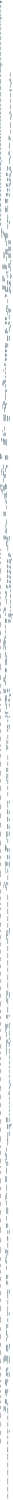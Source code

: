 /* ------------------------------------------------------------ */
/* created with bunch v3 */
/* Objective Function value = 54.76067786389121*/
/* ------------------------------------------------------------ */

digraph G {
size= "10,10";
rotate = 90;
subgraph cluster_libraries {
label = "libraries";
color = black;
style = bold;

"def_PCMext_test4"[shape=diamond,color=lightgray,fontcolor=black,style=filled];
"def_PCMext_test3"[shape=diamond,color=lightgray,fontcolor=black,style=filled];
"def_PCMext_test2"[shape=diamond,color=lightgray,fontcolor=black,style=filled];
"def_PCMext_uniqueIterable"[shape=diamond,color=lightgray,fontcolor=black,style=filled];
"def_PCMext_getSystemParentIdConcatenationFor"[shape=diamond,color=lightgray,fontcolor=black,style=filled];
"def_PCMext_getSystemsFromCalls"[shape=diamond,color=lightgray,fontcolor=black,style=filled];
"def_JavaNamesExt_portClassName"[shape=diamond,color=lightgray,fontcolor=black,style=filled];
"def_PCMext_getRdseff"[shape=diamond,color=lightgray,fontcolor=black,style=filled];
"def_PCMext_matchID"[shape=diamond,color=lightgray,fontcolor=black,style=filled];
"def_JavaNamesExt_posInInterface2"[shape=diamond,color=lightgray,fontcolor=black,style=filled];
"def_PCMext_connectors"[shape=diamond,color=lightgray,fontcolor=black,style=filled];
"def_JavaNamesExt_interfaceName"[shape=diamond,color=lightgray,fontcolor=black,style=filled];
"def_PCMext_hasRequiredDelegationConnector"[shape=diamond,color=lightgray,fontcolor=black,style=filled];
"def_JavaNamesExt_basePackageName"[shape=diamond,color=lightgray,fontcolor=black,style=filled];
"def_JavaNamesExt_javaSignature2"[shape=diamond,color=lightgray,fontcolor=black,style=filled];
"def_PCMext_getAllCompletions"[shape=diamond,color=lightgray,fontcolor=black,style=filled];
"def_JavaNamesExt_fqnAllocationContextPackage"[shape=diamond,color=lightgray,fontcolor=black,style=filled];
"def_PCMext_hasRequiredInfrastructureDelegationConnector"[shape=diamond,color=lightgray,fontcolor=black,style=filled];
"def_JavaNamesExt_fqnAllocationContextClass"[shape=diamond,color=lightgray,fontcolor=black,style=filled];
"def_PCMext_collectRepositories8"[shape=diamond,color=lightgray,fontcolor=black,style=filled];
"def_PCMext_collectRepositories7"[shape=diamond,color=lightgray,fontcolor=black,style=filled];
"def_PCMext_collectRepositories6"[shape=diamond,color=lightgray,fontcolor=black,style=filled];
"def_PCMext_test"[shape=diamond,color=lightgray,fontcolor=black,style=filled];
"def_PCMext_collectRepositories5"[shape=diamond,color=lightgray,fontcolor=black,style=filled];
"def_PCMext_collectRepositories4"[shape=diamond,color=lightgray,fontcolor=black,style=filled];
"def_PCMext_collectRepositories3"[shape=diamond,color=lightgray,fontcolor=black,style=filled];
"def_PCMext_collectRepositories2"[shape=diamond,color=lightgray,fontcolor=black,style=filled];
"def_PCMext_getParentIdConcatenationFor"[shape=diamond,color=lightgray,fontcolor=black,style=filled];
"def_PCMext_getID3"[shape=diamond,color=lightgray,fontcolor=black,style=filled];
"def_PCMext_getID2"[shape=diamond,color=lightgray,fontcolor=black,style=filled];
"class_seff_CollectionIteratorAction"[shape=diamond,color=lightgray,fontcolor=black,style=filled];
"def_PCMext_getRequiredDelegationConnector"[shape=diamond,color=lightgray,fontcolor=black,style=filled];
"def_JavaNamesExt_fqnDummyComponent2"[shape=diamond,color=lightgray,fontcolor=black,style=filled];
"def_JavaNamesExt_javaString"[shape=diamond,color=lightgray,fontcolor=black,style=filled];
"def_JavaNamesExt_implementationPackage8"[shape=diamond,color=lightgray,fontcolor=black,style=filled];
"def_JavaNamesExt_implementationPackage7"[shape=diamond,color=lightgray,fontcolor=black,style=filled];
"def_JavaNamesExt_implementationPackage6"[shape=diamond,color=lightgray,fontcolor=black,style=filled];
"def_JavaNamesExt_implementationPackage5"[shape=diamond,color=lightgray,fontcolor=black,style=filled];
"def_JavaNamesExt_implementationPackage4"[shape=diamond,color=lightgray,fontcolor=black,style=filled];
"def_JavaNamesExt_implementationPackage3"[shape=diamond,color=lightgray,fontcolor=black,style=filled];
"def_JavaNamesExt_implementationPackage2"[shape=diamond,color=lightgray,fontcolor=black,style=filled];
"def_PCMext_isInnerReference3"[shape=diamond,color=lightgray,fontcolor=black,style=filled];
"def_PCMext_isInnerReference2"[shape=diamond,color=lightgray,fontcolor=black,style=filled];
"def_JavaNamesExt_getFileName"[shape=diamond,color=lightgray,fontcolor=black,style=filled];
"def_PCMext_hasProvidedInfrastructureDelegationConnector"[shape=diamond,color=lightgray,fontcolor=black,style=filled];
"def_PCMext_findContainerComponent"[shape=diamond,color=lightgray,fontcolor=black,style=filled];
"def_JavaNamesExt_portClassName2"[shape=diamond,color=lightgray,fontcolor=black,style=filled];
"def_PCMext_querySystemCalls"[shape=diamond,color=lightgray,fontcolor=black,style=filled];
"def_PCMext_hasSEFF"[shape=diamond,color=lightgray,fontcolor=black,style=filled];
"def_PCMext_getSEFF"[shape=diamond,color=lightgray,fontcolor=black,style=filled];
"def_PCMext_hasProvidedDelegationConnector"[shape=diamond,color=lightgray,fontcolor=black,style=filled];
"def_JavaNamesExt_javaVariableName"[shape=diamond,color=lightgray,fontcolor=black,style=filled];
"def_PCMext_findStart"[shape=diamond,color=lightgray,fontcolor=black,style=filled];
"def_PCMext_queryInternalActions8"[shape=diamond,color=lightgray,fontcolor=black,style=filled];
"def_PCMext_queryInternalActions7"[shape=diamond,color=lightgray,fontcolor=black,style=filled];
"def_PCMext_queryInternalActions6"[shape=diamond,color=lightgray,fontcolor=black,style=filled];
"def_PCMext_queryInternalActions5"[shape=diamond,color=lightgray,fontcolor=black,style=filled];
"def_PCMext_queryInternalActions4"[shape=diamond,color=lightgray,fontcolor=black,style=filled];
"def_PCMext_queryInternalActions3"[shape=diamond,color=lightgray,fontcolor=black,style=filled];
"def_PCMext_queryInternalActions2"[shape=diamond,color=lightgray,fontcolor=black,style=filled];
"def_JavaNamesExt_posInInterface"[shape=diamond,color=lightgray,fontcolor=black,style=filled];
"def_JavaNamesExt_portGetterName2"[shape=diamond,color=lightgray,fontcolor=black,style=filled];
"def_JavaNamesExt_implementationPackage"[shape=diamond,color=lightgray,fontcolor=black,style=filled];
"def_JavaNamesExt_javaName"[shape=diamond,color=lightgray,fontcolor=black,style=filled];
"def_JavaNamesExt_fqnPort"[shape=diamond,color=lightgray,fontcolor=black,style=filled];
"def_JavaNamesExt_javaSignature"[shape=diamond,color=lightgray,fontcolor=black,style=filled];
"def_PCMext_querySystemCalls2"[shape=diamond,color=lightgray,fontcolor=black,style=filled];
"def_JavaNamesExt_specificationString"[shape=diamond,color=lightgray,fontcolor=black,style=filled];
"def_JavaNamesExt_fqnDummyComponent"[shape=diamond,color=lightgray,fontcolor=black,style=filled];
"def_PCMext_findStop"[shape=diamond,color=lightgray,fontcolor=black,style=filled];
"def_JavaNamesExt_fqnPort2"[shape=diamond,color=lightgray,fontcolor=black,style=filled];
"def_PCMext_getConnector"[shape=diamond,color=lightgray,fontcolor=black,style=filled];
"def_PCMext_queryExternalCallActions8"[shape=diamond,color=lightgray,fontcolor=black,style=filled];
"def_PCMext_queryExternalCallActions7"[shape=diamond,color=lightgray,fontcolor=black,style=filled];
"def_PCMext_getProvidedDelegationConnector"[shape=diamond,color=lightgray,fontcolor=black,style=filled];
"def_PCMext_queryExternalCallActions6"[shape=diamond,color=lightgray,fontcolor=black,style=filled];
"def_PCMext_queryExternalCallActions5"[shape=diamond,color=lightgray,fontcolor=black,style=filled];
"def_PCMext_queryExternalCallActions4"[shape=diamond,color=lightgray,fontcolor=black,style=filled];
"def_PCMext_queryExternalCallActions3"[shape=diamond,color=lightgray,fontcolor=black,style=filled];
"def_PCMext_queryExternalCallActions2"[shape=diamond,color=lightgray,fontcolor=black,style=filled];
"def_JavaNamesExt_fqnDummyComponentPackage2"[shape=diamond,color=lightgray,fontcolor=black,style=filled];
"def_JavaNamesExt_fqn"[shape=diamond,color=lightgray,fontcolor=black,style=filled];
"def_JavaNamesExt_fqnPortPackage2"[shape=diamond,color=lightgray,fontcolor=black,style=filled];
"def_JavaNamesExt_fqnContextInterface"[shape=diamond,color=lightgray,fontcolor=black,style=filled];
"def_PCMext_getID"[shape=diamond,color=lightgray,fontcolor=black,style=filled];
"def_PCMext_queryInternalActions"[shape=diamond,color=lightgray,fontcolor=black,style=filled];
"def_JavaNamesExt_dummyComponentName"[shape=diamond,color=lightgray,fontcolor=black,style=filled];
"def_JavaNamesExt_fqnInterface"[shape=diamond,color=lightgray,fontcolor=black,style=filled];
"def_JavaNamesExt_fqnContextPackage"[shape=diamond,color=lightgray,fontcolor=black,style=filled];
"def_PCMext_querySystemCallsInLoops"[shape=diamond,color=lightgray,fontcolor=black,style=filled];
"def_JavaNamesExt_removeAllSpecialChars"[shape=diamond,color=lightgray,fontcolor=black,style=filled];
"def_JavaNamesExt_portGetterName"[shape=diamond,color=lightgray,fontcolor=black,style=filled];
"def_PCMext_getRequiredInfrastructureDelegationConnector"[shape=diamond,color=lightgray,fontcolor=black,style=filled];
"def_JavaNamesExt_fqnAllocationContext"[shape=diamond,color=lightgray,fontcolor=black,style=filled];
"def_PCMext_getParentSubsystemsIdConcatenationFor"[shape=diamond,color=lightgray,fontcolor=black,style=filled];
"def_PCMext_parameterUsageLHS"[shape=diamond,color=lightgray,fontcolor=black,style=filled];
"def_PCMext_findStopAction"[shape=diamond,color=lightgray,fontcolor=black,style=filled];
"def_JavaNamesExt_fqnContext"[shape=diamond,color=lightgray,fontcolor=black,style=filled];
"def_JavaNamesExt_portMemberVar2"[shape=diamond,color=lightgray,fontcolor=black,style=filled];
"def_PCMext_collectRepositories"[shape=diamond,color=lightgray,fontcolor=black,style=filled];
"def_JavaNamesExt_contextClassName"[shape=diamond,color=lightgray,fontcolor=black,style=filled];
"def_PCMext_isInnerReference"[shape=diamond,color=lightgray,fontcolor=black,style=filled];
"def_JavaNamesExt_fqnDummyComponentPackage"[shape=diamond,color=lightgray,fontcolor=black,style=filled];
"def_PCMext_getProvidedInfrastructureDelegationConnector"[shape=diamond,color=lightgray,fontcolor=black,style=filled];
"def_JavaNamesExt_className"[shape=diamond,color=lightgray,fontcolor=black,style=filled];
"def_PCMext_getParentIdConcatenationFor3"[shape=diamond,color=lightgray,fontcolor=black,style=filled];
"def_JavaNamesExt_portMemberVar"[shape=diamond,color=lightgray,fontcolor=black,style=filled];
"def_PCMext_getParentIdConcatenationFor2"[shape=diamond,color=lightgray,fontcolor=black,style=filled];
"def_JavaNamesExt_fqnToDirectoryPath"[shape=diamond,color=lightgray,fontcolor=black,style=filled];
"def_PCMext_hasConnector"[shape=diamond,color=lightgray,fontcolor=black,style=filled];
"def_JavaNamesExt_fqnPortPackage"[shape=diamond,color=lightgray,fontcolor=black,style=filled];
"def_JavaNamesExt_fqn6"[shape=diamond,color=lightgray,fontcolor=black,style=filled];
"def_JavaNamesExt_fqn5"[shape=diamond,color=lightgray,fontcolor=black,style=filled];
"def_JavaNamesExt_fqn4"[shape=diamond,color=lightgray,fontcolor=black,style=filled];
"def_JavaNamesExt_fqn3"[shape=diamond,color=lightgray,fontcolor=black,style=filled];
"def_JavaNamesExt_fqn2"[shape=diamond,color=lightgray,fontcolor=black,style=filled];
"def_JavaNamesExt_beanName"[shape=diamond,color=lightgray,fontcolor=black,style=filled];
"def_JavaNamesExt_dummyComponentName2"[shape=diamond,color=lightgray,fontcolor=black,style=filled];
"def_PCMext_querySystemCallsInBranches"[shape=diamond,color=lightgray,fontcolor=black,style=filled];
"def_PCMext_queryExternalCallActions"[shape=diamond,color=lightgray,fontcolor=black,style=filled];
"def_JavaNamesExt_contextInterfaceName"[shape=diamond,color=lightgray,fontcolor=black,style=filled];
}
subgraph cluster0 {
label = "(SS-L0):class_resourceenvironment_ResourceContainer";
color = black;
style = bold;

"def_SimResourcesXpt_parentResourceContainerAdd"[label="def_SimResourcesXpt_parentResourceContainerAdd",shape=ellipse,color=lightblue,fontcolor=black,style=filled];
"def_SimResourcesXpt_nestedResourceContainerAdd"[label="def_SimResourcesXpt_nestedResourceContainerAdd",shape=ellipse,color=lightblue,fontcolor=black,style=filled];
"class_resourceenvironment_ResourceContainer"[label="class_resourceenvironment_ResourceContainer",shape=ellipse,color=lightblue,fontcolor=black,style=filled];
"def_SimResourcesXpt_resourceContainerCaseResourceContainers"[label="def_SimResourcesXpt_resourceContainerCaseResourceContainers",shape=ellipse,color=lightblue,fontcolor=black,style=filled];
}
subgraph cluster1 {
label = "(SS-L0):file_def_out_ProvidedPortsXpt_portImplFile";
color = black;
style = bold;

"def_ProvidedPortsXpt_portDelegator2"[label="def_ProvidedPortsXpt_portDelegator2",shape=ellipse,color=lightblue,fontcolor=black,style=filled];
"def_ProvidedPortsXpt_portDelegationDelegatingCallTM"[label="def_ProvidedPortsXpt_portDelegationDelegatingCallTM",shape=ellipse,color=lightblue,fontcolor=black,style=filled];
"def_ProvidedPortsXpt_portDelegator"[label="def_ProvidedPortsXpt_portDelegator",shape=ellipse,color=lightblue,fontcolor=black,style=filled];
"file_def_out_ProvidedPortsXpt_portImplFile"[label="file_def_out_ProvidedPortsXpt_portImplFile",shape=ellipse,color=lightblue,fontcolor=black,style=filled];
"def_ProvidedPortsXpt_portDelegationDelegatingCallTM2"[label="def_ProvidedPortsXpt_portDelegationDelegatingCallTM2",shape=ellipse,color=lightblue,fontcolor=black,style=filled];
}
subgraph cluster2 {
label = "(SS-L0):def_out_RepositoryXpt_interfaceFile";
color = black;
style = bold;

"file_def_out_RepositoryXpt_interfaceFile"[label="file_def_out_RepositoryXpt_interfaceFile",shape=ellipse,color=lightblue,fontcolor=black,style=filled];
"def_RepositoryXpt_interfaceHelperMethodsDeclarationTM"[label="def_RepositoryXpt_interfaceHelperMethodsDeclarationTM",shape=ellipse,color=lightblue,fontcolor=black,style=filled];
"def_RepositoryXpt_interfaceHeader"[label="def_RepositoryXpt_interfaceHeader",shape=ellipse,color=lightblue,fontcolor=black,style=filled];
"def_RepositoryXpt_interfaceHelperMethodsDeclarationTM2"[label="def_RepositoryXpt_interfaceHelperMethodsDeclarationTM2",shape=ellipse,color=lightblue,fontcolor=black,style=filled];
"def_RepositoryXpt_interfaceHeader2"[label="def_RepositoryXpt_interfaceHeader2",shape=ellipse,color=lightblue,fontcolor=black,style=filled];
"def_out_RepositoryXpt_interfaceFile"[label="def_out_RepositoryXpt_interfaceFile",shape=ellipse,color=lightblue,fontcolor=black,style=filled];
}
subgraph cluster3 {
label = "(SS-L0):package_seff_reliability";
color = black;
style = bold;

"package_seff_reliability"[label="package_seff_reliability",shape=ellipse,color=lightblue,fontcolor=black,style=filled];
"class_seff_reliability_RecoveryActionBehaviour"[label="class_seff_reliability_RecoveryActionBehaviour",shape=ellipse,color=lightblue,fontcolor=black,style=filled];
"class_seff_reliability_FailureHandlingEntity"[label="class_seff_reliability_FailureHandlingEntity",shape=ellipse,color=lightblue,fontcolor=black,style=filled];
"class_seff_reliability_RecoveryAction"[label="class_seff_reliability_RecoveryAction",shape=ellipse,color=lightblue,fontcolor=black,style=filled];
}
subgraph cluster4 {
label = "(SS-L0):def_ContextPatternXpt_requiredInterfaces";
color = black;
style = bold;

"def_ContextPatternXpt_componentContextMemberVar"[label="def_ContextPatternXpt_componentContextMemberVar",shape=ellipse,color=lightblue,fontcolor=black,style=filled];
"class_entity_InterfaceRequiringEntity"[label="class_entity_InterfaceRequiringEntity",shape=ellipse,color=lightblue,fontcolor=black,style=filled];
"def_ContextPatternXpt_componentContextSetter"[label="def_ContextPatternXpt_componentContextSetter",shape=ellipse,color=lightblue,fontcolor=black,style=filled];
"def_ContextPatternXpt_requiredInterfaces"[label="def_ContextPatternXpt_requiredInterfaces",shape=ellipse,color=lightblue,fontcolor=black,style=filled];
}
subgraph cluster5 {
label = "(SS-L0):package_qos_performance";
color = black;
style = bold;

"class_qos_performance_ComponentSpecifiedExecutionTime"[label="class_qos_performance_ComponentSpecifiedExecutionTime",shape=ellipse,color=lightblue,fontcolor=black,style=filled];
"class_qos_performance_SystemSpecifiedExecutionTime"[label="class_qos_performance_SystemSpecifiedExecutionTime",shape=ellipse,color=lightblue,fontcolor=black,style=filled];
"package_qos_performance"[label="package_qos_performance",shape=ellipse,color=lightblue,fontcolor=black,style=filled];
"class_qos_performance_SpecifiedExecutionTime"[label="class_qos_performance_SpecifiedExecutionTime",shape=ellipse,color=lightblue,fontcolor=black,style=filled];
}
subgraph cluster6 {
label = "(SS-L0):def_out_ContextPatternXpt_componentContextInterface";
color = black;
style = bold;

"def_ContextPatternXpt_contextInterfaceSetterSignature"[label="def_ContextPatternXpt_contextInterfaceSetterSignature",shape=ellipse,color=lightblue,fontcolor=black,style=filled];
"file_def_out_ContextPatternXpt_componentContextInterface"[label="file_def_out_ContextPatternXpt_componentContextInterface",shape=ellipse,color=lightblue,fontcolor=black,style=filled];
"def_out_ContextPatternXpt_componentContextInterface"[label="def_out_ContextPatternXpt_componentContextInterface",shape=ellipse,color=lightblue,fontcolor=black,style=filled];
"def_ContextPatternXpt_contextInterfaceAdditionsTM"[label="def_ContextPatternXpt_contextInterfaceAdditionsTM",shape=ellipse,color=lightblue,fontcolor=black,style=filled];
"def_ContextPatternXpt_contextInterfaceGetterSignature2"[label="def_ContextPatternXpt_contextInterfaceGetterSignature2",shape=ellipse,color=lightblue,fontcolor=black,style=filled];
"def_ContextPatternXpt_contextInterfaceGetterSignature"[label="def_ContextPatternXpt_contextInterfaceGetterSignature",shape=ellipse,color=lightblue,fontcolor=black,style=filled];
"def_ContextPatternXpt_contextInterfaceSetterSignature2"[label="def_ContextPatternXpt_contextInterfaceSetterSignature2",shape=ellipse,color=lightblue,fontcolor=black,style=filled];
}
subgraph cluster7 {
label = "(SS-L0):file_def_out_SimUsageXpt_usageScenario";
color = black;
style = bold;

"def_CallsXpt_postCallTM2"[label="def_CallsXpt_postCallTM2",shape=ellipse,color=lightblue,fontcolor=black,style=filled];
"file_def_out_SimUsageXpt_usageScenario"[label="file_def_out_SimUsageXpt_usageScenario",shape=ellipse,color=lightblue,fontcolor=black,style=filled];
"def_UserActionsXpt_userAction4"[label="def_UserActionsXpt_userAction4",shape=ellipse,color=lightblue,fontcolor=black,style=filled];
}
subgraph cluster8 {
label = "(SS-L0):class_seff_AbstractAction";
color = black;
style = bold;

"def_JavaCoreXpt_contextTypeTM"[label="def_JavaCoreXpt_contextTypeTM",shape=ellipse,color=lightblue,fontcolor=black,style=filled];
"class_seff_AbstractAction"[label="class_seff_AbstractAction",shape=ellipse,color=lightblue,fontcolor=black,style=filled];
"def_SimJavaCoreXpt_actionsAsMethodsSubBehavior"[label="def_SimJavaCoreXpt_actionsAsMethodsSubBehavior",shape=ellipse,color=lightblue,fontcolor=black,style=filled];
}
subgraph cluster9 {
label = "(SS-L0):def_SEFFBodyXpt_checkFailureTypeMatch2";
color = black;
style = bold;

"class_reliability_ResourceTimeoutFailureType"[label="class_reliability_ResourceTimeoutFailureType",shape=ellipse,color=lightblue,fontcolor=black,style=filled];
"class_reliability_SoftwareInducedFailureType"[label="class_reliability_SoftwareInducedFailureType",shape=ellipse,color=lightblue,fontcolor=black,style=filled];
"def_SEFFBodyXpt_checkFailureTypeMatch2"[label="def_SEFFBodyXpt_checkFailureTypeMatch2",shape=ellipse,color=lightblue,fontcolor=black,style=filled];
}
subgraph cluster10 {
label = "(SS-L0):package_seff";
color = black;
style = bold;

"class_seff_ForkedBehaviour"[label="class_seff_ForkedBehaviour",shape=ellipse,color=lightblue,fontcolor=black,style=filled];
"class_seff_ProbabilisticBranchTransition"[label="class_seff_ProbabilisticBranchTransition",shape=ellipse,color=lightblue,fontcolor=black,style=filled];
"class_seff_EmitEventAction"[label="class_seff_EmitEventAction",shape=ellipse,color=lightblue,fontcolor=black,style=filled];
"class_seff_AbstractLoopAction"[label="class_seff_AbstractLoopAction",shape=ellipse,color=lightblue,fontcolor=black,style=filled];
"class_seff_InternalCallAction"[label="class_seff_InternalCallAction",shape=ellipse,color=lightblue,fontcolor=black,style=filled];
"class_seff_SynchronisationPoint"[label="class_seff_SynchronisationPoint",shape=ellipse,color=lightblue,fontcolor=black,style=filled];
"package_seff"[label="package_seff",shape=ellipse,color=lightblue,fontcolor=black,style=filled];
"class_seff_GuardedBranchTransition"[label="class_seff_GuardedBranchTransition",shape=ellipse,color=lightblue,fontcolor=black,style=filled];
"class_seff_ResourceDemandingBehaviour"[label="class_seff_ResourceDemandingBehaviour",shape=ellipse,color=lightblue,fontcolor=black,style=filled];
"class_seff_CallReturnAction"[label="class_seff_CallReturnAction",shape=ellipse,color=lightblue,fontcolor=black,style=filled];
"class_seff_CallAction"[label="class_seff_CallAction",shape=ellipse,color=lightblue,fontcolor=black,style=filled];
"class_seff_ResourceDemandingInternalBehaviour"[label="class_seff_ResourceDemandingInternalBehaviour",shape=ellipse,color=lightblue,fontcolor=black,style=filled];
}
subgraph cluster11 {
label = "(SS-L0):entry_UsageXpt_root";
color = black;
style = bold;

"entry_UsageXpt_root"[label="entry_UsageXpt_root",shape=ellipse,color=lightblue,fontcolor=black,style=filled];
"def_UsageXpt_usageScenarioTM"[label="def_UsageXpt_usageScenarioTM",shape=ellipse,color=lightblue,fontcolor=black,style=filled];
"def_UsageXpt_mainTM"[label="def_UsageXpt_mainTM",shape=ellipse,color=lightblue,fontcolor=black,style=filled];
}
subgraph cluster12 {
label = "(SS-L0):def_out_CompletionsXpt_completionRoot";
color = black;
style = bold;

"def_CompletionsXpt_innerCompletionComponent2"[label="def_CompletionsXpt_innerCompletionComponent2",shape=ellipse,color=lightblue,fontcolor=black,style=filled];
"def_out_CompletionsXpt_completionRoot"[label="def_out_CompletionsXpt_completionRoot",shape=ellipse,color=lightblue,fontcolor=black,style=filled];
"file_def_out_CompletionsXpt_completionRoot"[label="file_def_out_CompletionsXpt_completionRoot",shape=ellipse,color=lightblue,fontcolor=black,style=filled];
"entry_CompletionsXpt_root"[label="entry_CompletionsXpt_root",shape=ellipse,color=lightblue,fontcolor=black,style=filled];
}
subgraph cluster13 {
label = "(SS-L0):def_JavaCoreXpt_returnType";
color = black;
style = bold;

"def_DataTypesXpt_dataType3"[label="def_DataTypesXpt_dataType3",shape=ellipse,color=lightblue,fontcolor=black,style=filled];
"def_JavaCoreXpt_returnType"[label="def_JavaCoreXpt_returnType",shape=ellipse,color=lightblue,fontcolor=black,style=filled];
"class_repository_CollectionDataType"[label="class_repository_CollectionDataType",shape=ellipse,color=lightblue,fontcolor=black,style=filled];
}
subgraph cluster14 {
label = "(SS-L0):def_SEFFBodyXpt_action2";
color = black;
style = bold;

"def_SEFFBodyXpt_action2"[label="def_SEFFBodyXpt_action2",shape=ellipse,color=lightblue,fontcolor=black,style=filled];
"class_seff_StartAction"[label="class_seff_StartAction",shape=ellipse,color=lightblue,fontcolor=black,style=filled];
}
subgraph cluster15 {
label = "(SS-L0):package_composition";
color = black;
style = bold;

"class_composition_ResourceRequiredDelegationConnector"[label="class_composition_ResourceRequiredDelegationConnector",shape=ellipse,color=lightblue,fontcolor=black,style=filled];
"class_composition_RequiredInfrastructureDelegationConnector"[label="class_composition_RequiredInfrastructureDelegationConnector",shape=ellipse,color=lightblue,fontcolor=black,style=filled];
"class_composition_EventChannelSinkConnector"[label="class_composition_EventChannelSinkConnector",shape=ellipse,color=lightblue,fontcolor=black,style=filled];
"class_composition_RequiredDelegationConnector"[label="class_composition_RequiredDelegationConnector",shape=ellipse,color=lightblue,fontcolor=black,style=filled];
"package_composition"[label="package_composition",shape=ellipse,color=lightblue,fontcolor=black,style=filled];
"class_composition_Connector"[label="class_composition_Connector",shape=ellipse,color=lightblue,fontcolor=black,style=filled];
"class_composition_RequiredResourceDelegationConnector"[label="class_composition_RequiredResourceDelegationConnector",shape=ellipse,color=lightblue,fontcolor=black,style=filled];
"class_composition_SinkDelegationConnector"[label="class_composition_SinkDelegationConnector",shape=ellipse,color=lightblue,fontcolor=black,style=filled];
"class_composition_AssemblyEventConnector"[label="class_composition_AssemblyEventConnector",shape=ellipse,color=lightblue,fontcolor=black,style=filled];
"class_composition_EventChannelSourceConnector"[label="class_composition_EventChannelSourceConnector",shape=ellipse,color=lightblue,fontcolor=black,style=filled];
"class_composition_EventChannel"[label="class_composition_EventChannel",shape=ellipse,color=lightblue,fontcolor=black,style=filled];
"class_composition_DelegationConnector"[label="class_composition_DelegationConnector",shape=ellipse,color=lightblue,fontcolor=black,style=filled];
"class_composition_SourceDelegationConnector"[label="class_composition_SourceDelegationConnector",shape=ellipse,color=lightblue,fontcolor=black,style=filled];
"class_composition_ProvidedInfrastructureDelegationConnector"[label="class_composition_ProvidedInfrastructureDelegationConnector",shape=ellipse,color=lightblue,fontcolor=black,style=filled];
"class_composition_ProvidedDelegationConnector"[label="class_composition_ProvidedDelegationConnector",shape=ellipse,color=lightblue,fontcolor=black,style=filled];
}
subgraph cluster16 {
label = "(SS-L0):class_seff_ServiceEffectSpecification";
color = black;
style = bold;

"def_JavaCoreXpt_componentService"[label="def_JavaCoreXpt_componentService",shape=ellipse,color=lightblue,fontcolor=black,style=filled];
"class_seff_ServiceEffectSpecification"[label="class_seff_ServiceEffectSpecification",shape=ellipse,color=lightblue,fontcolor=black,style=filled];
}
subgraph cluster17 {
label = "(SS-L0):class_repository_Signature";
color = black;
style = bold;

"def_SimJavaCoreXpt_returnTypeTM"[label="def_SimJavaCoreXpt_returnTypeTM",shape=ellipse,color=lightblue,fontcolor=black,style=filled];
"def_SimJavaCoreXpt_parameterUsageListTM"[label="def_SimJavaCoreXpt_parameterUsageListTM",shape=ellipse,color=lightblue,fontcolor=black,style=filled];
"def_SimJavaCoreXpt_componentServiceTM"[label="def_SimJavaCoreXpt_componentServiceTM",shape=ellipse,color=lightblue,fontcolor=black,style=filled];
"def_SimJavaCoreXpt_parameterListTM"[label="def_SimJavaCoreXpt_parameterListTM",shape=ellipse,color=lightblue,fontcolor=black,style=filled];
"class_repository_Signature"[label="class_repository_Signature",shape=ellipse,color=lightblue,fontcolor=black,style=filled];
}
subgraph cluster18 {
label = "(SS-L0):package_stoex";
color = black;
style = bold;

"class_stoex_Power"[label="class_stoex_Power",shape=ellipse,color=lightblue,fontcolor=black,style=filled];
"class_stoex_DoubleLiteral"[label="class_stoex_DoubleLiteral",shape=ellipse,color=lightblue,fontcolor=black,style=filled];
"class_stoex_NotExpression"[label="class_stoex_NotExpression",shape=ellipse,color=lightblue,fontcolor=black,style=filled];
"class_stoex_Atom"[label="class_stoex_Atom",shape=ellipse,color=lightblue,fontcolor=black,style=filled];
"class_stoex_StringLiteral"[label="class_stoex_StringLiteral",shape=ellipse,color=lightblue,fontcolor=black,style=filled];
"class_stoex_CompareExpression"[label="class_stoex_CompareExpression",shape=ellipse,color=lightblue,fontcolor=black,style=filled];
"class_stoex_VariableReference"[label="class_stoex_VariableReference",shape=ellipse,color=lightblue,fontcolor=black,style=filled];
"class_stoex_BooleanOperatorExpression"[label="class_stoex_BooleanOperatorExpression",shape=ellipse,color=lightblue,fontcolor=black,style=filled];
"class_stoex_NegativeExpression"[label="class_stoex_NegativeExpression",shape=ellipse,color=lightblue,fontcolor=black,style=filled];
"class_stoex_PowerExpression"[label="class_stoex_PowerExpression",shape=ellipse,color=lightblue,fontcolor=black,style=filled];
"class_stoex_TermExpression"[label="class_stoex_TermExpression",shape=ellipse,color=lightblue,fontcolor=black,style=filled];
"class_stoex_NamespaceReference"[label="class_stoex_NamespaceReference",shape=ellipse,color=lightblue,fontcolor=black,style=filled];
"class_stoex_BoolLiteral"[label="class_stoex_BoolLiteral",shape=ellipse,color=lightblue,fontcolor=black,style=filled];
"package_stoex"[label="package_stoex",shape=ellipse,color=lightblue,fontcolor=black,style=filled];
"class_stoex_NumericLiteral"[label="class_stoex_NumericLiteral",shape=ellipse,color=lightblue,fontcolor=black,style=filled];
"class_stoex_IfElseExpression"[label="class_stoex_IfElseExpression",shape=ellipse,color=lightblue,fontcolor=black,style=filled];
"class_stoex_Variable"[label="class_stoex_Variable",shape=ellipse,color=lightblue,fontcolor=black,style=filled];
"class_stoex_IntLiteral"[label="class_stoex_IntLiteral",shape=ellipse,color=lightblue,fontcolor=black,style=filled];
"class_stoex_Product"[label="class_stoex_Product",shape=ellipse,color=lightblue,fontcolor=black,style=filled];
"class_stoex_Comparison"[label="class_stoex_Comparison",shape=ellipse,color=lightblue,fontcolor=black,style=filled];
"class_stoex_Expression"[label="class_stoex_Expression",shape=ellipse,color=lightblue,fontcolor=black,style=filled];
"class_stoex_Term"[label="class_stoex_Term",shape=ellipse,color=lightblue,fontcolor=black,style=filled];
"class_stoex_Parenthesis"[label="class_stoex_Parenthesis",shape=ellipse,color=lightblue,fontcolor=black,style=filled];
"class_stoex_IfElse"[label="class_stoex_IfElse",shape=ellipse,color=lightblue,fontcolor=black,style=filled];
"class_stoex_RandomVariable"[label="class_stoex_RandomVariable",shape=ellipse,color=lightblue,fontcolor=black,style=filled];
"class_stoex_FunctionLiteral"[label="class_stoex_FunctionLiteral",shape=ellipse,color=lightblue,fontcolor=black,style=filled];
"class_stoex_BooleanExpression"[label="class_stoex_BooleanExpression",shape=ellipse,color=lightblue,fontcolor=black,style=filled];
"class_stoex_AbstractNamedReference"[label="class_stoex_AbstractNamedReference",shape=ellipse,color=lightblue,fontcolor=black,style=filled];
"class_stoex_ProductExpression"[label="class_stoex_ProductExpression",shape=ellipse,color=lightblue,fontcolor=black,style=filled];
"class_stoex_ProbabilityFunctionLiteral"[label="class_stoex_ProbabilityFunctionLiteral",shape=ellipse,color=lightblue,fontcolor=black,style=filled];
"class_stoex_Unary"[label="class_stoex_Unary",shape=ellipse,color=lightblue,fontcolor=black,style=filled];
}
subgraph cluster19 {
label = "(SS-L0):def_SimUsageXpt_initCalculatorsTM";
color = black;
style = bold;

"def_SimJavaCoreXpt_initCalculatorsTM"[label="def_SimJavaCoreXpt_initCalculatorsTM",shape=ellipse,color=lightblue,fontcolor=black,style=filled];
"def_SimCalculatorsXpt_setupCalculators2"[label="def_SimCalculatorsXpt_setupCalculators2",shape=ellipse,color=lightblue,fontcolor=black,style=filled];
"def_SimCalculatorsXpt_setupCalculators3"[label="def_SimCalculatorsXpt_setupCalculators3",shape=ellipse,color=lightblue,fontcolor=black,style=filled];
"def_SimCalculatorsXpt_setupCalculators4"[label="def_SimCalculatorsXpt_setupCalculators4",shape=ellipse,color=lightblue,fontcolor=black,style=filled];
"def_SimCalculatorsXpt_setupCalculators5"[label="def_SimCalculatorsXpt_setupCalculators5",shape=ellipse,color=lightblue,fontcolor=black,style=filled];
"def_SimCalculatorsXpt_setupCalculators"[label="def_SimCalculatorsXpt_setupCalculators",shape=ellipse,color=lightblue,fontcolor=black,style=filled];
"def_SimCalculatorsXpt_setupCalculators6"[label="def_SimCalculatorsXpt_setupCalculators6",shape=ellipse,color=lightblue,fontcolor=black,style=filled];
"def_SimCalculatorsXpt_setupCalculators7"[label="def_SimCalculatorsXpt_setupCalculators7",shape=ellipse,color=lightblue,fontcolor=black,style=filled];
"def_SimUsageXpt_initCalculatorsTM"[label="def_SimUsageXpt_initCalculatorsTM",shape=ellipse,color=lightblue,fontcolor=black,style=filled];
}
subgraph cluster20 {
label = "(SS-L0):class_seff_BranchAction";
color = black;
style = bold;

"def_SEFFBodyXpt_action10"[label="def_SEFFBodyXpt_action10",shape=ellipse,color=lightblue,fontcolor=black,style=filled];
"class_seff_BranchAction"[label="class_seff_BranchAction",shape=ellipse,color=lightblue,fontcolor=black,style=filled];
}
subgraph cluster21 {
label = "(SS-L0):package_repository";
color = black;
style = bold;

"class_repository_ExceptionType"[label="class_repository_ExceptionType",shape=ellipse,color=lightblue,fontcolor=black,style=filled];
"class_repository_CompleteComponentType"[label="class_repository_CompleteComponentType",shape=ellipse,color=lightblue,fontcolor=black,style=filled];
"class_repository_InnerDeclaration"[label="class_repository_InnerDeclaration",shape=ellipse,color=lightblue,fontcolor=black,style=filled];
"class_repository_RequiredCharacterisation"[label="class_repository_RequiredCharacterisation",shape=ellipse,color=lightblue,fontcolor=black,style=filled];
"class_repository_SourceRole"[label="class_repository_SourceRole",shape=ellipse,color=lightblue,fontcolor=black,style=filled];
"package_repository"[label="package_repository",shape=ellipse,color=lightblue,fontcolor=black,style=filled];
"class_repository_EventGroup"[label="class_repository_EventGroup",shape=ellipse,color=lightblue,fontcolor=black,style=filled];
"class_repository_Role"[label="class_repository_Role",shape=ellipse,color=lightblue,fontcolor=black,style=filled];
"class_repository_EventType"[label="class_repository_EventType",shape=ellipse,color=lightblue,fontcolor=black,style=filled];
"class_repository_SinkRole"[label="class_repository_SinkRole",shape=ellipse,color=lightblue,fontcolor=black,style=filled];
"class_repository_ProvidesComponentType"[label="class_repository_ProvidesComponentType",shape=ellipse,color=lightblue,fontcolor=black,style=filled];
"class_repository_Interface"[label="class_repository_Interface",shape=ellipse,color=lightblue,fontcolor=black,style=filled];
"class_repository_ProvidedRole"[label="class_repository_ProvidedRole",shape=ellipse,color=lightblue,fontcolor=black,style=filled];
}
subgraph cluster22 {
label = "(SS-L0):def_ProvidedPortsXpt_portImpl";
color = black;
style = bold;

"def_ProvidedPortsXpt_componentPortHelperMethodsTM2"[label="def_ProvidedPortsXpt_componentPortHelperMethodsTM2",shape=ellipse,color=lightblue,fontcolor=black,style=filled];
"def_ProvidedPortsXpt_portImpl"[label="def_ProvidedPortsXpt_portImpl",shape=ellipse,color=lightblue,fontcolor=black,style=filled];
"def_ProvidedPortsXpt_componentPortHelperMethodsTM"[label="def_ProvidedPortsXpt_componentPortHelperMethodsTM",shape=ellipse,color=lightblue,fontcolor=black,style=filled];
}
subgraph cluster23 {
label = "(SS-L0):class_entity_InterfaceProvidingEntity";
color = black;
style = bold;

"class_entity_InterfaceProvidingEntity"[label="class_entity_InterfaceProvidingEntity",shape=ellipse,color=lightblue,fontcolor=black,style=filled];
"def_SimJavaCoreXpt_componentHelperMethodsDeclarationTM"[label="def_SimJavaCoreXpt_componentHelperMethodsDeclarationTM",shape=ellipse,color=lightblue,fontcolor=black,style=filled];
"def_SimJavaCoreXpt_componentHelperMethodsDeclaration"[label="def_SimJavaCoreXpt_componentHelperMethodsDeclaration",shape=ellipse,color=lightblue,fontcolor=black,style=filled];
}
subgraph cluster24 {
label = "(SS-L0):def_RepositoryXpt_componentRoot";
color = black;
style = bold;

"def_RepositoryXpt_componentRoot"[label="def_RepositoryXpt_componentRoot",shape=ellipse,color=lightblue,fontcolor=black,style=filled];
"def_JavaCoreXpt_componentImplementation"[label="def_JavaCoreXpt_componentImplementation",shape=ellipse,color=lightblue,fontcolor=black,style=filled];
"def_JavaCoreXpt_componentImplementation2"[label="def_JavaCoreXpt_componentImplementation2",shape=ellipse,color=lightblue,fontcolor=black,style=filled];
"def_JavaCoreXpt_componentImplementation3"[label="def_JavaCoreXpt_componentImplementation3",shape=ellipse,color=lightblue,fontcolor=black,style=filled];
}
subgraph cluster25 {
label = "(SS-L0):def_UserActionsXpt_userAction2";
color = black;
style = bold;

"class_usagemodel_Start"[label="class_usagemodel_Start",shape=ellipse,color=lightblue,fontcolor=black,style=filled];
"def_UserActionsXpt_userAction2"[label="def_UserActionsXpt_userAction2",shape=ellipse,color=lightblue,fontcolor=black,style=filled];
}
subgraph cluster26 {
label = "(SS-L0):def_ProvidedPortsXpt_portImpl2";
color = black;
style = bold;

"def_ProvidedPortsXpt_portImpl2"[label="def_ProvidedPortsXpt_portImpl2",shape=ellipse,color=lightblue,fontcolor=black,style=filled];
"def_out_ProvidedPortsXpt_portImplFile"[label="def_out_ProvidedPortsXpt_portImplFile",shape=ellipse,color=lightblue,fontcolor=black,style=filled];
}
subgraph cluster27 {
label = "(SS-L0):package_entity";
color = black;
style = bold;

"class_entity_ResourceInterfaceRequiringEntity"[label="class_entity_ResourceInterfaceRequiringEntity",shape=ellipse,color=lightblue,fontcolor=black,style=filled];
"class_entity_ResourceInterfaceProvidingEntity"[label="class_entity_ResourceInterfaceProvidingEntity",shape=ellipse,color=lightblue,fontcolor=black,style=filled];
"package_entity"[label="package_entity",shape=ellipse,color=lightblue,fontcolor=black,style=filled];
"class_entity_ResourceProvidedRole"[label="class_entity_ResourceProvidedRole",shape=ellipse,color=lightblue,fontcolor=black,style=filled];
"class_entity_ResourceRequiredRole"[label="class_entity_ResourceRequiredRole",shape=ellipse,color=lightblue,fontcolor=black,style=filled];
"class_entity_ResourceInterfaceProvidingRequiringEntity"[label="class_entity_ResourceInterfaceProvidingRequiringEntity",shape=ellipse,color=lightblue,fontcolor=black,style=filled];
"class_entity_InterfaceProvidingRequiringEntity"[label="class_entity_InterfaceProvidingRequiringEntity",shape=ellipse,color=lightblue,fontcolor=black,style=filled];
"class_entity_NamedElement"[label="class_entity_NamedElement",shape=ellipse,color=lightblue,fontcolor=black,style=filled];
}
subgraph cluster28 {
label = "(SS-L0):def_ResourcesXpt_resourceDemands";
color = black;
style = bold;

"def_ResourcesXpt_resourceDemandTM"[label="def_ResourcesXpt_resourceDemandTM",shape=ellipse,color=lightblue,fontcolor=black,style=filled];
"def_ResourcesXpt_resourceDemands"[label="def_ResourcesXpt_resourceDemands",shape=ellipse,color=lightblue,fontcolor=black,style=filled];
"class_seff_AbstractInternalControlFlowAction"[label="class_seff_AbstractInternalControlFlowAction",shape=ellipse,color=lightblue,fontcolor=black,style=filled];
"def_ResourcesXpt_resourceDemandTM2"[label="def_ResourcesXpt_resourceDemandTM2",shape=ellipse,color=lightblue,fontcolor=black,style=filled];
}
subgraph cluster29 {
label = "(SS-L0):package_probfunction";
color = black;
style = bold;

"class_probfunction_LognormalDistribution"[label="class_probfunction_LognormalDistribution",shape=ellipse,color=lightblue,fontcolor=black,style=filled];
"class_probfunction_ExponentialDistribution"[label="class_probfunction_ExponentialDistribution",shape=ellipse,color=lightblue,fontcolor=black,style=filled];
"class_probfunction_ContinuousSample"[label="class_probfunction_ContinuousSample",shape=ellipse,color=lightblue,fontcolor=black,style=filled];
"class_probfunction_Sample"[label="class_probfunction_Sample",shape=ellipse,color=lightblue,fontcolor=black,style=filled];
"class_probfunction_GammaDistribution"[label="class_probfunction_GammaDistribution",shape=ellipse,color=lightblue,fontcolor=black,style=filled];
"class_probfunction_SamplePDF"[label="class_probfunction_SamplePDF",shape=ellipse,color=lightblue,fontcolor=black,style=filled];
"package_probfunction"[label="package_probfunction",shape=ellipse,color=lightblue,fontcolor=black,style=filled];
"class_probfunction_ContinuousPDF"[label="class_probfunction_ContinuousPDF",shape=ellipse,color=lightblue,fontcolor=black,style=filled];
"class_probfunction_NormalDistribution"[label="class_probfunction_NormalDistribution",shape=ellipse,color=lightblue,fontcolor=black,style=filled];
"class_probfunction_Complex"[label="class_probfunction_Complex",shape=ellipse,color=lightblue,fontcolor=black,style=filled];
"class_probfunction_ProbabilityMassFunction"[label="class_probfunction_ProbabilityMassFunction",shape=ellipse,color=lightblue,fontcolor=black,style=filled];
"class_probfunction_ProbabilityFunction"[label="class_probfunction_ProbabilityFunction",shape=ellipse,color=lightblue,fontcolor=black,style=filled];
"class_probfunction_BoxedPDF"[label="class_probfunction_BoxedPDF",shape=ellipse,color=lightblue,fontcolor=black,style=filled];
"class_probfunction_ProbabilityDensityFunction"[label="class_probfunction_ProbabilityDensityFunction",shape=ellipse,color=lightblue,fontcolor=black,style=filled];
}
subgraph cluster30 {
label = "(SS-L0):def_out_JavaCoreXpt_componentImplementationInterface";
color = black;
style = bold;

"def_ProvidedPortsXpt_portGetterDefinition2"[label="def_ProvidedPortsXpt_portGetterDefinition2",shape=ellipse,color=lightblue,fontcolor=black,style=filled];
"file_def_out_JavaCoreXpt_componentImplementationInterface"[label="file_def_out_JavaCoreXpt_componentImplementationInterface",shape=ellipse,color=lightblue,fontcolor=black,style=filled];
"def_JavaCoreXpt_componentHelperMethodsDeclarationTM"[label="def_JavaCoreXpt_componentHelperMethodsDeclarationTM",shape=ellipse,color=lightblue,fontcolor=black,style=filled];
"def_ProvidedPortsXpt_portGetterDefinition"[label="def_ProvidedPortsXpt_portGetterDefinition",shape=ellipse,color=lightblue,fontcolor=black,style=filled];
"def_JavaCoreXpt_contentImplementationInterfaceHeader"[label="def_JavaCoreXpt_contentImplementationInterfaceHeader",shape=ellipse,color=lightblue,fontcolor=black,style=filled];
"def_ContextPatternXpt_componentContextSetterDefinition"[label="def_ContextPatternXpt_componentContextSetterDefinition",shape=ellipse,color=lightblue,fontcolor=black,style=filled];
"def_JavaCoreXpt_specificImplementationPartForInterfaceTM"[label="def_JavaCoreXpt_specificImplementationPartForInterfaceTM",shape=ellipse,color=lightblue,fontcolor=black,style=filled];
"def_out_JavaCoreXpt_componentImplementationInterface"[label="def_out_JavaCoreXpt_componentImplementationInterface",shape=ellipse,color=lightblue,fontcolor=black,style=filled];
}
subgraph cluster31 {
label = "(SS-L0):def_ComposedStructureXpt_allChildMemberVarInit";
color = black;
style = bold;

"def_ComposedStructureXpt_childMemberVarInitTM"[label="def_ComposedStructureXpt_childMemberVarInitTM",shape=ellipse,color=lightblue,fontcolor=black,style=filled];
"def_ComposedStructureXpt_componentConstructorParametersTM"[label="def_ComposedStructureXpt_componentConstructorParametersTM",shape=ellipse,color=lightblue,fontcolor=black,style=filled];
"def_ComposedStructureXpt_allChildMemberVarInit"[label="def_ComposedStructureXpt_allChildMemberVarInit",shape=ellipse,color=lightblue,fontcolor=black,style=filled];
}
subgraph cluster32 {
label = "(SS-L0):def_JavaCoreXpt_operationSignature";
color = black;
style = bold;

"def_JavaCoreXpt_componentServiceSignature"[label="def_JavaCoreXpt_componentServiceSignature",shape=ellipse,color=lightblue,fontcolor=black,style=filled];
"def_JavaCoreXpt_returnTypeTM"[label="def_JavaCoreXpt_returnTypeTM",shape=ellipse,color=lightblue,fontcolor=black,style=filled];
"def_JavaCoreXpt_parameterListTM"[label="def_JavaCoreXpt_parameterListTM",shape=ellipse,color=lightblue,fontcolor=black,style=filled];
"def_JavaCoreXpt_operationSignature"[label="def_JavaCoreXpt_operationSignature",shape=ellipse,color=lightblue,fontcolor=black,style=filled];
"def_JavaCoreXpt_componentServiceSignature2"[label="def_JavaCoreXpt_componentServiceSignature2",shape=ellipse,color=lightblue,fontcolor=black,style=filled];
}
subgraph cluster33 {
label = "(SS-L0):def_out_SimUsageFactoryXpt_usageScenarioFactory";
color = black;
style = bold;

"def_SimUsageFactoryXpt_factoryConstructor2"[label="def_SimUsageFactoryXpt_factoryConstructor2",shape=ellipse,color=lightblue,fontcolor=black,style=filled];
"def_out_SimUsageFactoryXpt_usageScenarioFactory"[label="def_out_SimUsageFactoryXpt_usageScenarioFactory",shape=ellipse,color=lightblue,fontcolor=black,style=filled];
"def_SimUsageFactoryXpt_factoryConstructor3"[label="def_SimUsageFactoryXpt_factoryConstructor3",shape=ellipse,color=lightblue,fontcolor=black,style=filled];
"def_SimUsageFactoryXpt_factoryConstructor4"[label="def_SimUsageFactoryXpt_factoryConstructor4",shape=ellipse,color=lightblue,fontcolor=black,style=filled];
"def_SimUsageFactoryXpt_factoryConstructor"[label="def_SimUsageFactoryXpt_factoryConstructor",shape=ellipse,color=lightblue,fontcolor=black,style=filled];
"file_def_out_SimUsageFactoryXpt_usageScenarioFactory"[label="file_def_out_SimUsageFactoryXpt_usageScenarioFactory",shape=ellipse,color=lightblue,fontcolor=black,style=filled];
}
subgraph cluster34 {
label = "(SS-L0):package_qosannotations";
color = black;
style = bold;

"class_qosannotations_SpecifiedOutputParameterAbstraction"[label="class_qosannotations_SpecifiedOutputParameterAbstraction",shape=ellipse,color=lightblue,fontcolor=black,style=filled];
"class_qosannotations_SpecifiedQoSAnnotation"[label="class_qosannotations_SpecifiedQoSAnnotation",shape=ellipse,color=lightblue,fontcolor=black,style=filled];
"class_qosannotations_QoSAnnotations"[label="class_qosannotations_QoSAnnotations",shape=ellipse,color=lightblue,fontcolor=black,style=filled];
"package_qosannotations"[label="package_qosannotations",shape=ellipse,color=lightblue,fontcolor=black,style=filled];
}
subgraph cluster35 {
label = "(SS-L0):def_ProvidedPortsXpt_providedPorts";
color = black;
style = bold;

"def_ProvidedPortsXpt_portMemberVars2"[label="def_ProvidedPortsXpt_portMemberVars2",shape=ellipse,color=lightblue,fontcolor=black,style=filled];
"def_ProvidedPortsXpt_portMemberVars"[label="def_ProvidedPortsXpt_portMemberVars",shape=ellipse,color=lightblue,fontcolor=black,style=filled];
"def_ProvidedPortsXpt_providedPorts"[label="def_ProvidedPortsXpt_providedPorts",shape=ellipse,color=lightblue,fontcolor=black,style=filled];
}
subgraph cluster36 {
label = "(SS-L0):class_seff_LoopAction";
color = black;
style = bold;

"class_seff_LoopAction"[label="class_seff_LoopAction",shape=ellipse,color=lightblue,fontcolor=black,style=filled];
"def_SimJavaCoreXpt_actionsAsMethodsSubBehavior3"[label="def_SimJavaCoreXpt_actionsAsMethodsSubBehavior3",shape=ellipse,color=lightblue,fontcolor=black,style=filled];
}
subgraph cluster37 {
label = "(SS-L0):class_repository_OperationSignature";
color = black;
style = bold;

"def_JavaCoreXpt_containerAvailabilityCheckTM"[label="def_JavaCoreXpt_containerAvailabilityCheckTM",shape=ellipse,color=lightblue,fontcolor=black,style=filled];
"def_JavaCoreXpt_componentServiceTM"[label="def_JavaCoreXpt_componentServiceTM",shape=ellipse,color=lightblue,fontcolor=black,style=filled];
"class_repository_OperationSignature"[label="class_repository_OperationSignature",shape=ellipse,color=lightblue,fontcolor=black,style=filled];
"def_SimJavaCoreXpt_containerAvailabilityCheck"[label="def_SimJavaCoreXpt_containerAvailabilityCheck",shape=ellipse,color=lightblue,fontcolor=black,style=filled];
}
subgraph cluster38 {
label = "(SS-L0):def_ProvidedPortsXpt_composedStructurePortImpl";
color = black;
style = bold;

"class_repository_OperationInterface"[label="class_repository_OperationInterface",shape=ellipse,color=lightblue,fontcolor=black,style=filled];
"def_ProvidedPortsXpt_composedComponentPortHelperMethodsTM"[label="def_ProvidedPortsXpt_composedComponentPortHelperMethodsTM",shape=ellipse,color=lightblue,fontcolor=black,style=filled];
"def_ProvidedPortsXpt_composedStructurePortImpl"[label="def_ProvidedPortsXpt_composedStructurePortImpl",shape=ellipse,color=lightblue,fontcolor=black,style=filled];
}
subgraph cluster39 {
label = "(SS-L0):package_resourcetype";
color = black;
style = bold;

"class_resourcetype_ResourceType"[label="class_resourcetype_ResourceType",shape=ellipse,color=lightblue,fontcolor=black,style=filled];
"class_resourcetype_ResourceSignature"[label="class_resourcetype_ResourceSignature",shape=ellipse,color=lightblue,fontcolor=black,style=filled];
"class_resourcetype_CommunicationLinkResourceType"[label="class_resourcetype_CommunicationLinkResourceType",shape=ellipse,color=lightblue,fontcolor=black,style=filled];
"class_resourcetype_SchedulingPolicy"[label="class_resourcetype_SchedulingPolicy",shape=ellipse,color=lightblue,fontcolor=black,style=filled];
"package_resourcetype"[label="package_resourcetype",shape=ellipse,color=lightblue,fontcolor=black,style=filled];
"class_resourcetype_ResourceRepository"[label="class_resourcetype_ResourceRepository",shape=ellipse,color=lightblue,fontcolor=black,style=filled];
"class_resourcetype_ResourceInterface"[label="class_resourcetype_ResourceInterface",shape=ellipse,color=lightblue,fontcolor=black,style=filled];
"class_resourcetype_ProcessingResourceType"[label="class_resourcetype_ProcessingResourceType",shape=ellipse,color=lightblue,fontcolor=black,style=filled];
}
subgraph cluster40 {
label = "(SS-L0):def_out_ContextPatternXpt_componentContextImpl";
color = black;
style = bold;

"def_ContextPatternXpt_contextInterfaceSetter2"[label="def_ContextPatternXpt_contextInterfaceSetter2",shape=ellipse,color=lightblue,fontcolor=black,style=filled];
"def_out_ContextPatternXpt_componentContextImpl"[label="def_out_ContextPatternXpt_componentContextImpl",shape=ellipse,color=lightblue,fontcolor=black,style=filled];
"def_ContextPatternXpt_contextInterfaceGetter"[label="def_ContextPatternXpt_contextInterfaceGetter",shape=ellipse,color=lightblue,fontcolor=black,style=filled];
"def_ContextPatternXpt_componentContextImplAdditionsTM"[label="def_ContextPatternXpt_componentContextImplAdditionsTM",shape=ellipse,color=lightblue,fontcolor=black,style=filled];
"def_ContextPatternXpt_contextInterfaceInitialisation"[label="def_ContextPatternXpt_contextInterfaceInitialisation",shape=ellipse,color=lightblue,fontcolor=black,style=filled];
"def_ContextPatternXpt_contextInterfaceGetter2"[label="def_ContextPatternXpt_contextInterfaceGetter2",shape=ellipse,color=lightblue,fontcolor=black,style=filled];
"def_ContextPatternXpt_contextInterfaceSetter"[label="def_ContextPatternXpt_contextInterfaceSetter",shape=ellipse,color=lightblue,fontcolor=black,style=filled];
"def_ContextPatternXpt_contextInterfaceInitialisation2"[label="def_ContextPatternXpt_contextInterfaceInitialisation2",shape=ellipse,color=lightblue,fontcolor=black,style=filled];
"def_ContextPatternXpt_contextInterfaceMemberVar"[label="def_ContextPatternXpt_contextInterfaceMemberVar",shape=ellipse,color=lightblue,fontcolor=black,style=filled];
"def_ContextPatternXpt_contextInterfaceVar2"[label="def_ContextPatternXpt_contextInterfaceVar2",shape=ellipse,color=lightblue,fontcolor=black,style=filled];
"def_ContextPatternXpt_contextInterfaceMemberVar2"[label="def_ContextPatternXpt_contextInterfaceMemberVar2",shape=ellipse,color=lightblue,fontcolor=black,style=filled];
"file_def_out_ContextPatternXpt_componentContextImpl"[label="file_def_out_ContextPatternXpt_componentContextImpl",shape=ellipse,color=lightblue,fontcolor=black,style=filled];
"def_ContextPatternXpt_contextInterfaceVar"[label="def_ContextPatternXpt_contextInterfaceVar",shape=ellipse,color=lightblue,fontcolor=black,style=filled];
}
subgraph cluster41 {
label = "(SS-L0):def_out_SimUsageXpt_usageScenario";
color = black;
style = bold;

"def_out_SimUsageXpt_usageScenario"[label="def_out_SimUsageXpt_usageScenario",shape=ellipse,color=lightblue,fontcolor=black,style=filled];
"def_UsageXpt_systemMemberVar2"[label="def_UsageXpt_systemMemberVar2",shape=ellipse,color=lightblue,fontcolor=black,style=filled];
"def_UsageXpt_systemMemberVar"[label="def_UsageXpt_systemMemberVar",shape=ellipse,color=lightblue,fontcolor=black,style=filled];
}
subgraph cluster42 {
label = "(SS-L0):def_UserActionsXpt_userAction7";
color = black;
style = bold;

"def_UserActionsXpt_userAction7"[label="def_UserActionsXpt_userAction7",shape=ellipse,color=lightblue,fontcolor=black,style=filled];
"class_usagemodel_Delay"[label="class_usagemodel_Delay",shape=ellipse,color=lightblue,fontcolor=black,style=filled];
}
subgraph cluster43 {
label = "(SS-L0):def_UserActionsXpt_userAction6";
color = black;
style = bold;

"def_UserActionsXpt_userAction6"[label="def_UserActionsXpt_userAction6",shape=ellipse,color=lightblue,fontcolor=black,style=filled];
"class_usagemodel_Branch"[label="class_usagemodel_Branch",shape=ellipse,color=lightblue,fontcolor=black,style=filled];
}
subgraph cluster44 {
label = "(SS-L0):def_UserActionsXpt_userAction5";
color = black;
style = bold;

"class_usagemodel_Loop"[label="class_usagemodel_Loop",shape=ellipse,color=lightblue,fontcolor=black,style=filled];
"def_UserActionsXpt_userAction5"[label="def_UserActionsXpt_userAction5",shape=ellipse,color=lightblue,fontcolor=black,style=filled];
}
subgraph cluster45 {
label = "(SS-L0):def_UsageXpt_userActions";
color = black;
style = bold;

"class_usagemodel_Stop"[label="class_usagemodel_Stop",shape=ellipse,color=lightblue,fontcolor=black,style=filled];
"def_UserActionsXpt_userAction3"[label="def_UserActionsXpt_userAction3",shape=ellipse,color=lightblue,fontcolor=black,style=filled];
"def_UsageXpt_userActions"[label="def_UsageXpt_userActions",shape=ellipse,color=lightblue,fontcolor=black,style=filled];
}
subgraph cluster46 {
label = "(SS-L0):package_resourceenvironment";
color = black;
style = bold;

"package_resourceenvironment"[label="package_resourceenvironment",shape=ellipse,color=lightblue,fontcolor=black,style=filled];
"class_resourceenvironment_CommunicationLinkResourceSpecification"[label="class_resourceenvironment_CommunicationLinkResourceSpecification",shape=ellipse,color=lightblue,fontcolor=black,style=filled];
"class_resourceenvironment_ResourceEnvironment"[label="class_resourceenvironment_ResourceEnvironment",shape=ellipse,color=lightblue,fontcolor=black,style=filled];
}
subgraph cluster47 {
label = "(SS-L0):class_repository_InfrastructureSignature";
color = black;
style = bold;

"def_JavaCoreXpt_componentServiceTM2"[label="def_JavaCoreXpt_componentServiceTM2",shape=ellipse,color=lightblue,fontcolor=black,style=filled];
"class_repository_InfrastructureSignature"[label="class_repository_InfrastructureSignature",shape=ellipse,color=lightblue,fontcolor=black,style=filled];
"def_JavaCoreXpt_returnType2"[label="def_JavaCoreXpt_returnType2",shape=ellipse,color=lightblue,fontcolor=black,style=filled];
}
subgraph cluster48 {
label = "(SS-L0):def_SystemXpt_system";
color = black;
style = bold;

"def_SystemXpt_systemAdditionsTM"[label="def_SystemXpt_systemAdditionsTM",shape=ellipse,color=lightblue,fontcolor=black,style=filled];
"file_entry_out_SystemXpt_root"[label="file_entry_out_SystemXpt_root",shape=ellipse,color=lightblue,fontcolor=black,style=filled];
"def_SystemXpt_system"[label="def_SystemXpt_system",shape=ellipse,color=lightblue,fontcolor=black,style=filled];
"def_SystemXpt_systemInnerAdditionsTM"[label="def_SystemXpt_systemInnerAdditionsTM",shape=ellipse,color=lightblue,fontcolor=black,style=filled];
}
subgraph cluster49 {
label = "(SS-L0):def_DataTypesXpt_dataType";
color = black;
style = bold;

"def_DataTypesXpt_dataType"[label="def_DataTypesXpt_dataType",shape=ellipse,color=lightblue,fontcolor=black,style=filled];
"class_repository_DataType"[label="class_repository_DataType",shape=ellipse,color=lightblue,fontcolor=black,style=filled];
}
subgraph cluster50 {
label = "(SS-L0):class_system_System";
color = black;
style = bold;

"def_SimUsageXpt_systemVariableParameter"[label="def_SimUsageXpt_systemVariableParameter",shape=ellipse,color=lightblue,fontcolor=black,style=filled];
"class_system_System"[label="class_system_System",shape=ellipse,color=lightblue,fontcolor=black,style=filled];
"def_SimUsageXpt_workloadClass2"[label="def_SimUsageXpt_workloadClass2",shape=ellipse,color=lightblue,fontcolor=black,style=filled];
}
subgraph cluster51 {
label = "(SS-L0):def_CallsXpt_call2";
color = black;
style = bold;

"class_entity_Entity"[label="class_entity_Entity",shape=ellipse,color=lightblue,fontcolor=black,style=filled];
"def_CallsXpt_call"[label="def_CallsXpt_call",shape=ellipse,color=lightblue,fontcolor=black,style=filled];
"def_CallsXpt_postCallTM"[label="def_CallsXpt_postCallTM",shape=ellipse,color=lightblue,fontcolor=black,style=filled];
"def_SEFFBodyXpt_action6"[label="def_SEFFBodyXpt_action6",shape=ellipse,color=lightblue,fontcolor=black,style=filled];
"def_CallsXpt_preCallTM2"[label="def_CallsXpt_preCallTM2",shape=ellipse,color=lightblue,fontcolor=black,style=filled];
"def_CallsXpt_preCallTM"[label="def_CallsXpt_preCallTM",shape=ellipse,color=lightblue,fontcolor=black,style=filled];
"def_CallsXpt_call2"[label="def_CallsXpt_call2",shape=ellipse,color=lightblue,fontcolor=black,style=filled];
}
subgraph cluster52 {
label = "(SS-L0):def_SimResourcesXpt_activeResourceAdd";
color = black;
style = bold;

"class_resourceenvironment_ProcessingResourceSpecification"[label="class_resourceenvironment_ProcessingResourceSpecification",shape=ellipse,color=lightblue,fontcolor=black,style=filled];
"def_SimResourcesXpt_activeResourceAdd"[label="def_SimResourcesXpt_activeResourceAdd",shape=ellipse,color=lightblue,fontcolor=black,style=filled];
"def_SimResourcesXpt_schedulingStrategy"[label="def_SimResourcesXpt_schedulingStrategy",shape=ellipse,color=lightblue,fontcolor=black,style=filled];
}
subgraph cluster53 {
label = "(SS-L0):def_JavaCoreXpt_parameter";
color = black;
style = bold;

"def_JavaCoreXpt_parameter"[label="def_JavaCoreXpt_parameter",shape=ellipse,color=lightblue,fontcolor=black,style=filled];
"def_DataTypesXpt_dataType4"[label="def_DataTypesXpt_dataType4",shape=ellipse,color=lightblue,fontcolor=black,style=filled];
"class_repository_CompositeDataType"[label="class_repository_CompositeDataType",shape=ellipse,color=lightblue,fontcolor=black,style=filled];
}
subgraph cluster54 {
label = "(SS-L0):def_ComposedStructureXpt_constructor";
color = black;
style = bold;

"def_ComposedStructureXpt_composedPREConstructorStartTM"[label="def_ComposedStructureXpt_composedPREConstructorStartTM",shape=ellipse,color=lightblue,fontcolor=black,style=filled];
"def_ComposedStructureXpt_constructor"[label="def_ComposedStructureXpt_constructor",shape=ellipse,color=lightblue,fontcolor=black,style=filled];
"def_ComposedStructureXpt_portInit"[label="def_ComposedStructureXpt_portInit",shape=ellipse,color=lightblue,fontcolor=black,style=filled];
"def_ComposedStructureXpt_portInit2"[label="def_ComposedStructureXpt_portInit2",shape=ellipse,color=lightblue,fontcolor=black,style=filled];
}
subgraph cluster55 {
label = "(SS-L0):class_reliability_FailureType";
color = black;
style = bold;

"def_SEFFBodyXpt_checkFailureTypeMatch"[label="def_SEFFBodyXpt_checkFailureTypeMatch",shape=ellipse,color=lightblue,fontcolor=black,style=filled];
"class_reliability_FailureType"[label="class_reliability_FailureType",shape=ellipse,color=lightblue,fontcolor=black,style=filled];
}
subgraph cluster56 {
label = "(SS-L0):def_SimJavaCoreXpt_componentConstructor";
color = black;
style = bold;

"def_SimJavaCoreXpt_passiveResourceDecls"[label="def_SimJavaCoreXpt_passiveResourceDecls",shape=ellipse,color=lightblue,fontcolor=black,style=filled];
"def_SimJavaCoreXpt_componentConstructor"[label="def_SimJavaCoreXpt_componentConstructor",shape=ellipse,color=lightblue,fontcolor=black,style=filled];
"def_SimJavaCoreXpt_passiveResourceDecls2"[label="def_SimJavaCoreXpt_passiveResourceDecls2",shape=ellipse,color=lightblue,fontcolor=black,style=filled];
}
subgraph cluster57 {
label = "(SS-L0):def_JavaCoreXpt_actions";
color = black;
style = bold;

"def_SEFFBodyXpt_action4"[label="def_SEFFBodyXpt_action4",shape=ellipse,color=lightblue,fontcolor=black,style=filled];
"def_SEFFBodyXpt_action5"[label="def_SEFFBodyXpt_action5",shape=ellipse,color=lightblue,fontcolor=black,style=filled];
"def_JavaCoreXpt_actions"[label="def_JavaCoreXpt_actions",shape=ellipse,color=lightblue,fontcolor=black,style=filled];
"def_SEFFBodyXpt_action8"[label="def_SEFFBodyXpt_action8",shape=ellipse,color=lightblue,fontcolor=black,style=filled];
"def_SEFFBodyXpt_action"[label="def_SEFFBodyXpt_action",shape=ellipse,color=lightblue,fontcolor=black,style=filled];
}
subgraph cluster58 {
label = "(SS-L0):file_def_out_DelegatorClassXpt_delegatorClass";
color = black;
style = bold;

"def_DelegatorClassXpt_delegator2"[label="def_DelegatorClassXpt_delegator2",shape=ellipse,color=lightblue,fontcolor=black,style=filled];
"def_DelegatorClassXpt_delegator"[label="def_DelegatorClassXpt_delegator",shape=ellipse,color=lightblue,fontcolor=black,style=filled];
"def_JavaCoreXpt_parameterUsageListTM"[label="def_JavaCoreXpt_parameterUsageListTM",shape=ellipse,color=lightblue,fontcolor=black,style=filled];
"def_JavaCoreXpt_returnTypeTM2"[label="def_JavaCoreXpt_returnTypeTM2",shape=ellipse,color=lightblue,fontcolor=black,style=filled];
"file_def_out_DelegatorClassXpt_delegatorClass"[label="file_def_out_DelegatorClassXpt_delegatorClass",shape=ellipse,color=lightblue,fontcolor=black,style=filled];
}
subgraph cluster59 {
label = "(SS-L0):def_out_DelegatorClassXpt_delegatorClass2";
color = black;
style = bold;

"file_def_out_DelegatorClassXpt_delegatorClass2"[label="file_def_out_DelegatorClassXpt_delegatorClass2",shape=ellipse,color=lightblue,fontcolor=black,style=filled];
"def_out_DelegatorClassXpt_delegatorClass2"[label="def_out_DelegatorClassXpt_delegatorClass2",shape=ellipse,color=lightblue,fontcolor=black,style=filled];
}
subgraph cluster60 {
label = "(SS-L0):package_usagemodel";
color = black;
style = bold;

"package_usagemodel"[label="package_usagemodel",shape=ellipse,color=lightblue,fontcolor=black,style=filled];
"class_usagemodel_UserData"[label="class_usagemodel_UserData",shape=ellipse,color=lightblue,fontcolor=black,style=filled];
"class_usagemodel_ScenarioBehaviour"[label="class_usagemodel_ScenarioBehaviour",shape=ellipse,color=lightblue,fontcolor=black,style=filled];
"class_usagemodel_BranchTransition"[label="class_usagemodel_BranchTransition",shape=ellipse,color=lightblue,fontcolor=black,style=filled];
}
subgraph cluster61 {
label = "(SS-L0):def_ComposedStructureXpt_portQuery2";
color = black;
style = bold;

"def_ComposedStructureXpt_portQuery2"[label="def_ComposedStructureXpt_portQuery2",shape=ellipse,color=lightblue,fontcolor=black,style=filled];
"class_composition_AssemblyInfrastructureConnector"[label="class_composition_AssemblyInfrastructureConnector",shape=ellipse,color=lightblue,fontcolor=black,style=filled];
}
subgraph cluster62 {
label = "(SS-L0):def_SimJavaCoreXpt_actionsAsMethodsSubBehavior4";
color = black;
style = bold;

"def_SimJavaCoreXpt_actionsAsMethodsSubBehavior4"[label="def_SimJavaCoreXpt_actionsAsMethodsSubBehavior4",shape=ellipse,color=lightblue,fontcolor=black,style=filled];
"class_seff_AbstractBranchTransition"[label="class_seff_AbstractBranchTransition",shape=ellipse,color=lightblue,fontcolor=black,style=filled];
}
subgraph cluster63 {
label = "(SS-L0):class_usagemodel_OpenWorkload";
color = black;
style = bold;

"class_usagemodel_OpenWorkload"[label="class_usagemodel_OpenWorkload",shape=ellipse,color=lightblue,fontcolor=black,style=filled];
"def_SimUsageFactoryXpt_usageFactoryBaseClass3"[label="def_SimUsageFactoryXpt_usageFactoryBaseClass3",shape=ellipse,color=lightblue,fontcolor=black,style=filled];
}
subgraph cluster64 {
label = "(SS-L0):def_out_JavaCoreXpt_componentImplementationForImplComponentTypesAndSubSystems";
color = black;
style = bold;

"def_JavaCoreXpt_componentConstructorTM"[label="def_JavaCoreXpt_componentConstructorTM",shape=ellipse,color=lightblue,fontcolor=black,style=filled];
"def_JavaCoreXpt_superClassesTM"[label="def_JavaCoreXpt_superClassesTM",shape=ellipse,color=lightblue,fontcolor=black,style=filled];
"def_JavaCoreXpt_innerImplementation"[label="def_JavaCoreXpt_innerImplementation",shape=ellipse,color=lightblue,fontcolor=black,style=filled];
"def_out_JavaCoreXpt_componentImplementationForImplComponentTypesAndSubSystems"[label="def_out_JavaCoreXpt_componentImplementationForImplComponentTypesAndSubSystems",shape=ellipse,color=lightblue,fontcolor=black,style=filled];
"def_JavaCoreXpt_classHeader"[label="def_JavaCoreXpt_classHeader",shape=ellipse,color=lightblue,fontcolor=black,style=filled];
"def_JavaCoreXpt_componentPackage"[label="def_JavaCoreXpt_componentPackage",shape=ellipse,color=lightblue,fontcolor=black,style=filled];
"def_JavaCoreXpt_componentImplementationChildClassTM"[label="def_JavaCoreXpt_componentImplementationChildClassTM",shape=ellipse,color=lightblue,fontcolor=black,style=filled];
"file_def_out_JavaCoreXpt_componentImplementationForImplComponentTypesAndSubSystems"[label="file_def_out_JavaCoreXpt_componentImplementationForImplComponentTypesAndSubSystems",shape=ellipse,color=lightblue,fontcolor=black,style=filled];
"def_JavaCoreXpt_specificImplementationPartTM"[label="def_JavaCoreXpt_specificImplementationPartTM",shape=ellipse,color=lightblue,fontcolor=black,style=filled];
}
subgraph cluster65 {
label = "(SS-L0):def_JavaCoreXpt_innerImplementation2";
color = black;
style = bold;

"class_repository_BasicComponent"[label="class_repository_BasicComponent",shape=ellipse,color=lightblue,fontcolor=black,style=filled];
"def_JavaCoreXpt_innerImplementation2"[label="def_JavaCoreXpt_innerImplementation2",shape=ellipse,color=lightblue,fontcolor=black,style=filled];
}
subgraph cluster66 {
label = "(SS-L0):class_repository_OperationRequiredRole";
color = black;
style = bold;

"class_repository_OperationRequiredRole"[label="class_repository_OperationRequiredRole",shape=ellipse,color=lightblue,fontcolor=black,style=filled];
"def_UsageXpt_dummyRequiredSystemTM"[label="def_UsageXpt_dummyRequiredSystemTM",shape=ellipse,color=lightblue,fontcolor=black,style=filled];
}
subgraph cluster67 {
label = "(SS-L0):package_qos_reliability";
color = black;
style = bold;

"package_qos_reliability"[label="package_qos_reliability",shape=ellipse,color=lightblue,fontcolor=black,style=filled];
"class_qos_reliability_SpecifiedReliabilityAnnotation"[label="class_qos_reliability_SpecifiedReliabilityAnnotation",shape=ellipse,color=lightblue,fontcolor=black,style=filled];
}
subgraph cluster68 {
label = "(SS-L0):def_ProvidedPortsXpt_composedStructurePortImpl2";
color = black;
style = bold;

"def_ProvidedPortsXpt_composedStructurePortDelegator"[label="def_ProvidedPortsXpt_composedStructurePortDelegator",shape=ellipse,color=lightblue,fontcolor=black,style=filled];
"def_out_ProvidedPortsXpt_composedStructurePortImplFile"[label="def_out_ProvidedPortsXpt_composedStructurePortImplFile",shape=ellipse,color=lightblue,fontcolor=black,style=filled];
"file_def_out_ProvidedPortsXpt_composedStructurePortImplFile"[label="file_def_out_ProvidedPortsXpt_composedStructurePortImplFile",shape=ellipse,color=lightblue,fontcolor=black,style=filled];
"def_ProvidedPortsXpt_composedStructurePortImpl2"[label="def_ProvidedPortsXpt_composedStructurePortImpl2",shape=ellipse,color=lightblue,fontcolor=black,style=filled];
"def_ProvidedPortsXpt_composedStructurePortDelegationDelegatingCallTM2"[label="def_ProvidedPortsXpt_composedStructurePortDelegationDelegatingCallTM2",shape=ellipse,color=lightblue,fontcolor=black,style=filled];
}
subgraph cluster69 {
label = "(SS-L0):entry_RepositoryXpt_root";
color = black;
style = bold;

"def_RepositoryXpt_componentRoot3"[label="def_RepositoryXpt_componentRoot3",shape=ellipse,color=lightblue,fontcolor=black,style=filled];
"entry_RepositoryXpt_root"[label="entry_RepositoryXpt_root",shape=ellipse,color=lightblue,fontcolor=black,style=filled];
"class_repository_Repository"[label="class_repository_Repository",shape=ellipse,color=lightblue,fontcolor=black,style=filled];
}
subgraph cluster70 {
label = "(SS-L0):def_SEFFBodyXpt_nextRecoveryActionAlternative";
color = black;
style = bold;

"def_SEFFBodyXpt_checkIfExceptionIsHandled"[label="def_SEFFBodyXpt_checkIfExceptionIsHandled",shape=ellipse,color=lightblue,fontcolor=black,style=filled];
"def_SEFFBodyXpt_nextRecoveryActionAlternative"[label="def_SEFFBodyXpt_nextRecoveryActionAlternative",shape=ellipse,color=lightblue,fontcolor=black,style=filled];
}
subgraph cluster71 {
label = "(SS-L0):class_seff_performance_ResourceCall";
color = black;
style = bold;

"def_SimResourcesXpt_resourceDemand3"[label="def_SimResourcesXpt_resourceDemand3",shape=ellipse,color=lightblue,fontcolor=black,style=filled];
"class_seff_performance_ResourceCall"[label="class_seff_performance_ResourceCall",shape=ellipse,color=lightblue,fontcolor=black,style=filled];
}
subgraph cluster72 {
label = "(SS-L0):def_out_RepositoryXpt_compositeComponentRoot";
color = black;
style = bold;

"def_ComposedStructureXpt_composedStructureStart"[label="def_ComposedStructureXpt_composedStructureStart",shape=ellipse,color=lightblue,fontcolor=black,style=filled];
"def_out_RepositoryXpt_compositeComponentRoot"[label="def_out_RepositoryXpt_compositeComponentRoot",shape=ellipse,color=lightblue,fontcolor=black,style=filled];
"def_ComposedStructureXpt_composedStructureEnd"[label="def_ComposedStructureXpt_composedStructureEnd",shape=ellipse,color=lightblue,fontcolor=black,style=filled];
}
subgraph cluster73 {
label = "(SS-L0):def_SimAllocationXpt_compositeAllocation";
color = black;
style = bold;

"file_def_out_SimAllocationXpt_allocation"[label="file_def_out_SimAllocationXpt_allocation",shape=ellipse,color=lightblue,fontcolor=black,style=filled];
"def_out_SimAllocationXpt_allocation"[label="def_out_SimAllocationXpt_allocation",shape=ellipse,color=lightblue,fontcolor=black,style=filled];
"def_SimAllocationXpt_assemblyContextLink"[label="def_SimAllocationXpt_assemblyContextLink",shape=ellipse,color=lightblue,fontcolor=black,style=filled];
"def_SimAllocationXpt_compositeAllocation"[label="def_SimAllocationXpt_compositeAllocation",shape=ellipse,color=lightblue,fontcolor=black,style=filled];
}
subgraph cluster74 {
label = "(SS-L0):class_repository_InfrastructureInterface";
color = black;
style = bold;

"def_out_DelegatorClassXpt_delegatorClass"[label="def_out_DelegatorClassXpt_delegatorClass",shape=ellipse,color=lightblue,fontcolor=black,style=filled];
"def_ProvidedPortsXpt_composedComponentPortHelperMethodsTM2"[label="def_ProvidedPortsXpt_composedComponentPortHelperMethodsTM2",shape=ellipse,color=lightblue,fontcolor=black,style=filled];
"class_repository_InfrastructureInterface"[label="class_repository_InfrastructureInterface",shape=ellipse,color=lightblue,fontcolor=black,style=filled];
}
subgraph cluster75 {
label = "(SS-L0):package_protocol";
color = black;
style = bold;

"class_protocol_Protocol"[label="class_protocol_Protocol",shape=ellipse,color=lightblue,fontcolor=black,style=filled];
"package_protocol"[label="package_protocol",shape=ellipse,color=lightblue,fontcolor=black,style=filled];
}
subgraph cluster76 {
label = "(SS-L0):class_allocation_Allocation";
color = black;
style = bold;

"class_allocation_Allocation"[label="class_allocation_Allocation",shape=ellipse,color=lightblue,fontcolor=black,style=filled];
"entry_SimAllocationXpt_root"[label="entry_SimAllocationXpt_root",shape=ellipse,color=lightblue,fontcolor=black,style=filled];
"entry_AllocationXpt_root"[label="entry_AllocationXpt_root",shape=ellipse,color=lightblue,fontcolor=black,style=filled];
}
subgraph cluster77 {
label = "(SS-L0):def_SEFFBodyXpt_action12";
color = black;
style = bold;

"def_SEFFBodyXpt_action12"[label="def_SEFFBodyXpt_action12",shape=ellipse,color=lightblue,fontcolor=black,style=filled];
"class_seff_ReleaseAction"[label="class_seff_ReleaseAction",shape=ellipse,color=lightblue,fontcolor=black,style=filled];
}
subgraph cluster78 {
label = "(SS-L0):class_allocation_AllocationContext";
color = black;
style = bold;

"package_allocation"[label="package_allocation",shape=ellipse,color=lightblue,fontcolor=black,style=filled];
"class_allocation_AllocationContext"[label="class_allocation_AllocationContext",shape=ellipse,color=lightblue,fontcolor=black,style=filled];
}
subgraph cluster79 {
label = "(SS-L0):def_SimUsageXpt_dummyRequiredSystemTM";
color = black;
style = bold;

"def_out_DummiesXpt_dummyComponent"[label="def_out_DummiesXpt_dummyComponent",shape=ellipse,color=lightblue,fontcolor=black,style=filled];
"def_out_DummiesXpt_dummyComponent2"[label="def_out_DummiesXpt_dummyComponent2",shape=ellipse,color=lightblue,fontcolor=black,style=filled];
"class_repository_RequiredRole"[label="class_repository_RequiredRole",shape=ellipse,color=lightblue,fontcolor=black,style=filled];
"def_SimUsageXpt_dummyRequiredSystemTM"[label="def_SimUsageXpt_dummyRequiredSystemTM",shape=ellipse,color=lightblue,fontcolor=black,style=filled];
}
subgraph cluster80 {
label = "(SS-L0):def_SimJavaCoreXpt_componentService";
color = black;
style = bold;

"class_seff_ResourceDemandingSEFF"[label="class_seff_ResourceDemandingSEFF",shape=ellipse,color=lightblue,fontcolor=black,style=filled];
"def_SimJavaCoreXpt_containerAvailabilityCheckTM"[label="def_SimJavaCoreXpt_containerAvailabilityCheckTM",shape=ellipse,color=lightblue,fontcolor=black,style=filled];
"def_SimJavaCoreXpt_componentService"[label="def_SimJavaCoreXpt_componentService",shape=ellipse,color=lightblue,fontcolor=black,style=filled];
}
subgraph cluster81 {
label = "(SS-L0):file_def_out_RepositoryXpt_compositeComponentRoot";
color = black;
style = bold;

"def_ProvidedPortsXpt_contextPortGetter2"[label="def_ProvidedPortsXpt_contextPortGetter2",shape=ellipse,color=lightblue,fontcolor=black,style=filled];
"def_ProvidedPortsXpt_contextPortGetter"[label="def_ProvidedPortsXpt_contextPortGetter",shape=ellipse,color=lightblue,fontcolor=black,style=filled];
"def_ProvidedPortsXpt_portGetter2"[label="def_ProvidedPortsXpt_portGetter2",shape=ellipse,color=lightblue,fontcolor=black,style=filled];
"file_def_out_RepositoryXpt_compositeComponentRoot"[label="file_def_out_RepositoryXpt_compositeComponentRoot",shape=ellipse,color=lightblue,fontcolor=black,style=filled];
"def_ProvidedPortsXpt_providedPorts2"[label="def_ProvidedPortsXpt_providedPorts2",shape=ellipse,color=lightblue,fontcolor=black,style=filled];
"def_ProvidedPortsXpt_portGetter"[label="def_ProvidedPortsXpt_portGetter",shape=ellipse,color=lightblue,fontcolor=black,style=filled];
}
subgraph cluster82 {
label = "(SS-L0):def_SimJavaCoreXpt_actionsAsMethods";
color = black;
style = bold;

"def_SEFFBodyXpt_action14"[label="def_SEFFBodyXpt_action14",shape=ellipse,color=lightblue,fontcolor=black,style=filled];
"def_SimJavaCoreXpt_actionsAsMethods"[label="def_SimJavaCoreXpt_actionsAsMethods",shape=ellipse,color=lightblue,fontcolor=black,style=filled];
"def_SimJavaCoreXpt_actionsAsMethodsSubBehavior2"[label="def_SimJavaCoreXpt_actionsAsMethodsSubBehavior2",shape=ellipse,color=lightblue,fontcolor=black,style=filled];
"def_SimJavaCoreXpt_contextTypeTM"[label="def_SimJavaCoreXpt_contextTypeTM",shape=ellipse,color=lightblue,fontcolor=black,style=filled];
}
subgraph cluster83 {
label = "(SS-L0):class_usagemodel_UsageScenario";
color = black;
style = bold;

"def_SimUsageXpt_usageScenarioTM"[label="def_SimUsageXpt_usageScenarioTM",shape=ellipse,color=lightblue,fontcolor=black,style=filled];
"class_usagemodel_UsageScenario"[label="class_usagemodel_UsageScenario",shape=ellipse,color=lightblue,fontcolor=black,style=filled];
}
subgraph cluster84 {
label = "(SS-L0):file_def_out_SimUsageXpt_main";
color = black;
style = bold;

"def_SimUsageXpt_workloadClass3"[label="def_SimUsageXpt_workloadClass3",shape=ellipse,color=lightblue,fontcolor=black,style=filled];
"def_out_SimUsageXpt_main"[label="def_out_SimUsageXpt_main",shape=ellipse,color=lightblue,fontcolor=black,style=filled];
"def_SimUsageXpt_workloadClass"[label="def_SimUsageXpt_workloadClass",shape=ellipse,color=lightblue,fontcolor=black,style=filled];
"file_def_out_SimUsageXpt_main"[label="file_def_out_SimUsageXpt_main",shape=ellipse,color=lightblue,fontcolor=black,style=filled];
"def_SimUsageXpt_workloadDriver"[label="def_SimUsageXpt_workloadDriver",shape=ellipse,color=lightblue,fontcolor=black,style=filled];
}
subgraph cluster85 {
label = "(SS-L0):def_SimJavaCoreXpt_componentService2";
color = black;
style = bold;

"def_SimJavaCoreXpt_componentService2"[label="def_SimJavaCoreXpt_componentService2",shape=ellipse,color=lightblue,fontcolor=black,style=filled];
"def_SimJavaCoreXpt_actionsAsCalls"[label="def_SimJavaCoreXpt_actionsAsCalls",shape=ellipse,color=lightblue,fontcolor=black,style=filled];
}
subgraph cluster86 {
label = "(SS-L0):class_repository_Parameter";
color = black;
style = bold;

"class_repository_Parameter"[label="class_repository_Parameter",shape=ellipse,color=lightblue,fontcolor=black,style=filled];
"def_JavaCoreXpt_parameterUse"[label="def_JavaCoreXpt_parameterUse",shape=ellipse,color=lightblue,fontcolor=black,style=filled];
}
subgraph cluster87 {
label = "(SS-L0):def_SEFFBodyXpt_recoveryActionAlternative";
color = black;
style = bold;

"def_SEFFBodyXpt_recoveryActionAlternative"[label="def_SEFFBodyXpt_recoveryActionAlternative",shape=ellipse,color=lightblue,fontcolor=black,style=filled];
"def_SEFFBodyXpt_action7"[label="def_SEFFBodyXpt_action7",shape=ellipse,color=lightblue,fontcolor=black,style=filled];
"def_SEFFBodyXpt_initFailureHandling"[label="def_SEFFBodyXpt_initFailureHandling",shape=ellipse,color=lightblue,fontcolor=black,style=filled];
}
subgraph cluster88 {
label = "(SS-L0):def_CompletionsXpt_innerCompletionComponent";
color = black;
style = bold;

"def_RepositoryXpt_componentRoot2"[label="def_RepositoryXpt_componentRoot2",shape=ellipse,color=lightblue,fontcolor=black,style=filled];
"def_CompletionsXpt_innerCompletionComponent"[label="def_CompletionsXpt_innerCompletionComponent",shape=ellipse,color=lightblue,fontcolor=black,style=filled];
}
subgraph cluster89 {
label = "(SS-L0):class_repository_InfrastructureRequiredRole";
color = black;
style = bold;

"def_UsageXpt_dummyRequiredSystemTM2"[label="def_UsageXpt_dummyRequiredSystemTM2",shape=ellipse,color=lightblue,fontcolor=black,style=filled];
"class_repository_InfrastructureRequiredRole"[label="class_repository_InfrastructureRequiredRole",shape=ellipse,color=lightblue,fontcolor=black,style=filled];
}
subgraph cluster90 {
label = "(SS-L0):class_composition_ComposedStructure";
color = black;
style = bold;

"def_ComposedStructureXpt_init"[label="def_ComposedStructureXpt_init",shape=ellipse,color=lightblue,fontcolor=black,style=filled];
"class_composition_ComposedStructure"[label="class_composition_ComposedStructure",shape=ellipse,color=lightblue,fontcolor=black,style=filled];
}
subgraph cluster91 {
label = "(SS-L0):class_repository_ImplementationComponentType";
color = black;
style = bold;

"class_repository_ImplementationComponentType"[label="class_repository_ImplementationComponentType",shape=ellipse,color=lightblue,fontcolor=black,style=filled];
"def_SimJavaCoreXpt_specificImplementationPartTM"[label="def_SimJavaCoreXpt_specificImplementationPartTM",shape=ellipse,color=lightblue,fontcolor=black,style=filled];
}
subgraph cluster92 {
label = "(SS-L0):def_out_ProvidedPortsXpt_composedStructurePortImplFile2";
color = black;
style = bold;

"def_out_ProvidedPortsXpt_composedStructurePortImplFile2"[label="def_out_ProvidedPortsXpt_composedStructurePortImplFile2",shape=ellipse,color=lightblue,fontcolor=black,style=filled];
"file_def_out_ProvidedPortsXpt_composedStructurePortImplFile2"[label="file_def_out_ProvidedPortsXpt_composedStructurePortImplFile2",shape=ellipse,color=lightblue,fontcolor=black,style=filled];
}
subgraph cluster93 {
label = "(SS-L0):entry_out_SystemXpt_root";
color = black;
style = bold;

"entry_out_SystemXpt_root"[label="entry_out_SystemXpt_root",shape=ellipse,color=lightblue,fontcolor=black,style=filled];
"def_CompletionsXpt_expandCompletions"[label="def_CompletionsXpt_expandCompletions",shape=ellipse,color=lightblue,fontcolor=black,style=filled];
}
subgraph cluster94 {
label = "(SS-L0):package_units";
color = black;
style = bold;

"class_units_UnitLiteral"[label="class_units_UnitLiteral",shape=ellipse,color=lightblue,fontcolor=black,style=filled];
"class_units_UnitMultiplication"[label="class_units_UnitMultiplication",shape=ellipse,color=lightblue,fontcolor=black,style=filled];
"class_units_UnitCarryingElement"[label="class_units_UnitCarryingElement",shape=ellipse,color=lightblue,fontcolor=black,style=filled];
"package_units"[label="package_units",shape=ellipse,color=lightblue,fontcolor=black,style=filled];
"class_units_UnitRepository"[label="class_units_UnitRepository",shape=ellipse,color=lightblue,fontcolor=black,style=filled];
"class_units_UnitPower"[label="class_units_UnitPower",shape=ellipse,color=lightblue,fontcolor=black,style=filled];
"class_units_BaseUnit"[label="class_units_BaseUnit",shape=ellipse,color=lightblue,fontcolor=black,style=filled];
"class_units_Unit"[label="class_units_Unit",shape=ellipse,color=lightblue,fontcolor=black,style=filled];
}
subgraph cluster95 {
label = "(SS-L0):class_seff_performance_ParametricResourceDemand";
color = black;
style = bold;

"class_seff_performance_ParametricResourceDemand"[label="class_seff_performance_ParametricResourceDemand",shape=ellipse,color=lightblue,fontcolor=black,style=filled];
"def_SimResourcesXpt_resourceDemand"[label="def_SimResourcesXpt_resourceDemand",shape=ellipse,color=lightblue,fontcolor=black,style=filled];
}
subgraph cluster96 {
label = "(SS-L0):def_SimUsageXpt_usageScenarioConstructorContextInit";
color = black;
style = bold;

"def_SimUsageXpt_usageScenarioConstructorContextInit"[label="def_SimUsageXpt_usageScenarioConstructorContextInit",shape=ellipse,color=lightblue,fontcolor=black,style=filled];
"def_SimUsageXpt_initUserData"[label="def_SimUsageXpt_initUserData",shape=ellipse,color=lightblue,fontcolor=black,style=filled];
}
subgraph cluster97 {
label = "(SS-L0):class_usagemodel_Workload";
color = black;
style = bold;

"class_usagemodel_Workload"[label="class_usagemodel_Workload",shape=ellipse,color=lightblue,fontcolor=black,style=filled];
"def_SimUsageFactoryXpt_usageFactoryBaseClass"[label="def_SimUsageFactoryXpt_usageFactoryBaseClass",shape=ellipse,color=lightblue,fontcolor=black,style=filled];
}
subgraph cluster98 {
label = "(SS-L0):class_usagemodel_EntryLevelSystemCall";
color = black;
style = bold;

"class_usagemodel_EntryLevelSystemCall"[label="class_usagemodel_EntryLevelSystemCall",shape=ellipse,color=lightblue,fontcolor=black,style=filled];
"def_SimUsageXpt_usageScenarioConstructor"[label="def_SimUsageXpt_usageScenarioConstructor",shape=ellipse,color=lightblue,fontcolor=black,style=filled];
"def_SimUsageXpt_systemVariableDecl"[label="def_SimUsageXpt_systemVariableDecl",shape=ellipse,color=lightblue,fontcolor=black,style=filled];
"def_UsageXpt_usageScenarioConstructorContextInit"[label="def_UsageXpt_usageScenarioConstructorContextInit",shape=ellipse,color=lightblue,fontcolor=black,style=filled];
}
subgraph cluster99 {
label = "(SS-L0):def_JavaCoreXpt_infrastructureSignature";
color = black;
style = bold;

"file_def_out_RepositoryXpt_interfaceFile2"[label="file_def_out_RepositoryXpt_interfaceFile2",shape=ellipse,color=lightblue,fontcolor=black,style=filled];
"def_out_RepositoryXpt_interfaceFile2"[label="def_out_RepositoryXpt_interfaceFile2",shape=ellipse,color=lightblue,fontcolor=black,style=filled];
"def_JavaCoreXpt_infrastructureSignature"[label="def_JavaCoreXpt_infrastructureSignature",shape=ellipse,color=lightblue,fontcolor=black,style=filled];
}
subgraph cluster100 {
label = "(SS-L0):package_reliability";
color = black;
style = bold;

"class_reliability_FailureOccurrenceDescription"[label="class_reliability_FailureOccurrenceDescription",shape=ellipse,color=lightblue,fontcolor=black,style=filled];
"class_reliability_ExternalFailureOccurrenceDescription"[label="class_reliability_ExternalFailureOccurrenceDescription",shape=ellipse,color=lightblue,fontcolor=black,style=filled];
"package_reliability"[label="package_reliability",shape=ellipse,color=lightblue,fontcolor=black,style=filled];
"class_reliability_InternalFailureOccurrenceDescription"[label="class_reliability_InternalFailureOccurrenceDescription",shape=ellipse,color=lightblue,fontcolor=black,style=filled];
}
subgraph cluster101 {
label = "(SS-L0):package_pcm";
color = black;
style = bold;

"class_pcm_DummyClass"[label="class_pcm_DummyClass",shape=ellipse,color=lightblue,fontcolor=black,style=filled];
"package_system"[label="package_system",shape=ellipse,color=lightblue,fontcolor=black,style=filled];
"package_pcm"[label="package_pcm",shape=ellipse,color=lightblue,fontcolor=black,style=filled];
}
subgraph cluster102 {
label = "(SS-L0):def_SEFFBodyXpt_action9";
color = black;
style = bold;

"class_seff_InternalAction"[label="class_seff_InternalAction",shape=ellipse,color=lightblue,fontcolor=black,style=filled];
"def_SEFFBodyXpt_action9"[label="def_SEFFBodyXpt_action9",shape=ellipse,color=lightblue,fontcolor=black,style=filled];
"def_SEFFBodyXpt_failureInternalActionPreTM"[label="def_SEFFBodyXpt_failureInternalActionPreTM",shape=ellipse,color=lightblue,fontcolor=black,style=filled];
}
subgraph cluster103 {
label = "(SS-L0):file_def_out_SimResourcesXpt_resourceEnvironmentRoot";
color = black;
style = bold;

"def_out_SimResourcesXpt_resourceEnvironmentRoot"[label="def_out_SimResourcesXpt_resourceEnvironmentRoot",shape=ellipse,color=lightblue,fontcolor=black,style=filled];
"def_SimResourcesXpt_resourceContainerAdd"[label="def_SimResourcesXpt_resourceContainerAdd",shape=ellipse,color=lightblue,fontcolor=black,style=filled];
"file_def_out_SimResourcesXpt_resourceEnvironmentRoot"[label="file_def_out_SimResourcesXpt_resourceEnvironmentRoot",shape=ellipse,color=lightblue,fontcolor=black,style=filled];
"def_SimResourcesXpt_resourceContainerInit"[label="def_SimResourcesXpt_resourceContainerInit",shape=ellipse,color=lightblue,fontcolor=black,style=filled];
"def_SimResourcesXpt_resourceContainerCaseResources"[label="def_SimResourcesXpt_resourceContainerCaseResources",shape=ellipse,color=lightblue,fontcolor=black,style=filled];
}
subgraph cluster104 {
label = "(SS-L0):package_seff_performance";
color = black;
style = bold;

"class_seff_performance_InfrastructureCall"[label="class_seff_performance_InfrastructureCall",shape=ellipse,color=lightblue,fontcolor=black,style=filled];
"package_seff_performance"[label="package_seff_performance",shape=ellipse,color=lightblue,fontcolor=black,style=filled];
}
subgraph cluster105 {
label = "(SS-L0):def_SimResourcesXpt_linkingResourceAdd";
color = black;
style = bold;

"class_resourceenvironment_LinkingResource"[label="class_resourceenvironment_LinkingResource",shape=ellipse,color=lightblue,fontcolor=black,style=filled];
"def_SimResourcesXpt_linkingResourceCase"[label="def_SimResourcesXpt_linkingResourceCase",shape=ellipse,color=lightblue,fontcolor=black,style=filled];
"def_SimResourcesXpt_linkingResourceAdd"[label="def_SimResourcesXpt_linkingResourceAdd",shape=ellipse,color=lightblue,fontcolor=black,style=filled];
}
subgraph cluster106 {
label = "(SS-L0):package_core";
color = black;
style = bold;

"package_core"[label="package_core",shape=ellipse,color=lightblue,fontcolor=black,style=filled];
"class_core_PCMRandomVariable"[label="class_core_PCMRandomVariable",shape=ellipse,color=lightblue,fontcolor=black,style=filled];
}
subgraph cluster107 {
label = "(SS-L0):package_parameter";
color = black;
style = bold;

"class_parameter_VariableUsage"[label="class_parameter_VariableUsage",shape=ellipse,color=lightblue,fontcolor=black,style=filled];
"class_parameter_CharacterisedVariable"[label="class_parameter_CharacterisedVariable",shape=ellipse,color=lightblue,fontcolor=black,style=filled];
"package_parameter"[label="package_parameter",shape=ellipse,color=lightblue,fontcolor=black,style=filled];
"class_parameter_VariableCharacterisation"[label="class_parameter_VariableCharacterisation",shape=ellipse,color=lightblue,fontcolor=black,style=filled];
}
subgraph cluster108 {
label = "(SS-L0):class_repository_PassiveResource";
color = black;
style = bold;

"class_repository_PassiveResource"[label="class_repository_PassiveResource",shape=ellipse,color=lightblue,fontcolor=black,style=filled];
"def_ResourcesXpt_passiveResourceInitTM"[label="def_ResourcesXpt_passiveResourceInitTM",shape=ellipse,color=lightblue,fontcolor=black,style=filled];
}
subgraph cluster109 {
label = "(SS-L0):class_reliability_NetworkInducedFailureType";
color = black;
style = bold;

"def_SEFFBodyXpt_checkFailureTypeMatch4"[label="def_SEFFBodyXpt_checkFailureTypeMatch4",shape=ellipse,color=lightblue,fontcolor=black,style=filled];
"class_reliability_NetworkInducedFailureType"[label="class_reliability_NetworkInducedFailureType",shape=ellipse,color=lightblue,fontcolor=black,style=filled];
}
subgraph cluster110 {
label = "(SS-L0):def_UserActionsXpt_userAction";
color = black;
style = bold;

"class_usagemodel_AbstractUserAction"[label="class_usagemodel_AbstractUserAction",shape=ellipse,color=lightblue,fontcolor=black,style=filled];
"def_UserActionsXpt_userAction"[label="def_UserActionsXpt_userAction",shape=ellipse,color=lightblue,fontcolor=black,style=filled];
}
subgraph cluster111 {
label = "(SS-L0):def_SimRepositoryXpt_interfaceHelperMethodsDeclarationTM";
color = black;
style = bold;

"def_SimJavaCoreXpt_interfaceHelperMethodsDeclaration2"[label="def_SimJavaCoreXpt_interfaceHelperMethodsDeclaration2",shape=ellipse,color=lightblue,fontcolor=black,style=filled];
"def_SimRepositoryXpt_interfaceHelperMethodsDeclarationTM"[label="def_SimRepositoryXpt_interfaceHelperMethodsDeclarationTM",shape=ellipse,color=lightblue,fontcolor=black,style=filled];
"def_SimJavaCoreXpt_interfaceHelperMethodsDeclaration"[label="def_SimJavaCoreXpt_interfaceHelperMethodsDeclaration",shape=ellipse,color=lightblue,fontcolor=black,style=filled];
}
subgraph cluster112 {
label = "(SS-L0):package_identifier";
color = black;
style = bold;

"class_identifier_Identifier"[label="class_identifier_Identifier",shape=ellipse,color=lightblue,fontcolor=black,style=filled];
"package_identifier"[label="package_identifier",shape=ellipse,color=lightblue,fontcolor=black,style=filled];
}
subgraph cluster113 {
label = "(SS-L0):def_SimUsageXpt_scenarioRunner";
color = black;
style = bold;

"def_SimUsageXpt_scenarioRunner"[label="def_SimUsageXpt_scenarioRunner",shape=ellipse,color=lightblue,fontcolor=black,style=filled];
"def_SensorsXpt_endResponseTimeMeasurementTM"[label="def_SensorsXpt_endResponseTimeMeasurementTM",shape=ellipse,color=lightblue,fontcolor=black,style=filled];
"def_SensorsXpt_startResponseTimeMeasurementTM"[label="def_SensorsXpt_startResponseTimeMeasurementTM",shape=ellipse,color=lightblue,fontcolor=black,style=filled];
}
subgraph cluster114 {
label = "(SS-L0):class_entity_ComposedProvidingRequiringEntity";
color = black;
style = bold;

"class_entity_ComposedProvidingRequiringEntity"[label="class_entity_ComposedProvidingRequiringEntity",shape=ellipse,color=lightblue,fontcolor=black,style=filled];
"def_ProvidedPortsXpt_composedStructurePortDelegator2"[label="def_ProvidedPortsXpt_composedStructurePortDelegator2",shape=ellipse,color=lightblue,fontcolor=black,style=filled];
"def_ProvidedPortsXpt_composedStructurePortDelegationDelegatingCallTM"[label="def_ProvidedPortsXpt_composedStructurePortDelegationDelegatingCallTM",shape=ellipse,color=lightblue,fontcolor=black,style=filled];
}
subgraph cluster115 {
label = "(SS-L0):class_repository_RepositoryComponent";
color = black;
style = bold;

"class_repository_RepositoryComponent"[label="class_repository_RepositoryComponent",shape=ellipse,color=lightblue,fontcolor=black,style=filled];
"def_SimJavaCoreXpt_componentConstructorTM"[label="def_SimJavaCoreXpt_componentConstructorTM",shape=ellipse,color=lightblue,fontcolor=black,style=filled];
"def_SimJavaCoreXpt_specificImplementationPartForInterfaceTM"[label="def_SimJavaCoreXpt_specificImplementationPartForInterfaceTM",shape=ellipse,color=lightblue,fontcolor=black,style=filled];
}
subgraph cluster116 {
label = "(SS-L0):class_subsystem_SubSystem";
color = black;
style = bold;

"package_subsystem"[label="package_subsystem",shape=ellipse,color=lightblue,fontcolor=black,style=filled];
"class_subsystem_SubSystem"[label="class_subsystem_SubSystem",shape=ellipse,color=lightblue,fontcolor=black,style=filled];
}
subgraph cluster117 {
label = "(SS-L0):class_repository_CompositeComponent";
color = black;
style = bold;

"class_repository_CompositeComponent"[label="class_repository_CompositeComponent",shape=ellipse,color=lightblue,fontcolor=black,style=filled];
"def_JavaCoreXpt_innerImplementation3"[label="def_JavaCoreXpt_innerImplementation3",shape=ellipse,color=lightblue,fontcolor=black,style=filled];
}
subgraph cluster118 {
label = "(SS-L0):class_repository_InfrastructureProvidedRole";
color = black;
style = bold;

"def_ProvidedPortsXpt_componentPortGetter2"[label="def_ProvidedPortsXpt_componentPortGetter2",shape=ellipse,color=lightblue,fontcolor=black,style=filled];
"class_repository_InfrastructureProvidedRole"[label="class_repository_InfrastructureProvidedRole",shape=ellipse,color=lightblue,fontcolor=black,style=filled];
}
subgraph cluster119 {
label = "(SS-L0):def_SEFFBodyXpt_action11";
color = black;
style = bold;

"def_SEFFBodyXpt_action11"[label="def_SEFFBodyXpt_action11",shape=ellipse,color=lightblue,fontcolor=black,style=filled];
"class_seff_AcquireAction"[label="class_seff_AcquireAction",shape=ellipse,color=lightblue,fontcolor=black,style=filled];
}
subgraph cluster120 {
label = "(SS-L0):class_seff_ForkAction";
color = black;
style = bold;

"def_SimJavaCoreXpt_actionsAsMethodsSubBehavior5"[label="def_SimJavaCoreXpt_actionsAsMethodsSubBehavior5",shape=ellipse,color=lightblue,fontcolor=black,style=filled];
"class_seff_ForkAction"[label="class_seff_ForkAction",shape=ellipse,color=lightblue,fontcolor=black,style=filled];
}
subgraph cluster121 {
label = "(SS-L0):class_composition_AssemblyContext";
color = black;
style = bold;

"def_ComposedStructureXpt_childInitTM"[label="def_ComposedStructureXpt_childInitTM",shape=ellipse,color=lightblue,fontcolor=black,style=filled];
"class_composition_AssemblyContext"[label="class_composition_AssemblyContext",shape=ellipse,color=lightblue,fontcolor=black,style=filled];
}
subgraph cluster122 {
label = "(SS-L0):def_ComposedStructureXpt_portQuery";
color = black;
style = bold;

"class_composition_AssemblyConnector"[label="class_composition_AssemblyConnector",shape=ellipse,color=lightblue,fontcolor=black,style=filled];
"def_ComposedStructureXpt_portQuery"[label="def_ComposedStructureXpt_portQuery",shape=ellipse,color=lightblue,fontcolor=black,style=filled];
}
subgraph cluster123 {
label = "(SS-L0):def_SEFFBodyXpt_action13";
color = black;
style = bold;

"def_SEFFBodyXpt_action13"[label="def_SEFFBodyXpt_action13",shape=ellipse,color=lightblue,fontcolor=black,style=filled];
"class_seff_SetVariableAction"[label="class_seff_SetVariableAction",shape=ellipse,color=lightblue,fontcolor=black,style=filled];
}
subgraph cluster124 {
label = "(SS-L0):class_usagemodel_ClosedWorkload";
color = black;
style = bold;

"def_SimUsageFactoryXpt_usageFactoryBaseClass2"[label="def_SimUsageFactoryXpt_usageFactoryBaseClass2",shape=ellipse,color=lightblue,fontcolor=black,style=filled];
"class_usagemodel_ClosedWorkload"[label="class_usagemodel_ClosedWorkload",shape=ellipse,color=lightblue,fontcolor=black,style=filled];
}
subgraph cluster125 {
label = "(SS-L0):class_seff_ExternalCallAction";
color = black;
style = bold;

"class_seff_ExternalCallAction"[label="class_seff_ExternalCallAction",shape=ellipse,color=lightblue,fontcolor=black,style=filled];
"def_SEFFBodyXpt_catchFailureExceptions"[label="def_SEFFBodyXpt_catchFailureExceptions",shape=ellipse,color=lightblue,fontcolor=black,style=filled];
}
subgraph cluster126 {
label = "(SS-L0):class_repository_OperationProvidedRole";
color = black;
style = bold;

"def_ProvidedPortsXpt_componentPortGetter"[label="def_ProvidedPortsXpt_componentPortGetter",shape=ellipse,color=lightblue,fontcolor=black,style=filled];
"class_repository_OperationProvidedRole"[label="class_repository_OperationProvidedRole",shape=ellipse,color=lightblue,fontcolor=black,style=filled];
}
subgraph cluster127 {
label = "(SS-L0):def_ComposedStructureXpt_innerImplementation";
color = black;
style = bold;

"def_ComposedStructureXpt_innerImplementation"[label="def_ComposedStructureXpt_innerImplementation",shape=ellipse,color=lightblue,fontcolor=black,style=filled];
"def_ComposedStructureXpt_childMemberVar"[label="def_ComposedStructureXpt_childMemberVar",shape=ellipse,color=lightblue,fontcolor=black,style=filled];
}
subgraph cluster128 {
label = "(SS-L0):class_reliability_HardwareInducedFailureType";
color = black;
style = bold;

"class_reliability_HardwareInducedFailureType"[label="class_reliability_HardwareInducedFailureType",shape=ellipse,color=lightblue,fontcolor=black,style=filled];
"def_SEFFBodyXpt_checkFailureTypeMatch3"[label="def_SEFFBodyXpt_checkFailureTypeMatch3",shape=ellipse,color=lightblue,fontcolor=black,style=filled];
}
subgraph cluster129 {
label = "(SS-L0):def_out_ProvidedPortsXpt_portImplFile2";
color = black;
style = bold;

"file_def_out_ProvidedPortsXpt_portImplFile2"[label="file_def_out_ProvidedPortsXpt_portImplFile2",shape=ellipse,color=lightblue,fontcolor=black,style=filled];
"def_out_ProvidedPortsXpt_portImplFile2"[label="def_out_ProvidedPortsXpt_portImplFile2",shape=ellipse,color=lightblue,fontcolor=black,style=filled];
}
subgraph cluster130 {
label = "(SS-L0):def_DataTypesXpt_dataType2";
color = black;
style = bold;

"class_repository_PrimitiveDataType"[label="class_repository_PrimitiveDataType",shape=ellipse,color=lightblue,fontcolor=black,style=filled];
"def_DataTypesXpt_dataType2"[label="def_DataTypesXpt_dataType2",shape=ellipse,color=lightblue,fontcolor=black,style=filled];
}
subgraph cluster131 {
label = "(SS-L0):class_seff_StopAction";
color = black;
style = bold;

"class_seff_StopAction"[label="class_seff_StopAction",shape=ellipse,color=lightblue,fontcolor=black,style=filled];
"def_SEFFBodyXpt_action3"[label="def_SEFFBodyXpt_action3",shape=ellipse,color=lightblue,fontcolor=black,style=filled];
}
subgraph cluster132 {
label = "(SS-L0):class_usagemodel_UsageModel";
color = black;
style = bold;

"class_usagemodel_UsageModel"[label="class_usagemodel_UsageModel",shape=ellipse,color=lightblue,fontcolor=black,style=filled];
"def_SimUsageXpt_mainTM"[label="def_SimUsageXpt_mainTM",shape=ellipse,color=lightblue,fontcolor=black,style=filled];
}
"def_SimResourcesXpt_resourceContainerCaseResourceContainers" -> "file_def_out_SimResourcesXpt_resourceEnvironmentRoot" [color=blue,font=6];
"def_SimResourcesXpt_resourceContainerCaseResourceContainers" -> "def_SimResourcesXpt_parentResourceContainerAdd" [color=blue,font=6];
"def_SimResourcesXpt_resourceContainerCaseResourceContainers" -> "def_SimResourcesXpt_nestedResourceContainerAdd" [color=blue,font=6];
"def_SimResourcesXpt_resourceContainerCaseResourceContainers" -> "class_resourceenvironment_ResourceContainer" [color=blue,font=6];
"def_ProvidedPortsXpt_portDelegationDelegatingCallTM2" -> "class_repository_InfrastructureSignature" [color=blue,font=6];
"def_ProvidedPortsXpt_portDelegationDelegatingCallTM2" -> "file_def_out_ProvidedPortsXpt_portImplFile" [color=blue,font=6];
"def_RepositoryXpt_interfaceHelperMethodsDeclarationTM2" -> "file_def_out_RepositoryXpt_interfaceFile" [color=blue,font=6];
"def_RepositoryXpt_interfaceHelperMethodsDeclarationTM2" -> "class_repository_InfrastructureInterface" [color=blue,font=6];
"class_seff_reliability_RecoveryAction" -> "package_seff_reliability" [color=blue,font=6];
"def_ContextPatternXpt_componentContextSetter" -> "file_def_out_RepositoryXpt_compositeComponentRoot" [color=blue,font=6];
"def_ContextPatternXpt_componentContextSetter" -> "class_entity_InterfaceRequiringEntity" [color=blue,font=6];
"def_ContextPatternXpt_componentContextSetter" -> "class_composition_ComposedStructure" [color=blue,font=6];
"class_qos_performance_SystemSpecifiedExecutionTime" -> "package_qos_performance" [color=blue,font=6];
"def_out_ContextPatternXpt_componentContextInterface" -> "def_ContextPatternXpt_contextInterfaceAdditionsTM" [color=blue,font=6];
"def_out_ContextPatternXpt_componentContextInterface" -> "def_ContextPatternXpt_contextInterfaceGetterSignature" [color=blue,font=6];
"def_out_ContextPatternXpt_componentContextInterface" -> "file_def_out_ContextPatternXpt_componentContextInterface" [color=blue,font=6];
"def_out_ContextPatternXpt_componentContextInterface" -> "class_entity_InterfaceRequiringEntity" [color=blue,font=6];
"def_out_ContextPatternXpt_componentContextInterface" -> "def_ContextPatternXpt_contextInterfaceSetterSignature" [color=blue,font=6];
"def_out_ContextPatternXpt_componentContextInterface" -> "def_ContextPatternXpt_contextInterfaceSetterSignature2" [color=blue,font=6];
"def_out_ContextPatternXpt_componentContextInterface" -> "def_ContextPatternXpt_contextInterfaceGetterSignature2" [color=blue,font=6];
"def_CallsXpt_postCallTM2" -> "class_entity_Entity" [color=blue,font=6];
"def_CallsXpt_postCallTM2" -> "class_repository_InfrastructureSignature" [color=blue,font=6];
"def_CallsXpt_postCallTM2" -> "file_def_out_SimUsageXpt_usageScenario" [color=blue,font=6];
"def_SimJavaCoreXpt_actionsAsMethodsSubBehavior" -> "class_seff_AbstractAction" [color=blue,font=6];
"class_reliability_SoftwareInducedFailureType" -> "package_reliability" [color=blue,font=6];
"class_seff_GuardedBranchTransition" -> "package_seff" [color=blue,font=6];
"def_UsageXpt_mainTM" -> "class_usagemodel_UsageModel" [color=blue,font=6];
"def_JavaCoreXpt_returnType" -> "class_repository_OperationSignature" [color=blue,font=6];
"def_JavaCoreXpt_returnType" -> "def_DataTypesXpt_dataType" [color=blue,font=6];
"def_JavaCoreXpt_returnType" -> "def_DataTypesXpt_dataType4" [color=blue,font=6];
"def_JavaCoreXpt_returnType" -> "def_DataTypesXpt_dataType3" [color=blue,font=6];
"def_JavaCoreXpt_returnType" -> "def_DataTypesXpt_dataType2" [color=blue,font=6];
"class_seff_StartAction" -> "package_seff" [color=blue,font=6];
"package_composition" -> "package_core" [color=blue,font=6];
"class_seff_ServiceEffectSpecification" -> "package_seff" [color=blue,font=6];
"def_SimJavaCoreXpt_parameterListTM" -> "class_repository_Signature" [color=blue,font=6];
"class_stoex_Parenthesis" -> "package_stoex" [color=blue,font=6];
"def_SimJavaCoreXpt_initCalculatorsTM" -> "def_SimCalculatorsXpt_setupCalculators3" [color=blue,font=6];
"def_SimJavaCoreXpt_initCalculatorsTM" -> "def_SimCalculatorsXpt_setupCalculators2" [color=blue,font=6];
"def_SimJavaCoreXpt_initCalculatorsTM" -> "class_repository_RepositoryComponent" [color=blue,font=6];
"def_SimJavaCoreXpt_initCalculatorsTM" -> "def_SimCalculatorsXpt_setupCalculators7" [color=blue,font=6];
"def_SimJavaCoreXpt_initCalculatorsTM" -> "def_SimCalculatorsXpt_setupCalculators6" [color=blue,font=6];
"def_SimJavaCoreXpt_initCalculatorsTM" -> "def_SimCalculatorsXpt_setupCalculators" [color=blue,font=6];
"def_SimJavaCoreXpt_initCalculatorsTM" -> "def_SimCalculatorsXpt_setupCalculators5" [color=blue,font=6];
"def_SimJavaCoreXpt_initCalculatorsTM" -> "def_SimCalculatorsXpt_setupCalculators4" [color=blue,font=6];
"class_seff_BranchAction" -> "package_seff" [color=blue,font=6];
"class_seff_EmitEventAction" -> "package_seff" [color=blue,font=6];
"class_stoex_Product" -> "package_stoex" [color=blue,font=6];
"class_repository_ProvidedRole" -> "package_repository" [color=blue,font=6];
"def_ProvidedPortsXpt_portImpl" -> "def_ProvidedPortsXpt_componentPortHelperMethodsTM" [color=blue,font=6];
"def_ProvidedPortsXpt_portImpl" -> "class_repository_OperationProvidedRole" [color=blue,font=6];
"def_ProvidedPortsXpt_portImpl" -> "def_ProvidedPortsXpt_portDelegator" [color=blue,font=6];
"def_ProvidedPortsXpt_portImpl" -> "def_ProvidedPortsXpt_componentPortHelperMethodsTM2" [color=blue,font=6];
"def_ProvidedPortsXpt_portImpl" -> "file_def_out_ProvidedPortsXpt_portImplFile" [color=blue,font=6];
"def_ProvidedPortsXpt_portImpl" -> "def_ProvidedPortsXpt_portDelegator2" [color=blue,font=6];
"def_SimJavaCoreXpt_componentHelperMethodsDeclarationTM" -> "class_entity_InterfaceProvidingEntity" [color=blue,font=6];
"def_JavaCoreXpt_componentImplementation" -> "class_repository_RepositoryComponent" [color=blue,font=6];
"class_usagemodel_Start" -> "package_usagemodel" [color=blue,font=6];
"def_out_ProvidedPortsXpt_portImplFile" -> "class_repository_OperationProvidedRole" [color=blue,font=6];
"def_out_ProvidedPortsXpt_portImplFile" -> "def_ProvidedPortsXpt_portImpl" [color=blue,font=6];
"def_out_ProvidedPortsXpt_portImplFile" -> "file_def_out_ProvidedPortsXpt_portImplFile" [color=blue,font=6];
"def_out_ProvidedPortsXpt_portImplFile" -> "def_ProvidedPortsXpt_portImpl2" [color=blue,font=6];
"class_entity_ResourceInterfaceRequiringEntity" -> "package_entity" [color=blue,font=6];
"def_ResourcesXpt_resourceDemands" -> "def_ResourcesXpt_resourceDemandTM" [color=blue,font=6];
"def_ResourcesXpt_resourceDemands" -> "def_ResourcesXpt_resourceDemandTM2" [color=blue,font=6];
"def_ResourcesXpt_resourceDemands" -> "class_seff_AbstractInternalControlFlowAction" [color=blue,font=6];
"class_probfunction_Complex" -> "package_probfunction" [color=blue,font=6];
"def_out_JavaCoreXpt_componentImplementationInterface" -> "class_entity_InterfaceProvidingRequiringEntity" [color=blue,font=6];
"def_out_JavaCoreXpt_componentImplementationInterface" -> "class_repository_OperationSignature" [color=blue,font=6];
"def_out_JavaCoreXpt_componentImplementationInterface" -> "file_def_out_JavaCoreXpt_componentImplementationInterface" [color=blue,font=6];
"def_out_JavaCoreXpt_componentImplementationInterface" -> "def_ProvidedPortsXpt_portGetterDefinition" [color=blue,font=6];
"def_out_JavaCoreXpt_componentImplementationInterface" -> "def_JavaCoreXpt_componentServiceSignature" [color=blue,font=6];
"def_out_JavaCoreXpt_componentImplementationInterface" -> "class_repository_RepositoryComponent" [color=blue,font=6];
"def_out_JavaCoreXpt_componentImplementationInterface" -> "def_JavaCoreXpt_componentHelperMethodsDeclarationTM" [color=blue,font=6];
"def_out_JavaCoreXpt_componentImplementationInterface" -> "class_repository_InfrastructureSignature" [color=blue,font=6];
"def_out_JavaCoreXpt_componentImplementationInterface" -> "class_repository_InfrastructureProvidedRole" [color=blue,font=6];
"def_out_JavaCoreXpt_componentImplementationInterface" -> "def_JavaCoreXpt_specificImplementationPartForInterfaceTM" [color=blue,font=6];
"def_out_JavaCoreXpt_componentImplementationInterface" -> "class_repository_OperationProvidedRole" [color=blue,font=6];
"def_out_JavaCoreXpt_componentImplementationInterface" -> "def_ProvidedPortsXpt_portGetterDefinition2" [color=blue,font=6];
"def_out_JavaCoreXpt_componentImplementationInterface" -> "class_entity_InterfaceProvidingEntity" [color=blue,font=6];
"def_out_JavaCoreXpt_componentImplementationInterface" -> "def_JavaCoreXpt_contentImplementationInterfaceHeader" [color=blue,font=6];
"def_out_JavaCoreXpt_componentImplementationInterface" -> "def_JavaCoreXpt_componentServiceSignature2" [color=blue,font=6];
"def_out_JavaCoreXpt_componentImplementationInterface" -> "def_ContextPatternXpt_componentContextSetterDefinition" [color=blue,font=6];
"class_probfunction_ContinuousPDF" -> "package_probfunction" [color=blue,font=6];
"def_ContextPatternXpt_contextInterfaceGetterSignature" -> "class_repository_OperationRequiredRole" [color=blue,font=6];
"def_ContextPatternXpt_contextInterfaceGetterSignature" -> "file_def_out_ContextPatternXpt_componentContextInterface" [color=blue,font=6];
"def_ComposedStructureXpt_allChildMemberVarInit" -> "file_def_out_RepositoryXpt_compositeComponentRoot" [color=blue,font=6];
"def_ComposedStructureXpt_allChildMemberVarInit" -> "def_ComposedStructureXpt_childMemberVarInitTM" [color=blue,font=6];
"def_ComposedStructureXpt_allChildMemberVarInit" -> "class_entity_ComposedProvidingRequiringEntity" [color=blue,font=6];
"def_JavaCoreXpt_operationSignature" -> "def_JavaCoreXpt_parameterListTM" [color=blue,font=6];
"def_JavaCoreXpt_operationSignature" -> "file_def_out_RepositoryXpt_interfaceFile" [color=blue,font=6];
"def_JavaCoreXpt_operationSignature" -> "class_repository_OperationSignature" [color=blue,font=6];
"def_JavaCoreXpt_operationSignature" -> "def_JavaCoreXpt_returnTypeTM" [color=blue,font=6];
"def_JavaCoreXpt_operationSignature" -> "def_JavaCoreXpt_returnTypeTM2" [color=blue,font=6];
"def_SimUsageFactoryXpt_factoryConstructor" -> "class_usagemodel_UsageScenario" [color=blue,font=6];
"def_SimUsageFactoryXpt_factoryConstructor" -> "class_system_System" [color=blue,font=6];
"def_SimUsageFactoryXpt_factoryConstructor" -> "file_def_out_SimUsageFactoryXpt_usageScenarioFactory" [color=blue,font=6];
"def_SimUsageFactoryXpt_factoryConstructor" -> "def_SimUsageFactoryXpt_factoryConstructor4" [color=blue,font=6];
"def_SimUsageFactoryXpt_factoryConstructor" -> "def_SimUsageFactoryXpt_factoryConstructor3" [color=blue,font=6];
"def_SimUsageFactoryXpt_factoryConstructor" -> "def_SimUsageFactoryXpt_factoryConstructor2" [color=blue,font=6];
"def_SimUsageFactoryXpt_factoryConstructor" -> "class_usagemodel_EntryLevelSystemCall" [color=blue,font=6];
"def_SimUsageFactoryXpt_factoryConstructor" -> "class_entity_InterfaceProvidingEntity" [color=blue,font=6];
"def_SimUsageFactoryXpt_factoryConstructor" -> "def_SimUsageXpt_systemVariableDecl" [color=blue,font=6];
"class_qosannotations_SpecifiedQoSAnnotation" -> "package_qosannotations" [color=blue,font=6];
"def_RepositoryXpt_componentRoot" -> "class_subsystem_SubSystem" [color=blue,font=6];
"def_RepositoryXpt_componentRoot" -> "def_JavaCoreXpt_componentImplementation" [color=blue,font=6];
"def_RepositoryXpt_componentRoot" -> "def_out_RepositoryXpt_compositeComponentRoot" [color=blue,font=6];
"def_RepositoryXpt_componentRoot" -> "def_JavaCoreXpt_componentImplementation3" [color=blue,font=6];
"def_RepositoryXpt_componentRoot" -> "def_JavaCoreXpt_componentImplementation2" [color=blue,font=6];
"def_RepositoryXpt_componentRoot" -> "class_repository_RepositoryComponent" [color=blue,font=6];
"def_ContextPatternXpt_contextInterfaceSetterSignature" -> "class_repository_OperationRequiredRole" [color=blue,font=6];
"def_ContextPatternXpt_contextInterfaceSetterSignature" -> "file_def_out_ContextPatternXpt_componentContextInterface" [color=blue,font=6];
"def_ProvidedPortsXpt_portMemberVars2" -> "file_def_out_RepositoryXpt_compositeComponentRoot" [color=blue,font=6];
"def_ProvidedPortsXpt_portMemberVars2" -> "class_repository_InfrastructureProvidedRole" [color=blue,font=6];
"class_seff_LoopAction" -> "package_seff" [color=blue,font=6];
"class_repository_CompleteComponentType" -> "package_repository" [color=blue,font=6];
"class_repository_OperationSignature" -> "package_repository" [color=blue,font=6];
"def_ProvidedPortsXpt_composedStructurePortImpl" -> "class_entity_ComposedProvidingRequiringEntity" [color=blue,font=6];
"def_ProvidedPortsXpt_composedStructurePortImpl" -> "class_repository_OperationProvidedRole" [color=blue,font=6];
"def_ProvidedPortsXpt_composedStructurePortImpl" -> "def_ProvidedPortsXpt_composedStructurePortDelegator" [color=blue,font=6];
"def_ProvidedPortsXpt_composedStructurePortImpl" -> "def_ProvidedPortsXpt_composedComponentPortHelperMethodsTM" [color=blue,font=6];
"def_ProvidedPortsXpt_composedStructurePortImpl" -> "def_ProvidedPortsXpt_composedStructurePortDelegator2" [color=blue,font=6];
"def_ProvidedPortsXpt_composedStructurePortImpl" -> "def_ProvidedPortsXpt_composedComponentPortHelperMethodsTM2" [color=blue,font=6];
"def_ProvidedPortsXpt_composedStructurePortImpl" -> "file_def_out_ProvidedPortsXpt_composedStructurePortImplFile" [color=blue,font=6];
"class_resourcetype_ResourceRepository" -> "package_resourcetype" [color=blue,font=6];
"class_repository_Signature" -> "package_repository" [color=blue,font=6];
"class_entity_InterfaceRequiringEntity" -> "package_entity" [color=blue,font=6];
"class_stoex_ProductExpression" -> "package_stoex" [color=blue,font=6];
"def_ContextPatternXpt_contextInterfaceMemberVar2" -> "file_def_out_ContextPatternXpt_componentContextImpl" [color=blue,font=6];
"def_ContextPatternXpt_contextInterfaceMemberVar2" -> "class_repository_InfrastructureRequiredRole" [color=blue,font=6];
"def_UsageXpt_systemMemberVar2" -> "file_def_out_SimUsageXpt_usageScenario" [color=blue,font=6];
"def_UsageXpt_systemMemberVar2" -> "class_repository_InfrastructureProvidedRole" [color=blue,font=6];
"def_UserActionsXpt_userAction7" -> "class_usagemodel_Delay" [color=blue,font=6];
"def_UserActionsXpt_userAction7" -> "file_def_out_SimUsageXpt_usageScenario" [color=blue,font=6];
"def_UserActionsXpt_userAction6" -> "class_usagemodel_Branch" [color=blue,font=6];
"def_UserActionsXpt_userAction6" -> "file_def_out_SimUsageXpt_usageScenario" [color=blue,font=6];
"def_UserActionsXpt_userAction5" -> "file_def_out_SimUsageXpt_usageScenario" [color=blue,font=6];
"def_UserActionsXpt_userAction5" -> "class_usagemodel_Loop" [color=blue,font=6];
"def_UserActionsXpt_userAction4" -> "def_CallsXpt_call2" [color=blue,font=6];
"def_UserActionsXpt_userAction4" -> "class_usagemodel_EntryLevelSystemCall" [color=blue,font=6];
"def_UserActionsXpt_userAction4" -> "def_CallsXpt_call" [color=blue,font=6];
"def_UserActionsXpt_userAction4" -> "file_def_out_SimUsageXpt_usageScenario" [color=blue,font=6];
"def_UserActionsXpt_userAction3" -> "class_usagemodel_Stop" [color=blue,font=6];
"def_UserActionsXpt_userAction3" -> "file_def_out_SimUsageXpt_usageScenario" [color=blue,font=6];
"def_ResourcesXpt_resourceDemandTM2" -> "class_seff_performance_ResourceCall" [color=blue,font=6];
"def_UserActionsXpt_userAction2" -> "file_def_out_SimUsageXpt_usageScenario" [color=blue,font=6];
"def_UserActionsXpt_userAction2" -> "class_usagemodel_Start" [color=blue,font=6];
"class_resourceenvironment_ResourceEnvironment" -> "package_resourceenvironment" [color=blue,font=6];
"class_repository_InfrastructureSignature" -> "package_repository" [color=blue,font=6];
"def_SystemXpt_systemInnerAdditionsTM" -> "file_entry_out_SystemXpt_root" [color=blue,font=6];
"def_SystemXpt_systemInnerAdditionsTM" -> "class_system_System" [color=blue,font=6];
"class_resourcetype_SchedulingPolicy" -> "package_resourcetype" [color=blue,font=6];
"def_DataTypesXpt_dataType" -> "class_repository_DataType" [color=blue,font=6];
"class_probfunction_ContinuousSample" -> "package_probfunction" [color=blue,font=6];
"def_JavaCoreXpt_specificImplementationPartForInterfaceTM" -> "file_def_out_JavaCoreXpt_componentImplementationInterface" [color=blue,font=6];
"def_JavaCoreXpt_specificImplementationPartForInterfaceTM" -> "class_repository_RepositoryComponent" [color=blue,font=6];
"class_entity_NamedElement" -> "package_entity" [color=blue,font=6];
"class_system_System" -> "package_system" [color=blue,font=6];
"def_ProvidedPortsXpt_providedPorts" -> "file_def_out_RepositoryXpt_compositeComponentRoot" [color=blue,font=6];
"def_ProvidedPortsXpt_providedPorts" -> "def_out_ProvidedPortsXpt_portImplFile2" [color=blue,font=6];
"def_ProvidedPortsXpt_providedPorts" -> "class_entity_InterfaceProvidingEntity" [color=blue,font=6];
"def_ProvidedPortsXpt_providedPorts" -> "def_ProvidedPortsXpt_portMemberVars2" [color=blue,font=6];
"def_ProvidedPortsXpt_providedPorts" -> "def_ProvidedPortsXpt_portMemberVars" [color=blue,font=6];
"def_ProvidedPortsXpt_providedPorts" -> "def_ProvidedPortsXpt_portGetter" [color=blue,font=6];
"def_ProvidedPortsXpt_providedPorts" -> "def_ProvidedPortsXpt_portGetter2" [color=blue,font=6];
"def_ProvidedPortsXpt_providedPorts" -> "def_out_ProvidedPortsXpt_portImplFile" [color=blue,font=6];
"def_JavaCoreXpt_componentHelperMethodsDeclarationTM" -> "class_entity_InterfaceProvidingEntity" [color=blue,font=6];
"def_JavaCoreXpt_componentHelperMethodsDeclarationTM" -> "file_def_out_JavaCoreXpt_componentImplementationInterface" [color=blue,font=6];
"def_CallsXpt_postCallTM" -> "class_entity_Entity" [color=blue,font=6];
"def_CallsXpt_postCallTM" -> "class_repository_OperationSignature" [color=blue,font=6];
"def_CallsXpt_postCallTM" -> "file_def_out_SimUsageXpt_usageScenario" [color=blue,font=6];
"class_repository_DataType" -> "package_repository" [color=blue,font=6];
"def_SimUsageXpt_systemVariableParameter" -> "file_def_out_SimUsageFactoryXpt_usageScenarioFactory" [color=blue,font=6];
"def_SimUsageXpt_systemVariableParameter" -> "class_system_System" [color=blue,font=6];
"def_SimResourcesXpt_activeResourceAdd" -> "file_def_out_SimResourcesXpt_resourceEnvironmentRoot" [color=blue,font=6];
"def_SimResourcesXpt_activeResourceAdd" -> "class_resourceenvironment_ProcessingResourceSpecification" [color=blue,font=6];
"def_SimResourcesXpt_activeResourceAdd" -> "class_resourceenvironment_ResourceContainer" [color=blue,font=6];
"def_SimResourcesXpt_activeResourceAdd" -> "def_SimResourcesXpt_schedulingStrategy" [color=blue,font=6];
"def_JavaCoreXpt_parameter" -> "def_DataTypesXpt_dataType" [color=blue,font=6];
"def_JavaCoreXpt_parameter" -> "def_DataTypesXpt_dataType4" [color=blue,font=6];
"def_JavaCoreXpt_parameter" -> "def_DataTypesXpt_dataType3" [color=blue,font=6];
"def_JavaCoreXpt_parameter" -> "def_DataTypesXpt_dataType2" [color=blue,font=6];
"def_JavaCoreXpt_parameter" -> "class_repository_Parameter" [color=blue,font=6];
"def_ComposedStructureXpt_composedPREConstructorStartTM" -> "file_def_out_RepositoryXpt_compositeComponentRoot" [color=blue,font=6];
"def_ComposedStructureXpt_composedPREConstructorStartTM" -> "class_entity_ComposedProvidingRequiringEntity" [color=blue,font=6];
"class_reliability_FailureType" -> "package_reliability" [color=blue,font=6];
"def_SimJavaCoreXpt_componentConstructor" -> "def_SimJavaCoreXpt_passiveResourceDecls" [color=blue,font=6];
"def_SimJavaCoreXpt_componentConstructor" -> "def_SimJavaCoreXpt_passiveResourceDecls2" [color=blue,font=6];
"def_SimJavaCoreXpt_componentConstructor" -> "class_repository_RepositoryComponent" [color=blue,font=6];
"def_SimJavaCoreXpt_componentConstructor" -> "def_SimJavaCoreXpt_initCalculatorsTM" [color=blue,font=6];
"def_SEFFBodyXpt_action" -> "class_seff_AbstractAction" [color=blue,font=6];
"class_usagemodel_ScenarioBehaviour" -> "package_usagemodel" [color=blue,font=6];
"class_composition_AssemblyInfrastructureConnector" -> "package_composition" [color=blue,font=6];
"class_seff_AbstractBranchTransition" -> "package_seff" [color=blue,font=6];
"class_usagemodel_OpenWorkload" -> "package_usagemodel" [color=blue,font=6];
"def_out_JavaCoreXpt_componentImplementationForImplComponentTypesAndSubSystems" -> "def_out_JavaCoreXpt_componentImplementationInterface" [color=blue,font=6];
"def_out_JavaCoreXpt_componentImplementationForImplComponentTypesAndSubSystems" -> "def_JavaCoreXpt_componentPackage" [color=blue,font=6];
"def_out_JavaCoreXpt_componentImplementationForImplComponentTypesAndSubSystems" -> "def_JavaCoreXpt_innerImplementation" [color=blue,font=6];
"def_out_JavaCoreXpt_componentImplementationForImplComponentTypesAndSubSystems" -> "def_JavaCoreXpt_superClassesTM" [color=blue,font=6];
"def_out_JavaCoreXpt_componentImplementationForImplComponentTypesAndSubSystems" -> "file_def_out_JavaCoreXpt_componentImplementationForImplComponentTypesAndSubSystems" [color=blue,font=6];
"def_out_JavaCoreXpt_componentImplementationForImplComponentTypesAndSubSystems" -> "class_repository_RepositoryComponent" [color=blue,font=6];
"def_out_JavaCoreXpt_componentImplementationForImplComponentTypesAndSubSystems" -> "def_ContextPatternXpt_requiredInterfaces" [color=blue,font=6];
"def_out_JavaCoreXpt_componentImplementationForImplComponentTypesAndSubSystems" -> "def_JavaCoreXpt_innerImplementation3" [color=blue,font=6];
"def_out_JavaCoreXpt_componentImplementationForImplComponentTypesAndSubSystems" -> "def_JavaCoreXpt_innerImplementation2" [color=blue,font=6];
"def_out_JavaCoreXpt_componentImplementationForImplComponentTypesAndSubSystems" -> "def_ProvidedPortsXpt_providedPorts2" [color=blue,font=6];
"def_out_JavaCoreXpt_componentImplementationForImplComponentTypesAndSubSystems" -> "def_ProvidedPortsXpt_providedPorts" [color=blue,font=6];
"def_out_JavaCoreXpt_componentImplementationForImplComponentTypesAndSubSystems" -> "def_JavaCoreXpt_componentConstructorTM" [color=blue,font=6];
"def_out_JavaCoreXpt_componentImplementationForImplComponentTypesAndSubSystems" -> "def_JavaCoreXpt_componentImplementationChildClassTM" [color=blue,font=6];
"def_out_JavaCoreXpt_componentImplementationForImplComponentTypesAndSubSystems" -> "def_JavaCoreXpt_specificImplementationPartTM" [color=blue,font=6];
"def_out_JavaCoreXpt_componentImplementationForImplComponentTypesAndSubSystems" -> "def_JavaCoreXpt_classHeader" [color=blue,font=6];
"class_repository_BasicComponent" -> "package_repository" [color=blue,font=6];
"def_UsageXpt_dummyRequiredSystemTM" -> "class_repository_OperationRequiredRole" [color=blue,font=6];
"def_UsageXpt_dummyRequiredSystemTM" -> "class_system_System" [color=blue,font=6];
"class_qos_reliability_SpecifiedReliabilityAnnotation" -> "package_qos_reliability" [color=blue,font=6];
"def_ContextPatternXpt_requiredInterfaces" -> "file_def_out_RepositoryXpt_compositeComponentRoot" [color=blue,font=6];
"def_ContextPatternXpt_requiredInterfaces" -> "class_entity_InterfaceRequiringEntity" [color=blue,font=6];
"def_ContextPatternXpt_requiredInterfaces" -> "def_ContextPatternXpt_componentContextSetter" [color=blue,font=6];
"def_ContextPatternXpt_requiredInterfaces" -> "def_out_ContextPatternXpt_componentContextInterface" [color=blue,font=6];
"def_ContextPatternXpt_requiredInterfaces" -> "def_ContextPatternXpt_componentContextMemberVar" [color=blue,font=6];
"def_ContextPatternXpt_requiredInterfaces" -> "def_out_ContextPatternXpt_componentContextImpl" [color=blue,font=6];
"def_ProvidedPortsXpt_composedStructurePortImpl2" -> "class_entity_ComposedProvidingRequiringEntity" [color=blue,font=6];
"def_ProvidedPortsXpt_composedStructurePortImpl2" -> "def_ProvidedPortsXpt_composedStructurePortDelegator" [color=blue,font=6];
"def_ProvidedPortsXpt_composedStructurePortImpl2" -> "def_ProvidedPortsXpt_composedComponentPortHelperMethodsTM" [color=blue,font=6];
"def_ProvidedPortsXpt_composedStructurePortImpl2" -> "def_ProvidedPortsXpt_composedStructurePortDelegator2" [color=blue,font=6];
"def_ProvidedPortsXpt_composedStructurePortImpl2" -> "def_ProvidedPortsXpt_composedComponentPortHelperMethodsTM2" [color=blue,font=6];
"def_ProvidedPortsXpt_composedStructurePortImpl2" -> "file_def_out_ProvidedPortsXpt_composedStructurePortImplFile" [color=blue,font=6];
"def_ProvidedPortsXpt_composedStructurePortImpl2" -> "class_repository_InfrastructureProvidedRole" [color=blue,font=6];
"class_repository_Repository" -> "package_repository" [color=blue,font=6];
"class_composition_ProvidedDelegationConnector" -> "package_composition" [color=blue,font=6];
"def_SEFFBodyXpt_nextRecoveryActionAlternative" -> "def_SEFFBodyXpt_checkIfExceptionIsHandled" [color=blue,font=6];
"def_SEFFBodyXpt_nextRecoveryActionAlternative" -> "class_seff_reliability_RecoveryActionBehaviour" [color=blue,font=6];
"class_seff_performance_ResourceCall" -> "package_seff_performance" [color=blue,font=6];
"class_stoex_Unary" -> "package_stoex" [color=blue,font=6];
"def_SEFFBodyXpt_checkIfExceptionIsHandled" -> "class_seff_reliability_FailureHandlingEntity" [color=blue,font=6];
"def_SEFFBodyXpt_checkIfExceptionIsHandled" -> "class_reliability_FailureType" [color=blue,font=6];
"def_out_SimUsageFactoryXpt_usageScenarioFactory" -> "class_usagemodel_UsageScenario" [color=blue,font=6];
"def_out_SimUsageFactoryXpt_usageScenarioFactory" -> "class_system_System" [color=blue,font=6];
"def_out_SimUsageFactoryXpt_usageScenarioFactory" -> "file_def_out_SimUsageFactoryXpt_usageScenarioFactory" [color=blue,font=6];
"def_out_SimUsageFactoryXpt_usageScenarioFactory" -> "def_SimUsageFactoryXpt_factoryConstructor4" [color=blue,font=6];
"def_out_SimUsageFactoryXpt_usageScenarioFactory" -> "def_SimUsageFactoryXpt_factoryConstructor3" [color=blue,font=6];
"def_out_SimUsageFactoryXpt_usageScenarioFactory" -> "def_SimUsageXpt_systemVariableParameter" [color=blue,font=6];
"def_out_SimUsageFactoryXpt_usageScenarioFactory" -> "def_SimUsageFactoryXpt_factoryConstructor2" [color=blue,font=6];
"def_out_SimUsageFactoryXpt_usageScenarioFactory" -> "class_usagemodel_EntryLevelSystemCall" [color=blue,font=6];
"def_out_SimUsageFactoryXpt_usageScenarioFactory" -> "class_entity_InterfaceProvidingEntity" [color=blue,font=6];
"def_out_SimUsageFactoryXpt_usageScenarioFactory" -> "def_SimUsageFactoryXpt_factoryConstructor" [color=blue,font=6];
"def_out_SimUsageFactoryXpt_usageScenarioFactory" -> "def_SimUsageFactoryXpt_usageFactoryBaseClass3" [color=blue,font=6];
"def_out_SimUsageFactoryXpt_usageScenarioFactory" -> "def_SimUsageFactoryXpt_usageFactoryBaseClass2" [color=blue,font=6];
"def_out_SimUsageFactoryXpt_usageScenarioFactory" -> "def_SimUsageFactoryXpt_usageFactoryBaseClass" [color=blue,font=6];
"def_ComposedStructureXpt_composedStructureEnd" -> "file_def_out_RepositoryXpt_compositeComponentRoot" [color=blue,font=6];
"def_ComposedStructureXpt_composedStructureEnd" -> "class_composition_ComposedStructure" [color=blue,font=6];
"def_JavaCoreXpt_componentServiceSignature2" -> "class_repository_InfrastructureSignature" [color=blue,font=6];
"def_JavaCoreXpt_componentServiceSignature2" -> "def_JavaCoreXpt_parameterListTM" [color=blue,font=6];
"def_JavaCoreXpt_componentServiceSignature2" -> "file_def_out_JavaCoreXpt_componentImplementationInterface" [color=blue,font=6];
"def_JavaCoreXpt_componentServiceSignature2" -> "def_JavaCoreXpt_returnTypeTM" [color=blue,font=6];
"def_JavaCoreXpt_componentServiceSignature2" -> "def_JavaCoreXpt_returnTypeTM2" [color=blue,font=6];
"class_composition_EventChannelSourceConnector" -> "package_composition" [color=blue,font=6];
"def_UsageXpt_usageScenarioTM" -> "class_usagemodel_UsageScenario" [color=blue,font=6];
"def_UsageXpt_usageScenarioTM" -> "class_allocation_Allocation" [color=blue,font=6];
"class_seff_SynchronisationPoint" -> "package_seff" [color=blue,font=6];
"def_SimAllocationXpt_assemblyContextLink" -> "file_def_out_SimAllocationXpt_allocation" [color=blue,font=6];
"def_SimAllocationXpt_assemblyContextLink" -> "class_subsystem_SubSystem" [color=blue,font=6];
"def_SimAllocationXpt_assemblyContextLink" -> "class_allocation_AllocationContext" [color=blue,font=6];
"def_SimAllocationXpt_assemblyContextLink" -> "class_repository_CompositeComponent" [color=blue,font=6];
"def_SimAllocationXpt_assemblyContextLink" -> "class_system_System" [color=blue,font=6];
"def_SimAllocationXpt_assemblyContextLink" -> "def_SimAllocationXpt_compositeAllocation" [color=blue,font=6];
"class_entity_Entity" -> "package_entity" [color=blue,font=6];
"def_SimResourcesXpt_schedulingStrategy" -> "file_def_out_SimResourcesXpt_resourceEnvironmentRoot" [color=blue,font=6];
"def_SimResourcesXpt_schedulingStrategy" -> "class_resourceenvironment_ProcessingResourceSpecification" [color=blue,font=6];
"def_SimResourcesXpt_schedulingStrategy" -> "class_resourceenvironment_ResourceContainer" [color=blue,font=6];
"def_out_DelegatorClassXpt_delegatorClass" -> "file_def_out_DelegatorClassXpt_delegatorClass" [color=blue,font=6];
"def_out_DelegatorClassXpt_delegatorClass" -> "def_DelegatorClassXpt_delegator" [color=blue,font=6];
"def_out_DelegatorClassXpt_delegatorClass" -> "def_ProvidedPortsXpt_composedComponentPortHelperMethodsTM" [color=blue,font=6];
"def_out_DelegatorClassXpt_delegatorClass" -> "class_repository_OperationInterface" [color=blue,font=6];
"def_out_DelegatorClassXpt_delegatorClass" -> "def_DelegatorClassXpt_delegator2" [color=blue,font=6];
"def_out_DelegatorClassXpt_delegatorClass" -> "def_ProvidedPortsXpt_composedComponentPortHelperMethodsTM2" [color=blue,font=6];
"class_seff_AbstractLoopAction" -> "package_seff" [color=blue,font=6];
"def_ComposedStructureXpt_portQuery2" -> "def_out_DelegatorClassXpt_delegatorClass" [color=blue,font=6];
"def_ComposedStructureXpt_portQuery2" -> "class_composition_AssemblyInfrastructureConnector" [color=blue,font=6];
"def_ComposedStructureXpt_portQuery2" -> "class_composition_ComposedStructure" [color=blue,font=6];
"def_ComposedStructureXpt_portQuery2" -> "class_composition_AssemblyContext" [color=blue,font=6];
"def_ComposedStructureXpt_portQuery2" -> "def_out_DelegatorClassXpt_delegatorClass2" [color=blue,font=6];
"def_ComposedStructureXpt_portQuery2" -> "class_repository_InfrastructureRequiredRole" [color=blue,font=6];
"package_protocol" -> "package_pcm" [color=blue,font=6];
"entry_SimAllocationXpt_root" -> "class_allocation_Allocation" [color=blue,font=6];
"def_JavaCoreXpt_componentConstructorTM" -> "file_def_out_JavaCoreXpt_componentImplementationForImplComponentTypesAndSubSystems" [color=blue,font=6];
"def_JavaCoreXpt_componentConstructorTM" -> "class_repository_RepositoryComponent" [color=blue,font=6];
"def_CallsXpt_preCallTM2" -> "class_entity_Entity" [color=blue,font=6];
"def_CallsXpt_preCallTM2" -> "class_repository_InfrastructureSignature" [color=blue,font=6];
"def_CallsXpt_preCallTM2" -> "file_def_out_SimUsageXpt_usageScenario" [color=blue,font=6];
"class_stoex_Expression" -> "package_stoex" [color=blue,font=6];
"class_seff_ReleaseAction" -> "package_seff" [color=blue,font=6];
"class_stoex_IntLiteral" -> "package_stoex" [color=blue,font=6];
"package_allocation" -> "package_pcm" [color=blue,font=6];
"class_probfunction_ProbabilityDensityFunction" -> "package_probfunction" [color=blue,font=6];
"def_SimJavaCoreXpt_returnTypeTM" -> "class_repository_Signature" [color=blue,font=6];
"def_UsageXpt_userActions" -> "class_usagemodel_Stop" [color=blue,font=6];
"def_UsageXpt_userActions" -> "def_UserActionsXpt_userAction7" [color=blue,font=6];
"def_UsageXpt_userActions" -> "def_UserActionsXpt_userAction6" [color=blue,font=6];
"def_UsageXpt_userActions" -> "def_UserActionsXpt_userAction5" [color=blue,font=6];
"def_UsageXpt_userActions" -> "file_def_out_SimUsageXpt_usageScenario" [color=blue,font=6];
"def_UsageXpt_userActions" -> "def_UserActionsXpt_userAction4" [color=blue,font=6];
"def_UsageXpt_userActions" -> "def_UserActionsXpt_userAction3" [color=blue,font=6];
"def_UsageXpt_userActions" -> "def_UserActionsXpt_userAction2" [color=blue,font=6];
"def_UsageXpt_userActions" -> "class_usagemodel_AbstractUserAction" [color=blue,font=6];
"def_UsageXpt_userActions" -> "def_UserActionsXpt_userAction" [color=blue,font=6];
"def_JavaCoreXpt_returnType2" -> "class_repository_InfrastructureSignature" [color=blue,font=6];
"class_stoex_NumericLiteral" -> "package_stoex" [color=blue,font=6];
"class_usagemodel_Delay" -> "package_usagemodel" [color=blue,font=6];
"class_stoex_TermExpression" -> "package_stoex" [color=blue,font=6];
"def_SimJavaCoreXpt_componentService" -> "def_JavaCoreXpt_componentServiceSignature2" [color=blue,font=6];
"def_SimJavaCoreXpt_componentService" -> "def_SimJavaCoreXpt_actionsAsCalls" [color=blue,font=6];
"def_SimJavaCoreXpt_componentService" -> "def_SimJavaCoreXpt_actionsAsMethods" [color=blue,font=6];
"def_SimJavaCoreXpt_componentService" -> "class_repository_RepositoryComponent" [color=blue,font=6];
"def_SimJavaCoreXpt_componentService" -> "class_repository_OperationSignature" [color=blue,font=6];
"def_SimJavaCoreXpt_componentService" -> "def_SimJavaCoreXpt_containerAvailabilityCheckTM" [color=blue,font=6];
"def_SimJavaCoreXpt_componentService" -> "def_JavaCoreXpt_componentServiceSignature" [color=blue,font=6];
"def_SimJavaCoreXpt_componentService" -> "class_seff_ResourceDemandingSEFF" [color=blue,font=6];
"class_composition_SinkDelegationConnector" -> "package_composition" [color=blue,font=6];
"class_usagemodel_UserData" -> "package_usagemodel" [color=blue,font=6];
"class_seff_InternalCallAction" -> "package_seff" [color=blue,font=6];
"package_repository" -> "package_pcm" [color=blue,font=6];
"class_stoex_CompareExpression" -> "package_stoex" [color=blue,font=6];
"def_ProvidedPortsXpt_portGetter" -> "class_repository_OperationProvidedRole" [color=blue,font=6];
"def_ProvidedPortsXpt_portGetter" -> "file_def_out_RepositoryXpt_compositeComponentRoot" [color=blue,font=6];
"def_SimJavaCoreXpt_contextTypeTM" -> "class_seff_AbstractAction" [color=blue,font=6];
"class_usagemodel_UsageScenario" -> "package_usagemodel" [color=blue,font=6];
"class_composition_ResourceRequiredDelegationConnector" -> "package_composition" [color=blue,font=6];
"def_SimUsageXpt_workloadClass" -> "class_usagemodel_UsageScenario" [color=blue,font=6];
"def_SimUsageXpt_workloadClass" -> "file_def_out_SimUsageXpt_main" [color=blue,font=6];
"def_SimUsageXpt_workloadClass" -> "class_usagemodel_Workload" [color=blue,font=6];
"def_SimJavaCoreXpt_componentServiceTM" -> "class_repository_Signature" [color=blue,font=6];
"def_SimJavaCoreXpt_componentServiceTM" -> "class_repository_RepositoryComponent" [color=blue,font=6];
"class_seff_CallAction" -> "package_seff" [color=blue,font=6];
"class_stoex_DoubleLiteral" -> "package_stoex" [color=blue,font=6];
"class_seff_CallReturnAction" -> "package_seff" [color=blue,font=6];
"class_composition_SourceDelegationConnector" -> "package_composition" [color=blue,font=6];
"class_repository_ProvidesComponentType" -> "package_repository" [color=blue,font=6];
"class_repository_Role" -> "package_repository" [color=blue,font=6];
"def_ProvidedPortsXpt_composedStructurePortDelegationDelegatingCallTM2" -> "class_repository_InfrastructureSignature" [color=blue,font=6];
"def_ProvidedPortsXpt_composedStructurePortDelegationDelegatingCallTM2" -> "file_def_out_ProvidedPortsXpt_composedStructurePortImplFile" [color=blue,font=6];
"def_ProvidedPortsXpt_composedStructurePortDelegationDelegatingCallTM2" -> "class_entity_ComposedProvidingRequiringEntity" [color=blue,font=6];
"class_stoex_AbstractNamedReference" -> "package_stoex" [color=blue,font=6];
"class_probfunction_NormalDistribution" -> "package_probfunction" [color=blue,font=6];
"class_resourceenvironment_CommunicationLinkResourceSpecification" -> "package_resourceenvironment" [color=blue,font=6];
"class_repository_CompositeDataType" -> "package_repository" [color=blue,font=6];
"class_qos_performance_ComponentSpecifiedExecutionTime" -> "package_qos_performance" [color=blue,font=6];
"def_SimJavaCoreXpt_componentService2" -> "def_JavaCoreXpt_componentServiceSignature2" [color=blue,font=6];
"def_SimJavaCoreXpt_componentService2" -> "def_SimJavaCoreXpt_actionsAsCalls" [color=blue,font=6];
"def_SimJavaCoreXpt_componentService2" -> "def_SimJavaCoreXpt_actionsAsMethods" [color=blue,font=6];
"def_SimJavaCoreXpt_componentService2" -> "class_repository_RepositoryComponent" [color=blue,font=6];
"def_SimJavaCoreXpt_componentService2" -> "def_JavaCoreXpt_componentServiceSignature" [color=blue,font=6];
"def_SimJavaCoreXpt_componentService2" -> "class_repository_InfrastructureSignature" [color=blue,font=6];
"def_SimJavaCoreXpt_componentService2" -> "class_seff_ResourceDemandingSEFF" [color=blue,font=6];
"class_composition_Connector" -> "package_composition" [color=blue,font=6];
"class_repository_Parameter" -> "package_repository" [color=blue,font=6];
"def_out_DelegatorClassXpt_delegatorClass2" -> "file_def_out_DelegatorClassXpt_delegatorClass2" [color=blue,font=6];
"def_out_DelegatorClassXpt_delegatorClass2" -> "def_DelegatorClassXpt_delegator" [color=blue,font=6];
"def_out_DelegatorClassXpt_delegatorClass2" -> "def_ProvidedPortsXpt_composedComponentPortHelperMethodsTM" [color=blue,font=6];
"def_out_DelegatorClassXpt_delegatorClass2" -> "class_repository_InfrastructureInterface" [color=blue,font=6];
"def_out_DelegatorClassXpt_delegatorClass2" -> "def_DelegatorClassXpt_delegator2" [color=blue,font=6];
"def_out_DelegatorClassXpt_delegatorClass2" -> "def_ProvidedPortsXpt_composedComponentPortHelperMethodsTM2" [color=blue,font=6];
"def_ComposedStructureXpt_portInit2" -> "file_def_out_RepositoryXpt_compositeComponentRoot" [color=blue,font=6];
"def_ComposedStructureXpt_portInit2" -> "class_composition_ComposedStructure" [color=blue,font=6];
"def_ComposedStructureXpt_portInit2" -> "class_repository_InfrastructureProvidedRole" [color=blue,font=6];
"def_CompletionsXpt_innerCompletionComponent" -> "def_RepositoryXpt_componentRoot3" [color=blue,font=6];
"def_CompletionsXpt_innerCompletionComponent" -> "def_RepositoryXpt_componentRoot2" [color=blue,font=6];
"def_CompletionsXpt_innerCompletionComponent" -> "def_RepositoryXpt_componentRoot" [color=blue,font=6];
"def_CompletionsXpt_innerCompletionComponent" -> "class_repository_RepositoryComponent" [color=blue,font=6];
"class_repository_InnerDeclaration" -> "package_repository" [color=blue,font=6];
"class_composition_RequiredInfrastructureDelegationConnector" -> "package_composition" [color=blue,font=6];
"class_stoex_Term" -> "package_stoex" [color=blue,font=6];
"class_repository_InfrastructureRequiredRole" -> "package_repository" [color=blue,font=6];
"def_ComposedStructureXpt_init" -> "class_composition_ComposedStructure" [color=blue,font=6];
"def_ComposedStructureXpt_init" -> "class_composition_AssemblyContext" [color=blue,font=6];
"def_ProvidedPortsXpt_contextPortGetter2" -> "file_def_out_RepositoryXpt_compositeComponentRoot" [color=blue,font=6];
"def_ProvidedPortsXpt_contextPortGetter2" -> "class_composition_ComposedStructure" [color=blue,font=6];
"def_ProvidedPortsXpt_contextPortGetter2" -> "class_repository_InfrastructureProvidedRole" [color=blue,font=6];
"def_out_SimUsageXpt_usageScenario" -> "class_allocation_Allocation" [color=blue,font=6];
"def_out_SimUsageXpt_usageScenario" -> "class_usagemodel_UsageScenario" [color=blue,font=6];
"def_out_SimUsageXpt_usageScenario" -> "def_SimUsageXpt_usageScenarioConstructor" [color=blue,font=6];
"def_out_SimUsageXpt_usageScenario" -> "def_SimUsageXpt_scenarioRunner" [color=blue,font=6];
"def_out_SimUsageXpt_usageScenario" -> "class_usagemodel_EntryLevelSystemCall" [color=blue,font=6];
"def_out_SimUsageXpt_usageScenario" -> "def_out_SimUsageFactoryXpt_usageScenarioFactory" [color=blue,font=6];
"def_out_SimUsageXpt_usageScenario" -> "file_def_out_SimUsageXpt_usageScenario" [color=blue,font=6];
"def_out_SimUsageXpt_usageScenario" -> "def_UsageXpt_systemMemberVar" [color=blue,font=6];
"def_out_SimUsageXpt_usageScenario" -> "def_UsageXpt_systemMemberVar2" [color=blue,font=6];
"def_JavaCoreXpt_componentImplementationChildClassTM" -> "file_def_out_JavaCoreXpt_componentImplementationForImplComponentTypesAndSubSystems" [color=blue,font=6];
"def_JavaCoreXpt_componentImplementationChildClassTM" -> "class_repository_RepositoryComponent" [color=blue,font=6];
"def_SimJavaCoreXpt_specificImplementationPartTM" -> "class_repository_ImplementationComponentType" [color=blue,font=6];
"def_SimJavaCoreXpt_specificImplementationPartTM" -> "class_repository_RepositoryComponent" [color=blue,font=6];
"def_SimResourcesXpt_nestedResourceContainerAdd" -> "file_def_out_SimResourcesXpt_resourceEnvironmentRoot" [color=blue,font=6];
"def_SimResourcesXpt_nestedResourceContainerAdd" -> "class_resourceenvironment_ResourceContainer" [color=blue,font=6];
"def_ProvidedPortsXpt_portMemberVars" -> "file_def_out_RepositoryXpt_compositeComponentRoot" [color=blue,font=6];
"def_ProvidedPortsXpt_portMemberVars" -> "class_repository_OperationProvidedRole" [color=blue,font=6];
"def_SEFFBodyXpt_recoveryActionAlternative" -> "class_seff_reliability_RecoveryActionBehaviour" [color=blue,font=6];
"def_SEFFBodyXpt_recoveryActionAlternative" -> "def_SEFFBodyXpt_nextRecoveryActionAlternative" [color=blue,font=6];
"def_SEFFBodyXpt_recoveryActionAlternative" -> "def_JavaCoreXpt_actions" [color=blue,font=6];
"def_SEFFBodyXpt_recoveryActionAlternative" -> "def_SEFFBodyXpt_initFailureHandling" [color=blue,font=6];
"def_out_ProvidedPortsXpt_composedStructurePortImplFile2" -> "class_entity_ComposedProvidingRequiringEntity" [color=blue,font=6];
"def_out_ProvidedPortsXpt_composedStructurePortImplFile2" -> "file_def_out_ProvidedPortsXpt_composedStructurePortImplFile2" [color=blue,font=6];
"def_out_ProvidedPortsXpt_composedStructurePortImplFile2" -> "def_ProvidedPortsXpt_composedStructurePortImpl2" [color=blue,font=6];
"def_out_ProvidedPortsXpt_composedStructurePortImplFile2" -> "def_ProvidedPortsXpt_composedStructurePortImpl" [color=blue,font=6];
"def_out_ProvidedPortsXpt_composedStructurePortImplFile2" -> "class_repository_InfrastructureProvidedRole" [color=blue,font=6];
"entry_out_SystemXpt_root" -> "file_entry_out_SystemXpt_root" [color=blue,font=6];
"entry_out_SystemXpt_root" -> "def_SystemXpt_system" [color=blue,font=6];
"entry_out_SystemXpt_root" -> "def_CompletionsXpt_expandCompletions" [color=blue,font=6];
"entry_out_SystemXpt_root" -> "class_system_System" [color=blue,font=6];
"def_UsageXpt_dummyRequiredSystemTM2" -> "class_repository_InfrastructureRequiredRole" [color=blue,font=6];
"def_UsageXpt_dummyRequiredSystemTM2" -> "class_system_System" [color=blue,font=6];
"class_stoex_PowerExpression" -> "package_stoex" [color=blue,font=6];
"def_ContextPatternXpt_componentContextSetterDefinition" -> "class_entity_InterfaceRequiringEntity" [color=blue,font=6];
"def_ContextPatternXpt_componentContextSetterDefinition" -> "file_def_out_JavaCoreXpt_componentImplementationInterface" [color=blue,font=6];
"class_units_UnitPower" -> "package_units" [color=blue,font=6];
"class_entity_ResourceRequiredRole" -> "package_entity" [color=blue,font=6];
"entry_RepositoryXpt_root" -> "class_repository_InfrastructureInterface" [color=blue,font=6];
"entry_RepositoryXpt_root" -> "def_out_RepositoryXpt_interfaceFile" [color=blue,font=6];
"entry_RepositoryXpt_root" -> "def_RepositoryXpt_componentRoot" [color=blue,font=6];
"entry_RepositoryXpt_root" -> "class_repository_RepositoryComponent" [color=blue,font=6];
"entry_RepositoryXpt_root" -> "class_repository_Repository" [color=blue,font=6];
"entry_RepositoryXpt_root" -> "def_out_RepositoryXpt_interfaceFile2" [color=blue,font=6];
"entry_RepositoryXpt_root" -> "class_repository_OperationInterface" [color=blue,font=6];
"entry_RepositoryXpt_root" -> "def_RepositoryXpt_componentRoot3" [color=blue,font=6];
"entry_RepositoryXpt_root" -> "def_RepositoryXpt_componentRoot2" [color=blue,font=6];
"def_JavaCoreXpt_superClassesTM" -> "file_def_out_JavaCoreXpt_componentImplementationForImplComponentTypesAndSubSystems" [color=blue,font=6];
"def_JavaCoreXpt_superClassesTM" -> "class_repository_RepositoryComponent" [color=blue,font=6];
"package_resourceenvironment" -> "package_pcm" [color=blue,font=6];
"class_stoex_StringLiteral" -> "package_stoex" [color=blue,font=6];
"class_seff_performance_ParametricResourceDemand" -> "package_seff_performance" [color=blue,font=6];
"def_SimUsageXpt_workloadClass3" -> "class_usagemodel_UsageScenario" [color=blue,font=6];
"def_SimUsageXpt_workloadClass3" -> "class_system_System" [color=blue,font=6];
"def_SimUsageXpt_workloadClass3" -> "class_usagemodel_OpenWorkload" [color=blue,font=6];
"def_SimUsageXpt_workloadClass3" -> "def_SimUsageXpt_systemVariableParameter" [color=blue,font=6];
"def_SimUsageXpt_workloadClass3" -> "class_usagemodel_EntryLevelSystemCall" [color=blue,font=6];
"def_SimUsageXpt_workloadClass3" -> "class_entity_InterfaceProvidingEntity" [color=blue,font=6];
"def_SimUsageXpt_workloadClass3" -> "file_def_out_SimUsageXpt_main" [color=blue,font=6];
"class_protocol_Protocol" -> "package_protocol" [color=blue,font=6];
"def_SimUsageXpt_workloadClass2" -> "class_usagemodel_UsageScenario" [color=blue,font=6];
"def_SimUsageXpt_workloadClass2" -> "class_system_System" [color=blue,font=6];
"def_SimUsageXpt_workloadClass2" -> "def_SimUsageXpt_systemVariableParameter" [color=blue,font=6];
"def_SimUsageXpt_workloadClass2" -> "class_usagemodel_EntryLevelSystemCall" [color=blue,font=6];
"def_SimUsageXpt_workloadClass2" -> "class_entity_InterfaceProvidingEntity" [color=blue,font=6];
"def_SimUsageXpt_workloadClass2" -> "file_def_out_SimUsageXpt_main" [color=blue,font=6];
"def_SimUsageXpt_workloadClass2" -> "class_usagemodel_ClosedWorkload" [color=blue,font=6];
"class_qosannotations_QoSAnnotations" -> "package_qosannotations" [color=blue,font=6];
"class_repository_EventType" -> "package_repository" [color=blue,font=6];
"class_stoex_ProbabilityFunctionLiteral" -> "package_stoex" [color=blue,font=6];
"class_composition_EventChannel" -> "package_composition" [color=blue,font=6];
"def_ComposedStructureXpt_constructor" -> "def_ComposedStructureXpt_portInit" [color=blue,font=6];
"def_ComposedStructureXpt_constructor" -> "file_def_out_RepositoryXpt_compositeComponentRoot" [color=blue,font=6];
"def_ComposedStructureXpt_constructor" -> "class_entity_InterfaceProvidingEntity" [color=blue,font=6];
"def_ComposedStructureXpt_constructor" -> "class_entity_ComposedProvidingRequiringEntity" [color=blue,font=6];
"def_ComposedStructureXpt_constructor" -> "def_ComposedStructureXpt_portInit2" [color=blue,font=6];
"def_ComposedStructureXpt_constructor" -> "def_ComposedStructureXpt_allChildMemberVarInit" [color=blue,font=6];
"def_ComposedStructureXpt_constructor" -> "def_ComposedStructureXpt_composedPREConstructorStartTM" [color=blue,font=6];
"def_ProvidedPortsXpt_contextPortGetter" -> "file_def_out_RepositoryXpt_compositeComponentRoot" [color=blue,font=6];
"def_ProvidedPortsXpt_contextPortGetter" -> "class_composition_ComposedStructure" [color=blue,font=6];
"def_ProvidedPortsXpt_contextPortGetter" -> "class_repository_OperationProvidedRole" [color=blue,font=6];
"class_composition_AssemblyEventConnector" -> "package_composition" [color=blue,font=6];
"class_stoex_BooleanExpression" -> "package_stoex" [color=blue,font=6];
"def_SimUsageXpt_initUserData" -> "class_usagemodel_UserData" [color=blue,font=6];
"def_SimUsageXpt_initUserData" -> "file_def_out_SimUsageXpt_main" [color=blue,font=6];
"class_usagemodel_Branch" -> "package_usagemodel" [color=blue,font=6];
"def_ContextPatternXpt_contextInterfaceGetterSignature2" -> "file_def_out_ContextPatternXpt_componentContextInterface" [color=blue,font=6];
"def_ContextPatternXpt_contextInterfaceGetterSignature2" -> "class_repository_InfrastructureRequiredRole" [color=blue,font=6];
"def_ProvidedPortsXpt_portDelegator" -> "def_JavaCoreXpt_operationSignature" [color=blue,font=6];
"def_ProvidedPortsXpt_portDelegator" -> "def_ProvidedPortsXpt_portDelegationDelegatingCallTM2" [color=blue,font=6];
"def_ProvidedPortsXpt_portDelegator" -> "def_ProvidedPortsXpt_portDelegationDelegatingCallTM" [color=blue,font=6];
"def_ProvidedPortsXpt_portDelegator" -> "class_repository_OperationSignature" [color=blue,font=6];
"def_ProvidedPortsXpt_portDelegator" -> "file_def_out_ProvidedPortsXpt_portImplFile" [color=blue,font=6];
"def_SimUsageFactoryXpt_usageFactoryBaseClass" -> "file_def_out_SimUsageFactoryXpt_usageScenarioFactory" [color=blue,font=6];
"def_SimUsageFactoryXpt_usageFactoryBaseClass" -> "class_usagemodel_Workload" [color=blue,font=6];
"def_SimUsageXpt_usageScenarioConstructor" -> "file_def_out_SimUsageXpt_usageScenario" [color=blue,font=6];
"def_SimUsageXpt_usageScenarioConstructor" -> "class_usagemodel_UsageScenario" [color=blue,font=6];
"def_SimUsageXpt_usageScenarioConstructor" -> "def_SimUsageXpt_systemVariableDecl" [color=blue,font=6];
"def_SimUsageXpt_usageScenarioConstructor" -> "class_entity_InterfaceProvidingEntity" [color=blue,font=6];
"def_SimUsageXpt_usageScenarioConstructor" -> "class_system_System" [color=blue,font=6];
"def_SimUsageXpt_usageScenarioConstructor" -> "def_UsageXpt_usageScenarioConstructorContextInit" [color=blue,font=6];
"def_SimUsageXpt_usageScenarioConstructor" -> "class_usagemodel_EntryLevelSystemCall" [color=blue,font=6];
"def_SimUsageXpt_usageScenarioConstructor" -> "class_allocation_Allocation" [color=blue,font=6];
"class_composition_EventChannelSinkConnector" -> "package_composition" [color=blue,font=6];
"def_RepositoryXpt_interfaceHeader" -> "file_def_out_RepositoryXpt_interfaceFile" [color=blue,font=6];
"def_RepositoryXpt_interfaceHeader" -> "class_repository_OperationInterface" [color=blue,font=6];
"def_out_RepositoryXpt_interfaceFile2" -> "def_RepositoryXpt_interfaceHeader" [color=blue,font=6];
"def_out_RepositoryXpt_interfaceFile2" -> "def_RepositoryXpt_interfaceHeader2" [color=blue,font=6];
"def_out_RepositoryXpt_interfaceFile2" -> "def_JavaCoreXpt_infrastructureSignature" [color=blue,font=6];
"def_out_RepositoryXpt_interfaceFile2" -> "def_RepositoryXpt_interfaceHelperMethodsDeclarationTM" [color=blue,font=6];
"def_out_RepositoryXpt_interfaceFile2" -> "file_def_out_RepositoryXpt_interfaceFile2" [color=blue,font=6];
"def_out_RepositoryXpt_interfaceFile2" -> "class_repository_InfrastructureInterface" [color=blue,font=6];
"def_out_RepositoryXpt_interfaceFile2" -> "def_RepositoryXpt_interfaceHelperMethodsDeclarationTM2" [color=blue,font=6];
"class_resourceenvironment_ProcessingResourceSpecification" -> "package_resourceenvironment" [color=blue,font=6];
"class_reliability_ExternalFailureOccurrenceDescription" -> "package_reliability" [color=blue,font=6];
"entry_AllocationXpt_root" -> "class_allocation_Allocation" [color=blue,font=6];
"class_entity_InterfaceProvidingRequiringEntity" -> "package_entity" [color=blue,font=6];
"class_stoex_Variable" -> "package_stoex" [color=blue,font=6];
"class_qos_performance_SpecifiedExecutionTime" -> "package_qos_performance" [color=blue,font=6];
"class_entity_ResourceProvidedRole" -> "package_entity" [color=blue,font=6];
"def_JavaCoreXpt_componentService" -> "class_seff_ServiceEffectSpecification" [color=blue,font=6];
"def_ContextPatternXpt_contextInterfaceMemberVar" -> "file_def_out_ContextPatternXpt_componentContextImpl" [color=blue,font=6];
"def_ContextPatternXpt_contextInterfaceMemberVar" -> "class_repository_OperationRequiredRole" [color=blue,font=6];
"class_seff_AbstractAction" -> "package_seff" [color=blue,font=6];
"package_seff" -> "package_pcm" [color=blue,font=6];
"def_JavaCoreXpt_contextTypeTM" -> "class_seff_AbstractAction" [color=blue,font=6];
"def_SEFFBodyXpt_failureInternalActionPreTM" -> "class_seff_InternalAction" [color=blue,font=6];
"def_ContextPatternXpt_contextInterfaceGetter2" -> "file_def_out_ContextPatternXpt_componentContextImpl" [color=blue,font=6];
"def_ContextPatternXpt_contextInterfaceGetter2" -> "class_repository_InfrastructureRequiredRole" [color=blue,font=6];
"def_SimResourcesXpt_resourceContainerInit" -> "file_def_out_SimResourcesXpt_resourceEnvironmentRoot" [color=blue,font=6];
"def_SimResourcesXpt_resourceContainerInit" -> "def_SimResourcesXpt_resourceContainerCaseResources" [color=blue,font=6];
"def_SimResourcesXpt_resourceContainerInit" -> "class_resourceenvironment_ResourceEnvironment" [color=blue,font=6];
"def_SimResourcesXpt_resourceContainerInit" -> "def_SimResourcesXpt_resourceContainerCaseResourceContainers" [color=blue,font=6];
"def_SimResourcesXpt_resourceContainerInit" -> "def_SimResourcesXpt_linkingResourceCase" [color=blue,font=6];
"def_SimResourcesXpt_resourceContainerInit" -> "def_SimResourcesXpt_resourceContainerAdd" [color=blue,font=6];
"def_SimResourcesXpt_resourceContainerInit" -> "class_resourceenvironment_ResourceContainer" [color=blue,font=6];
"def_out_ProvidedPortsXpt_composedStructurePortImplFile" -> "class_entity_ComposedProvidingRequiringEntity" [color=blue,font=6];
"def_out_ProvidedPortsXpt_composedStructurePortImplFile" -> "class_repository_OperationProvidedRole" [color=blue,font=6];
"def_out_ProvidedPortsXpt_composedStructurePortImplFile" -> "def_ProvidedPortsXpt_composedStructurePortImpl2" [color=blue,font=6];
"def_out_ProvidedPortsXpt_composedStructurePortImplFile" -> "def_ProvidedPortsXpt_composedStructurePortImpl" [color=blue,font=6];
"def_out_ProvidedPortsXpt_composedStructurePortImplFile" -> "file_def_out_ProvidedPortsXpt_composedStructurePortImplFile" [color=blue,font=6];
"def_SimJavaCoreXpt_passiveResourceDecls" -> "class_repository_RepositoryComponent" [color=blue,font=6];
"class_seff_performance_InfrastructureCall" -> "package_seff_performance" [color=blue,font=6];
"def_ContextPatternXpt_componentContextImplAdditionsTM" -> "class_entity_InterfaceRequiringEntity" [color=blue,font=6];
"def_ContextPatternXpt_componentContextImplAdditionsTM" -> "file_def_out_ContextPatternXpt_componentContextImpl" [color=blue,font=6];
"def_out_ContextPatternXpt_componentContextImpl" -> "file_def_out_ContextPatternXpt_componentContextImpl" [color=blue,font=6];
"def_out_ContextPatternXpt_componentContextImpl" -> "def_ContextPatternXpt_componentContextImplAdditionsTM" [color=blue,font=6];
"def_out_ContextPatternXpt_componentContextImpl" -> "def_ContextPatternXpt_contextInterfaceSetter" [color=blue,font=6];
"def_out_ContextPatternXpt_componentContextImpl" -> "def_ContextPatternXpt_contextInterfaceSetter2" [color=blue,font=6];
"def_out_ContextPatternXpt_componentContextImpl" -> "def_ContextPatternXpt_contextInterfaceMemberVar2" [color=blue,font=6];
"def_out_ContextPatternXpt_componentContextImpl" -> "def_ContextPatternXpt_contextInterfaceInitialisation2" [color=blue,font=6];
"def_out_ContextPatternXpt_componentContextImpl" -> "def_ContextPatternXpt_contextInterfaceGetter2" [color=blue,font=6];
"def_out_ContextPatternXpt_componentContextImpl" -> "def_ContextPatternXpt_contextInterfaceVar2" [color=blue,font=6];
"def_out_ContextPatternXpt_componentContextImpl" -> "def_ContextPatternXpt_contextInterfaceGetter" [color=blue,font=6];
"def_out_ContextPatternXpt_componentContextImpl" -> "class_entity_InterfaceRequiringEntity" [color=blue,font=6];
"def_out_ContextPatternXpt_componentContextImpl" -> "def_ContextPatternXpt_contextInterfaceInitialisation" [color=blue,font=6];
"def_out_ContextPatternXpt_componentContextImpl" -> "def_ContextPatternXpt_contextInterfaceVar" [color=blue,font=6];
"def_out_ContextPatternXpt_componentContextImpl" -> "def_ContextPatternXpt_contextInterfaceMemberVar" [color=blue,font=6];
"class_resourceenvironment_LinkingResource" -> "package_resourceenvironment" [color=blue,font=6];
"class_repository_ExceptionType" -> "package_repository" [color=blue,font=6];
"package_core" -> "package_pcm" [color=blue,font=6];
"class_parameter_VariableCharacterisation" -> "package_parameter" [color=blue,font=6];
"def_ResourcesXpt_passiveResourceInitTM" -> "class_repository_PassiveResource" [color=blue,font=6];
"def_SimUsageXpt_usageScenarioConstructorContextInit" -> "class_usagemodel_UsageModel" [color=blue,font=6];
"def_SimUsageXpt_usageScenarioConstructorContextInit" -> "def_SimUsageXpt_dummyRequiredSystemTM" [color=blue,font=6];
"def_SimUsageXpt_usageScenarioConstructorContextInit" -> "file_def_out_SimUsageXpt_main" [color=blue,font=6];
"def_SimUsageXpt_usageScenarioConstructorContextInit" -> "class_system_System" [color=blue,font=6];
"def_SimUsageXpt_usageScenarioConstructorContextInit" -> "def_SimUsageXpt_initUserData" [color=blue,font=6];
"class_stoex_Power" -> "package_stoex" [color=blue,font=6];
"class_repository_SinkRole" -> "package_repository" [color=blue,font=6];
"class_reliability_NetworkInducedFailureType" -> "package_reliability" [color=blue,font=6];
"def_JavaCoreXpt_classHeader" -> "file_def_out_JavaCoreXpt_componentImplementationForImplComponentTypesAndSubSystems" [color=blue,font=6];
"def_JavaCoreXpt_classHeader" -> "class_repository_RepositoryComponent" [color=blue,font=6];
"class_probfunction_ProbabilityMassFunction" -> "package_probfunction" [color=blue,font=6];
"def_UserActionsXpt_userAction" -> "class_usagemodel_AbstractUserAction" [color=blue,font=6];
"def_UserActionsXpt_userAction" -> "file_def_out_SimUsageXpt_usageScenario" [color=blue,font=6];
"def_UsageXpt_systemMemberVar" -> "class_repository_OperationProvidedRole" [color=blue,font=6];
"def_UsageXpt_systemMemberVar" -> "file_def_out_SimUsageXpt_usageScenario" [color=blue,font=6];
"def_JavaCoreXpt_contentImplementationInterfaceHeader" -> "file_def_out_JavaCoreXpt_componentImplementationInterface" [color=blue,font=6];
"def_JavaCoreXpt_contentImplementationInterfaceHeader" -> "class_entity_InterfaceProvidingEntity" [color=blue,font=6];
"class_units_UnitCarryingElement" -> "package_units" [color=blue,font=6];
"class_seff_reliability_FailureHandlingEntity" -> "package_seff_reliability" [color=blue,font=6];
"def_CompletionsXpt_innerCompletionComponent2" -> "def_out_CompletionsXpt_completionRoot" [color=blue,font=6];
"def_SimRepositoryXpt_interfaceHelperMethodsDeclarationTM" -> "class_repository_Interface" [color=blue,font=6];
"def_SimRepositoryXpt_interfaceHelperMethodsDeclarationTM" -> "def_SimJavaCoreXpt_interfaceHelperMethodsDeclaration2" [color=blue,font=6];
"def_SimRepositoryXpt_interfaceHelperMethodsDeclarationTM" -> "def_SimJavaCoreXpt_interfaceHelperMethodsDeclaration" [color=blue,font=6];
"class_repository_OperationInterface" -> "package_repository" [color=blue,font=6];
"class_repository_Interface" -> "package_repository" [color=blue,font=6];
"def_RepositoryXpt_interfaceHeader2" -> "file_def_out_RepositoryXpt_interfaceFile" [color=blue,font=6];
"def_RepositoryXpt_interfaceHeader2" -> "class_repository_InfrastructureInterface" [color=blue,font=6];
"class_composition_ProvidedInfrastructureDelegationConnector" -> "package_composition" [color=blue,font=6];
"def_SimJavaCoreXpt_interfaceHelperMethodsDeclaration" -> "class_repository_OperationInterface" [color=blue,font=6];
"class_probfunction_ProbabilityFunction" -> "package_probfunction" [color=blue,font=6];
"def_ContextPatternXpt_componentContextMemberVar" -> "file_def_out_RepositoryXpt_compositeComponentRoot" [color=blue,font=6];
"def_ContextPatternXpt_componentContextMemberVar" -> "class_entity_InterfaceRequiringEntity" [color=blue,font=6];
"def_ContextPatternXpt_contextInterfaceVar2" -> "file_def_out_ContextPatternXpt_componentContextImpl" [color=blue,font=6];
"def_ContextPatternXpt_contextInterfaceVar2" -> "class_repository_InfrastructureRequiredRole" [color=blue,font=6];
"class_identifier_Identifier" -> "package_identifier" [color=blue,font=6];
"def_SimUsageXpt_scenarioRunner" -> "class_usagemodel_ScenarioBehaviour" [color=blue,font=6];
"def_SimUsageXpt_scenarioRunner" -> "class_usagemodel_UsageScenario" [color=blue,font=6];
"def_SimUsageXpt_scenarioRunner" -> "def_SensorsXpt_startResponseTimeMeasurementTM" [color=blue,font=6];
"def_SimUsageXpt_scenarioRunner" -> "def_UsageXpt_userActions" [color=blue,font=6];
"def_SimUsageXpt_scenarioRunner" -> "file_def_out_SimUsageXpt_usageScenario" [color=blue,font=6];
"def_SimUsageXpt_scenarioRunner" -> "def_SensorsXpt_endResponseTimeMeasurementTM" [color=blue,font=6];
"class_reliability_FailureOccurrenceDescription" -> "package_reliability" [color=blue,font=6];
"def_CallsXpt_call2" -> "file_def_out_SimUsageXpt_usageScenario" [color=blue,font=6];
"def_CallsXpt_call2" -> "def_JavaCoreXpt_parameterUsageListTM" [color=blue,font=6];
"def_CallsXpt_call2" -> "class_entity_Entity" [color=blue,font=6];
"def_CallsXpt_call2" -> "def_CallsXpt_postCallTM" [color=blue,font=6];
"def_CallsXpt_call2" -> "def_CallsXpt_postCallTM2" [color=blue,font=6];
"def_CallsXpt_call2" -> "class_seff_performance_InfrastructureCall" [color=blue,font=6];
"def_CallsXpt_call2" -> "def_CallsXpt_preCallTM2" [color=blue,font=6];
"def_CallsXpt_call2" -> "def_CallsXpt_preCallTM" [color=blue,font=6];
"def_ProvidedPortsXpt_composedStructurePortDelegationDelegatingCallTM" -> "file_def_out_ProvidedPortsXpt_composedStructurePortImplFile" [color=blue,font=6];
"def_ProvidedPortsXpt_composedStructurePortDelegationDelegatingCallTM" -> "class_repository_OperationSignature" [color=blue,font=6];
"def_ProvidedPortsXpt_composedStructurePortDelegationDelegatingCallTM" -> "class_entity_ComposedProvidingRequiringEntity" [color=blue,font=6];
"class_repository_InfrastructureInterface" -> "package_repository" [color=blue,font=6];
"def_ProvidedPortsXpt_componentPortHelperMethodsTM2" -> "file_def_out_ProvidedPortsXpt_portImplFile" [color=blue,font=6];
"def_ProvidedPortsXpt_componentPortHelperMethodsTM2" -> "class_repository_InfrastructureProvidedRole" [color=blue,font=6];
"def_SimResourcesXpt_linkingResourceCase" -> "file_def_out_SimResourcesXpt_resourceEnvironmentRoot" [color=blue,font=6];
"def_SimResourcesXpt_linkingResourceCase" -> "def_SimResourcesXpt_linkingResourceAdd" [color=blue,font=6];
"def_SimResourcesXpt_linkingResourceCase" -> "class_resourceenvironment_LinkingResource" [color=blue,font=6];
"class_repository_RepositoryComponent" -> "package_repository" [color=blue,font=6];
"class_stoex_BooleanOperatorExpression" -> "package_stoex" [color=blue,font=6];
"package_subsystem" -> "package_pcm" [color=blue,font=6];
"def_ContextPatternXpt_contextInterfaceGetter" -> "file_def_out_ContextPatternXpt_componentContextImpl" [color=blue,font=6];
"def_ContextPatternXpt_contextInterfaceGetter" -> "class_repository_OperationRequiredRole" [color=blue,font=6];
"class_repository_CompositeComponent" -> "package_repository" [color=blue,font=6];
"class_units_Unit" -> "package_units" [color=blue,font=6];
"def_JavaCoreXpt_specificImplementationPartTM" -> "file_def_out_JavaCoreXpt_componentImplementationForImplComponentTypesAndSubSystems" [color=blue,font=6];
"def_JavaCoreXpt_specificImplementationPartTM" -> "class_repository_RepositoryComponent" [color=blue,font=6];
"class_repository_InfrastructureProvidedRole" -> "package_repository" [color=blue,font=6];
"package_qos_reliability" -> "package_qosannotations" [color=blue,font=6];
"def_CallsXpt_call" -> "file_def_out_SimUsageXpt_usageScenario" [color=blue,font=6];
"def_CallsXpt_call" -> "def_JavaCoreXpt_parameterUsageListTM" [color=blue,font=6];
"def_CallsXpt_call" -> "class_entity_Entity" [color=blue,font=6];
"def_CallsXpt_call" -> "def_CallsXpt_postCallTM" [color=blue,font=6];
"def_CallsXpt_call" -> "def_CallsXpt_postCallTM2" [color=blue,font=6];
"def_CallsXpt_call" -> "class_repository_OperationSignature" [color=blue,font=6];
"def_CallsXpt_call" -> "def_CallsXpt_preCallTM2" [color=blue,font=6];
"def_CallsXpt_call" -> "def_CallsXpt_preCallTM" [color=blue,font=6];
"class_seff_ResourceDemandingSEFF" -> "package_seff" [color=blue,font=6];
"class_seff_AcquireAction" -> "package_seff" [color=blue,font=6];
"class_repository_EventGroup" -> "package_repository" [color=blue,font=6];
"class_resourcetype_CommunicationLinkResourceType" -> "package_resourcetype" [color=blue,font=6];
"def_JavaCoreXpt_returnTypeTM" -> "file_def_out_DelegatorClassXpt_delegatorClass" [color=blue,font=6];
"def_JavaCoreXpt_returnTypeTM" -> "class_repository_OperationSignature" [color=blue,font=6];
"def_SimJavaCoreXpt_containerAvailabilityCheck" -> "class_repository_OperationSignature" [color=blue,font=6];
"package_qosannotations" -> "package_pcm" [color=blue,font=6];
"def_JavaCoreXpt_parameterUse" -> "class_repository_Parameter" [color=blue,font=6];
"def_ContextPatternXpt_contextInterfaceSetter" -> "file_def_out_ContextPatternXpt_componentContextImpl" [color=blue,font=6];
"def_ContextPatternXpt_contextInterfaceSetter" -> "class_repository_OperationRequiredRole" [color=blue,font=6];
"def_ContextPatternXpt_contextInterfaceInitialisation" -> "class_repository_OperationRequiredRole" [color=blue,font=6];
"def_ContextPatternXpt_contextInterfaceInitialisation" -> "file_def_out_ContextPatternXpt_componentContextImpl" [color=blue,font=6];
"def_SimJavaCoreXpt_containerAvailabilityCheckTM" -> "class_repository_OperationSignature" [color=blue,font=6];
"def_JavaCoreXpt_innerImplementation3" -> "file_def_out_JavaCoreXpt_componentImplementationForImplComponentTypesAndSubSystems" [color=blue,font=6];
"def_JavaCoreXpt_innerImplementation3" -> "class_repository_CompositeComponent" [color=blue,font=6];
"def_JavaCoreXpt_innerImplementation2" -> "file_def_out_JavaCoreXpt_componentImplementationForImplComponentTypesAndSubSystems" [color=blue,font=6];
"def_JavaCoreXpt_innerImplementation2" -> "class_repository_BasicComponent" [color=blue,font=6];
"def_JavaCoreXpt_innerImplementation2" -> "class_repository_InfrastructureProvidedRole" [color=blue,font=6];
"def_JavaCoreXpt_innerImplementation2" -> "class_repository_OperationProvidedRole" [color=blue,font=6];
"def_SimJavaCoreXpt_actionsAsMethodsSubBehavior5" -> "def_SimJavaCoreXpt_actionsAsMethods" [color=blue,font=6];
"def_SimJavaCoreXpt_actionsAsMethodsSubBehavior5" -> "class_seff_ForkAction" [color=blue,font=6];
"class_resourcetype_ResourceSignature" -> "package_resourcetype" [color=blue,font=6];
"def_SimJavaCoreXpt_actionsAsMethodsSubBehavior4" -> "class_seff_BranchAction" [color=blue,font=6];
"def_SimJavaCoreXpt_actionsAsMethodsSubBehavior4" -> "def_SimJavaCoreXpt_actionsAsMethods" [color=blue,font=6];
"def_SimJavaCoreXpt_actionsAsMethodsSubBehavior4" -> "class_seff_AbstractBranchTransition" [color=blue,font=6];
"def_SimJavaCoreXpt_actionsAsMethodsSubBehavior3" -> "def_SimJavaCoreXpt_actionsAsMethods" [color=blue,font=6];
"def_SimJavaCoreXpt_actionsAsMethodsSubBehavior3" -> "class_seff_LoopAction" [color=blue,font=6];
"def_SimJavaCoreXpt_actionsAsMethodsSubBehavior2" -> "def_SimJavaCoreXpt_actionsAsMethods" [color=blue,font=6];
"def_ContextPatternXpt_contextInterfaceVar" -> "file_def_out_ContextPatternXpt_componentContextImpl" [color=blue,font=6];
"def_ContextPatternXpt_contextInterfaceVar" -> "class_repository_OperationRequiredRole" [color=blue,font=6];
"class_composition_AssemblyContext" -> "package_composition" [color=blue,font=6];
"class_composition_AssemblyConnector" -> "package_composition" [color=blue,font=6];
"def_JavaCoreXpt_returnTypeTM2" -> "file_def_out_DelegatorClassXpt_delegatorClass" [color=blue,font=6];
"def_JavaCoreXpt_returnTypeTM2" -> "class_repository_InfrastructureSignature" [color=blue,font=6];
"class_seff_InternalAction" -> "package_seff" [color=blue,font=6];
"class_seff_reliability_RecoveryActionBehaviour" -> "package_seff_reliability" [color=blue,font=6];
"def_SystemXpt_system" -> "class_system_System" [color=blue,font=6];
"def_SystemXpt_system" -> "def_ContextPatternXpt_requiredInterfaces" [color=blue,font=6];
"def_SystemXpt_system" -> "def_ProvidedPortsXpt_providedPorts2" [color=blue,font=6];
"def_SystemXpt_system" -> "def_ProvidedPortsXpt_providedPorts" [color=blue,font=6];
"def_SystemXpt_system" -> "def_SystemXpt_systemInnerAdditionsTM" [color=blue,font=6];
"def_SystemXpt_system" -> "def_ComposedStructureXpt_composedStructureStart" [color=blue,font=6];
"def_SystemXpt_system" -> "def_ComposedStructureXpt_composedStructureEnd" [color=blue,font=6];
"def_SystemXpt_system" -> "def_SystemXpt_systemAdditionsTM" [color=blue,font=6];
"def_SystemXpt_system" -> "file_entry_out_SystemXpt_root" [color=blue,font=6];
"class_seff_SetVariableAction" -> "package_seff" [color=blue,font=6];
"class_usagemodel_ClosedWorkload" -> "package_usagemodel" [color=blue,font=6];
"def_SimResourcesXpt_linkingResourceAdd" -> "file_def_out_SimResourcesXpt_resourceEnvironmentRoot" [color=blue,font=6];
"def_SimResourcesXpt_linkingResourceAdd" -> "class_resourceenvironment_CommunicationLinkResourceSpecification" [color=blue,font=6];
"def_SimResourcesXpt_linkingResourceAdd" -> "class_resourceenvironment_LinkingResource" [color=blue,font=6];
"def_ComposedStructureXpt_childInitTM" -> "class_composition_ComposedStructure" [color=blue,font=6];
"def_ComposedStructureXpt_childInitTM" -> "class_composition_AssemblyContext" [color=blue,font=6];
"def_ProvidedPortsXpt_portGetterDefinition2" -> "file_def_out_JavaCoreXpt_componentImplementationInterface" [color=blue,font=6];
"def_ProvidedPortsXpt_portGetterDefinition2" -> "class_repository_InfrastructureProvidedRole" [color=blue,font=6];
"def_SimResourcesXpt_parentResourceContainerAdd" -> "file_def_out_SimResourcesXpt_resourceEnvironmentRoot" [color=blue,font=6];
"def_SimResourcesXpt_parentResourceContainerAdd" -> "class_resourceenvironment_ResourceContainer" [color=blue,font=6];
"def_JavaCoreXpt_parameterUsageListTM" -> "file_def_out_DelegatorClassXpt_delegatorClass" [color=blue,font=6];
"def_JavaCoreXpt_parameterUsageListTM" -> "class_repository_Signature" [color=blue,font=6];
"def_SimUsageFactoryXpt_usageFactoryBaseClass3" -> "file_def_out_SimUsageFactoryXpt_usageScenarioFactory" [color=blue,font=6];
"def_SimUsageFactoryXpt_usageFactoryBaseClass3" -> "class_usagemodel_OpenWorkload" [color=blue,font=6];
"class_seff_ExternalCallAction" -> "package_seff" [color=blue,font=6];
"def_SimUsageFactoryXpt_usageFactoryBaseClass2" -> "file_def_out_SimUsageFactoryXpt_usageScenarioFactory" [color=blue,font=6];
"def_SimUsageFactoryXpt_usageFactoryBaseClass2" -> "class_usagemodel_ClosedWorkload" [color=blue,font=6];
"def_ProvidedPortsXpt_portDelegator2" -> "def_ProvidedPortsXpt_portDelegationDelegatingCallTM2" [color=blue,font=6];
"def_ProvidedPortsXpt_portDelegator2" -> "class_repository_InfrastructureSignature" [color=blue,font=6];
"def_ProvidedPortsXpt_portDelegator2" -> "def_ProvidedPortsXpt_portDelegationDelegatingCallTM" [color=blue,font=6];
"def_ProvidedPortsXpt_portDelegator2" -> "file_def_out_ProvidedPortsXpt_portImplFile" [color=blue,font=6];
"def_ProvidedPortsXpt_portDelegator2" -> "def_JavaCoreXpt_infrastructureSignature" [color=blue,font=6];
"def_ContextPatternXpt_contextInterfaceSetterSignature2" -> "file_def_out_ContextPatternXpt_componentContextInterface" [color=blue,font=6];
"def_ContextPatternXpt_contextInterfaceSetterSignature2" -> "class_repository_InfrastructureRequiredRole" [color=blue,font=6];
"class_repository_CollectionDataType" -> "package_repository" [color=blue,font=6];
"class_composition_ComposedStructure" -> "package_composition" [color=blue,font=6];
"def_SimUsageXpt_systemVariableDecl" -> "class_system_System" [color=blue,font=6];
"def_SimUsageXpt_systemVariableDecl" -> "file_def_out_SimUsageFactoryXpt_usageScenarioFactory" [color=blue,font=6];
"def_SEFFBodyXpt_action14" -> "class_seff_ForkAction" [color=blue,font=6];
"def_SEFFBodyXpt_action13" -> "class_seff_SetVariableAction" [color=blue,font=6];
"def_SEFFBodyXpt_action12" -> "class_seff_ReleaseAction" [color=blue,font=6];
"def_SEFFBodyXpt_action11" -> "class_seff_AcquireAction" [color=blue,font=6];
"def_ProvidedPortsXpt_componentPortGetter" -> "class_repository_OperationProvidedRole" [color=blue,font=6];
"def_SEFFBodyXpt_action10" -> "class_seff_BranchAction" [color=blue,font=6];
"package_seff_reliability" -> "package_seff" [color=blue,font=6];
"def_ComposedStructureXpt_childMemberVar" -> "file_def_out_RepositoryXpt_compositeComponentRoot" [color=blue,font=6];
"def_ComposedStructureXpt_childMemberVar" -> "class_composition_AssemblyContext" [color=blue,font=6];
"def_SimResourcesXpt_resourceContainerCaseResources" -> "file_def_out_SimResourcesXpt_resourceEnvironmentRoot" [color=blue,font=6];
"def_SimResourcesXpt_resourceContainerCaseResources" -> "class_resourceenvironment_ResourceContainer" [color=blue,font=6];
"def_SimResourcesXpt_resourceContainerCaseResources" -> "def_SimResourcesXpt_activeResourceAdd" [color=blue,font=6];
"def_JavaCoreXpt_componentServiceTM" -> "class_repository_OperationSignature" [color=blue,font=6];
"def_JavaCoreXpt_componentServiceTM" -> "class_repository_RepositoryComponent" [color=blue,font=6];
"class_reliability_HardwareInducedFailureType" -> "package_reliability" [color=blue,font=6];
"def_SimJavaCoreXpt_actionsAsCalls" -> "class_seff_AbstractAction" [color=blue,font=6];
"def_SimJavaCoreXpt_actionsAsCalls" -> "class_seff_StopAction" [color=blue,font=6];
"class_allocation_AllocationContext" -> "package_allocation" [color=blue,font=6];
"def_out_SimAllocationXpt_allocation" -> "file_def_out_SimAllocationXpt_allocation" [color=blue,font=6];
"def_out_SimAllocationXpt_allocation" -> "def_SimAllocationXpt_assemblyContextLink" [color=blue,font=6];
"def_out_SimAllocationXpt_allocation" -> "class_allocation_Allocation" [color=blue,font=6];
"def_out_SimAllocationXpt_allocation" -> "def_out_SimResourcesXpt_resourceEnvironmentRoot" [color=blue,font=6];
"class_usagemodel_AbstractUserAction" -> "package_usagemodel" [color=blue,font=6];
"def_JavaCoreXpt_componentServiceTM2" -> "class_repository_InfrastructureSignature" [color=blue,font=6];
"def_JavaCoreXpt_componentServiceTM2" -> "class_repository_RepositoryComponent" [color=blue,font=6];
"class_stoex_FunctionLiteral" -> "package_stoex" [color=blue,font=6];
"class_subsystem_SubSystem" -> "package_subsystem" [color=blue,font=6];
"def_ProvidedPortsXpt_componentPortHelperMethodsTM" -> "file_def_out_ProvidedPortsXpt_portImplFile" [color=blue,font=6];
"def_ProvidedPortsXpt_componentPortHelperMethodsTM" -> "class_repository_OperationProvidedRole" [color=blue,font=6];
"class_stoex_RandomVariable" -> "package_stoex" [color=blue,font=6];
"def_ContextPatternXpt_contextInterfaceSetter2" -> "file_def_out_ContextPatternXpt_componentContextImpl" [color=blue,font=6];
"def_ContextPatternXpt_contextInterfaceSetter2" -> "class_repository_InfrastructureRequiredRole" [color=blue,font=6];
"class_repository_ImplementationComponentType" -> "package_repository" [color=blue,font=6];
"class_seff_AbstractInternalControlFlowAction" -> "package_seff" [color=blue,font=6];
"def_SimJavaCoreXpt_parameterUsageListTM" -> "class_repository_Signature" [color=blue,font=6];
"def_ComposedStructureXpt_innerImplementation" -> "def_ComposedStructureXpt_childMemberVar" [color=blue,font=6];
"def_ComposedStructureXpt_innerImplementation" -> "file_def_out_RepositoryXpt_compositeComponentRoot" [color=blue,font=6];
"def_ComposedStructureXpt_innerImplementation" -> "class_composition_ComposedStructure" [color=blue,font=6];
"def_out_SimResourcesXpt_resourceEnvironmentRoot" -> "file_def_out_SimResourcesXpt_resourceEnvironmentRoot" [color=blue,font=6];
"def_out_SimResourcesXpt_resourceEnvironmentRoot" -> "class_resourceenvironment_ResourceEnvironment" [color=blue,font=6];
"def_out_SimResourcesXpt_resourceEnvironmentRoot" -> "def_SimResourcesXpt_resourceContainerInit" [color=blue,font=6];
"class_composition_DelegationConnector" -> "package_composition" [color=blue,font=6];
"def_out_CompletionsXpt_completionRoot" -> "class_repository_RepositoryComponent" [color=blue,font=6];
"def_out_CompletionsXpt_completionRoot" -> "def_ContextPatternXpt_requiredInterfaces" [color=blue,font=6];
"def_out_CompletionsXpt_completionRoot" -> "def_ProvidedPortsXpt_providedPorts2" [color=blue,font=6];
"def_out_CompletionsXpt_completionRoot" -> "class_composition_AssemblyContext" [color=blue,font=6];
"def_out_CompletionsXpt_completionRoot" -> "file_def_out_CompletionsXpt_completionRoot" [color=blue,font=6];
"def_out_CompletionsXpt_completionRoot" -> "def_ProvidedPortsXpt_providedPorts" [color=blue,font=6];
"def_out_CompletionsXpt_completionRoot" -> "def_ComposedStructureXpt_composedStructureStart" [color=blue,font=6];
"def_out_CompletionsXpt_completionRoot" -> "def_ComposedStructureXpt_composedStructureEnd" [color=blue,font=6];
"def_ContextPatternXpt_contextInterfaceInitialisation2" -> "class_repository_InfrastructureRequiredRole" [color=blue,font=6];
"def_ContextPatternXpt_contextInterfaceInitialisation2" -> "file_def_out_ContextPatternXpt_componentContextImpl" [color=blue,font=6];
"def_ProvidedPortsXpt_portGetterDefinition" -> "class_repository_OperationProvidedRole" [color=blue,font=6];
"def_ProvidedPortsXpt_portGetterDefinition" -> "file_def_out_JavaCoreXpt_componentImplementationInterface" [color=blue,font=6];
"class_units_UnitRepository" -> "package_units" [color=blue,font=6];
"class_repository_PassiveResource" -> "package_repository" [color=blue,font=6];
"class_composition_RequiredResourceDelegationConnector" -> "package_composition" [color=blue,font=6];
"def_SimUsageXpt_usageScenarioTM" -> "class_usagemodel_UsageScenario" [color=blue,font=6];
"def_SimUsageXpt_usageScenarioTM" -> "class_allocation_Allocation" [color=blue,font=6];
"class_repository_SourceRole" -> "package_repository" [color=blue,font=6];
"class_usagemodel_Workload" -> "package_usagemodel" [color=blue,font=6];
"def_JavaCoreXpt_componentServiceSignature" -> "def_JavaCoreXpt_parameterListTM" [color=blue,font=6];
"def_JavaCoreXpt_componentServiceSignature" -> "class_repository_OperationSignature" [color=blue,font=6];
"def_JavaCoreXpt_componentServiceSignature" -> "file_def_out_JavaCoreXpt_componentImplementationInterface" [color=blue,font=6];
"def_JavaCoreXpt_componentServiceSignature" -> "def_JavaCoreXpt_returnTypeTM" [color=blue,font=6];
"def_JavaCoreXpt_componentServiceSignature" -> "def_JavaCoreXpt_returnTypeTM2" [color=blue,font=6];
"def_SimUsageXpt_workloadDriver" -> "class_usagemodel_UsageScenario" [color=blue,font=6];
"def_SimUsageXpt_workloadDriver" -> "def_SimUsageXpt_workloadClass3" [color=blue,font=6];
"def_SimUsageXpt_workloadDriver" -> "def_SimUsageXpt_workloadClass" [color=blue,font=6];
"def_SimUsageXpt_workloadDriver" -> "def_SimUsageXpt_workloadClass2" [color=blue,font=6];
"def_SimUsageXpt_workloadDriver" -> "file_def_out_SimUsageXpt_main" [color=blue,font=6];
"class_stoex_NegativeExpression" -> "package_stoex" [color=blue,font=6];
"def_SEFFBodyXpt_catchFailureExceptions" -> "class_seff_ExternalCallAction" [color=blue,font=6];
"def_JavaCoreXpt_infrastructureSignature" -> "class_repository_InfrastructureSignature" [color=blue,font=6];
"def_JavaCoreXpt_infrastructureSignature" -> "def_JavaCoreXpt_parameterListTM" [color=blue,font=6];
"def_JavaCoreXpt_infrastructureSignature" -> "file_def_out_RepositoryXpt_interfaceFile2" [color=blue,font=6];
"def_JavaCoreXpt_infrastructureSignature" -> "def_JavaCoreXpt_returnTypeTM" [color=blue,font=6];
"def_JavaCoreXpt_infrastructureSignature" -> "def_JavaCoreXpt_returnTypeTM2" [color=blue,font=6];
"def_ComposedStructureXpt_portInit" -> "class_repository_OperationProvidedRole" [color=blue,font=6];
"def_ComposedStructureXpt_portInit" -> "file_def_out_RepositoryXpt_compositeComponentRoot" [color=blue,font=6];
"def_ComposedStructureXpt_portInit" -> "class_composition_ComposedStructure" [color=blue,font=6];
"class_parameter_CharacterisedVariable" -> "package_parameter" [color=blue,font=6];
"class_units_UnitMultiplication" -> "package_units" [color=blue,font=6];
"def_SimResourcesXpt_resourceDemand3" -> "class_seff_performance_ResourceCall" [color=blue,font=6];
"class_seff_ResourceDemandingBehaviour" -> "package_seff" [color=blue,font=6];
"def_DelegatorClassXpt_delegator" -> "def_JavaCoreXpt_operationSignature" [color=blue,font=6];
"def_DelegatorClassXpt_delegator" -> "def_JavaCoreXpt_parameterUsageListTM" [color=blue,font=6];
"def_DelegatorClassXpt_delegator" -> "file_def_out_DelegatorClassXpt_delegatorClass" [color=blue,font=6];
"def_DelegatorClassXpt_delegator" -> "class_repository_OperationSignature" [color=blue,font=6];
"def_DelegatorClassXpt_delegator" -> "def_JavaCoreXpt_returnTypeTM" [color=blue,font=6];
"def_DelegatorClassXpt_delegator" -> "def_JavaCoreXpt_returnTypeTM2" [color=blue,font=6];
"class_stoex_Atom" -> "package_stoex" [color=blue,font=6];
"class_seff_ForkAction" -> "package_seff" [color=blue,font=6];
"def_JavaCoreXpt_componentImplementation3" -> "class_subsystem_SubSystem" [color=blue,font=6];
"def_JavaCoreXpt_componentImplementation3" -> "def_out_JavaCoreXpt_componentImplementationForImplComponentTypesAndSubSystems" [color=blue,font=6];
"def_JavaCoreXpt_componentImplementation2" -> "class_repository_ImplementationComponentType" [color=blue,font=6];
"def_JavaCoreXpt_componentImplementation2" -> "def_out_JavaCoreXpt_componentImplementationForImplComponentTypesAndSubSystems" [color=blue,font=6];
"def_ProvidedPortsXpt_portDelegationDelegatingCallTM" -> "file_def_out_ProvidedPortsXpt_portImplFile" [color=blue,font=6];
"def_ProvidedPortsXpt_portDelegationDelegatingCallTM" -> "class_repository_OperationSignature" [color=blue,font=6];
"def_out_ProvidedPortsXpt_portImplFile2" -> "def_ProvidedPortsXpt_portImpl" [color=blue,font=6];
"def_out_ProvidedPortsXpt_portImplFile2" -> "def_ProvidedPortsXpt_portImpl2" [color=blue,font=6];
"def_out_ProvidedPortsXpt_portImplFile2" -> "class_repository_InfrastructureProvidedRole" [color=blue,font=6];
"def_out_ProvidedPortsXpt_portImplFile2" -> "file_def_out_ProvidedPortsXpt_portImplFile2" [color=blue,font=6];
"class_probfunction_GammaDistribution" -> "package_probfunction" [color=blue,font=6];
"def_SimResourcesXpt_resourceContainerAdd" -> "file_def_out_SimResourcesXpt_resourceEnvironmentRoot" [color=blue,font=6];
"def_SimResourcesXpt_resourceContainerAdd" -> "class_resourceenvironment_ResourceContainer" [color=blue,font=6];
"def_ProvidedPortsXpt_composedStructurePortDelegator" -> "def_JavaCoreXpt_operationSignature" [color=blue,font=6];
"def_ProvidedPortsXpt_composedStructurePortDelegator" -> "file_def_out_ProvidedPortsXpt_composedStructurePortImplFile" [color=blue,font=6];
"def_ProvidedPortsXpt_composedStructurePortDelegator" -> "class_repository_OperationSignature" [color=blue,font=6];
"def_ProvidedPortsXpt_composedStructurePortDelegator" -> "class_entity_ComposedProvidingRequiringEntity" [color=blue,font=6];
"def_ProvidedPortsXpt_composedStructurePortDelegator" -> "def_ProvidedPortsXpt_composedStructurePortDelegationDelegatingCallTM" [color=blue,font=6];
"def_ProvidedPortsXpt_composedStructurePortDelegator" -> "def_ProvidedPortsXpt_composedStructurePortDelegationDelegatingCallTM2" [color=blue,font=6];
"def_ProvidedPortsXpt_portImpl2" -> "def_ProvidedPortsXpt_componentPortHelperMethodsTM" [color=blue,font=6];
"def_ProvidedPortsXpt_portImpl2" -> "def_ProvidedPortsXpt_portDelegator" [color=blue,font=6];
"def_ProvidedPortsXpt_portImpl2" -> "def_ProvidedPortsXpt_componentPortHelperMethodsTM2" [color=blue,font=6];
"def_ProvidedPortsXpt_portImpl2" -> "file_def_out_ProvidedPortsXpt_portImplFile" [color=blue,font=6];
"def_ProvidedPortsXpt_portImpl2" -> "class_repository_InfrastructureProvidedRole" [color=blue,font=6];
"def_ProvidedPortsXpt_portImpl2" -> "def_ProvidedPortsXpt_portDelegator2" [color=blue,font=6];
"def_SystemXpt_systemAdditionsTM" -> "file_entry_out_SystemXpt_root" [color=blue,font=6];
"def_SystemXpt_systemAdditionsTM" -> "class_system_System" [color=blue,font=6];
"entry_CompletionsXpt_root" -> "def_out_CompletionsXpt_completionRoot" [color=blue,font=6];
"def_ProvidedPortsXpt_providedPorts2" -> "file_def_out_RepositoryXpt_compositeComponentRoot" [color=blue,font=6];
"def_ProvidedPortsXpt_providedPorts2" -> "def_out_ProvidedPortsXpt_composedStructurePortImplFile2" [color=blue,font=6];
"def_ProvidedPortsXpt_providedPorts2" -> "class_entity_ComposedProvidingRequiringEntity" [color=blue,font=6];
"def_ProvidedPortsXpt_providedPorts2" -> "def_out_ProvidedPortsXpt_composedStructurePortImplFile" [color=blue,font=6];
"def_ProvidedPortsXpt_providedPorts2" -> "def_ProvidedPortsXpt_contextPortGetter2" [color=blue,font=6];
"def_ProvidedPortsXpt_providedPorts2" -> "def_ProvidedPortsXpt_contextPortGetter" [color=blue,font=6];
"def_ProvidedPortsXpt_providedPorts2" -> "def_ProvidedPortsXpt_portGetter" [color=blue,font=6];
"def_ProvidedPortsXpt_providedPorts2" -> "def_ProvidedPortsXpt_portGetter2" [color=blue,font=6];
"class_repository_RequiredCharacterisation" -> "package_repository" [color=blue,font=6];
"def_ComposedStructureXpt_componentConstructorParametersTM" -> "file_def_out_RepositoryXpt_compositeComponentRoot" [color=blue,font=6];
"def_ComposedStructureXpt_componentConstructorParametersTM" -> "class_composition_AssemblyContext" [color=blue,font=6];
"class_seff_ProbabilisticBranchTransition" -> "package_seff" [color=blue,font=6];
"def_ProvidedPortsXpt_composedComponentPortHelperMethodsTM" -> "file_def_out_DelegatorClassXpt_delegatorClass" [color=blue,font=6];
"def_ProvidedPortsXpt_composedComponentPortHelperMethodsTM" -> "class_repository_OperationInterface" [color=blue,font=6];
"class_usagemodel_EntryLevelSystemCall" -> "package_usagemodel" [color=blue,font=6];
"def_DataTypesXpt_dataType4" -> "class_repository_CompositeDataType" [color=blue,font=6];
"def_SimUsageXpt_dummyRequiredSystemTM" -> "file_def_out_SimUsageXpt_main" [color=blue,font=6];
"def_SimUsageXpt_dummyRequiredSystemTM" -> "class_system_System" [color=blue,font=6];
"def_SimUsageXpt_dummyRequiredSystemTM" -> "class_repository_RequiredRole" [color=blue,font=6];
"def_SimUsageXpt_dummyRequiredSystemTM" -> "def_out_DummiesXpt_dummyComponent2" [color=blue,font=6];
"def_SimUsageXpt_dummyRequiredSystemTM" -> "def_out_DummiesXpt_dummyComponent" [color=blue,font=6];
"def_JavaCoreXpt_containerAvailabilityCheckTM" -> "class_repository_OperationSignature" [color=blue,font=6];
"def_DataTypesXpt_dataType3" -> "class_repository_CollectionDataType" [color=blue,font=6];
"def_DataTypesXpt_dataType2" -> "class_repository_PrimitiveDataType" [color=blue,font=6];
"def_SEFFBodyXpt_action9" -> "def_SEFFBodyXpt_failureInternalActionPreTM" [color=blue,font=6];
"def_SEFFBodyXpt_action9" -> "def_CallsXpt_call2" [color=blue,font=6];
"def_SEFFBodyXpt_action9" -> "class_seff_InternalAction" [color=blue,font=6];
"def_SEFFBodyXpt_action9" -> "def_ResourcesXpt_resourceDemands" [color=blue,font=6];
"def_SEFFBodyXpt_action9" -> "def_CallsXpt_call" [color=blue,font=6];
"def_SEFFBodyXpt_action7" -> "class_seff_reliability_RecoveryAction" [color=blue,font=6];
"def_SEFFBodyXpt_action7" -> "def_SEFFBodyXpt_recoveryActionAlternative" [color=blue,font=6];
"def_SEFFBodyXpt_action6" -> "class_seff_ExternalCallAction" [color=blue,font=6];
"def_SEFFBodyXpt_action6" -> "def_CallsXpt_call2" [color=blue,font=6];
"def_SEFFBodyXpt_action6" -> "def_CallsXpt_call" [color=blue,font=6];
"package_entity" -> "package_core" [color=blue,font=6];
"def_SEFFBodyXpt_action5" -> "class_seff_LoopAction" [color=blue,font=6];
"def_SEFFBodyXpt_action3" -> "class_seff_StopAction" [color=blue,font=6];
"def_SEFFBodyXpt_action2" -> "class_seff_StartAction" [color=blue,font=6];
"class_entity_ComposedProvidingRequiringEntity" -> "package_entity" [color=blue,font=6];
"def_out_RepositoryXpt_interfaceFile" -> "def_JavaCoreXpt_operationSignature" [color=blue,font=6];
"def_out_RepositoryXpt_interfaceFile" -> "def_RepositoryXpt_interfaceHeader" [color=blue,font=6];
"def_out_RepositoryXpt_interfaceFile" -> "file_def_out_RepositoryXpt_interfaceFile" [color=blue,font=6];
"def_out_RepositoryXpt_interfaceFile" -> "def_RepositoryXpt_interfaceHeader2" [color=blue,font=6];
"def_out_RepositoryXpt_interfaceFile" -> "def_RepositoryXpt_interfaceHelperMethodsDeclarationTM" [color=blue,font=6];
"def_out_RepositoryXpt_interfaceFile" -> "def_RepositoryXpt_interfaceHelperMethodsDeclarationTM2" [color=blue,font=6];
"def_out_RepositoryXpt_interfaceFile" -> "class_repository_OperationInterface" [color=blue,font=6];
"class_repository_OperationRequiredRole" -> "package_repository" [color=blue,font=6];
"class_allocation_Allocation" -> "package_allocation" [color=blue,font=6];
"def_SimAllocationXpt_compositeAllocation" -> "file_def_out_SimAllocationXpt_allocation" [color=blue,font=6];
"def_SimAllocationXpt_compositeAllocation" -> "class_subsystem_SubSystem" [color=blue,font=6];
"def_SimAllocationXpt_compositeAllocation" -> "class_allocation_AllocationContext" [color=blue,font=6];
"def_SimAllocationXpt_compositeAllocation" -> "class_repository_CompositeComponent" [color=blue,font=6];
"def_SimAllocationXpt_compositeAllocation" -> "class_system_System" [color=blue,font=6];
"def_SimAllocationXpt_compositeAllocation" -> "class_composition_AssemblyContext" [color=blue,font=6];
"class_stoex_VariableReference" -> "package_stoex" [color=blue,font=6];
"class_seff_ForkedBehaviour" -> "package_seff" [color=blue,font=6];
"class_qosannotations_SpecifiedOutputParameterAbstraction" -> "package_qosannotations" [color=blue,font=6];
"class_repository_RequiredRole" -> "package_repository" [color=blue,font=6];
"class_units_UnitLiteral" -> "package_units" [color=blue,font=6];
"class_probfunction_BoxedPDF" -> "package_probfunction" [color=blue,font=6];
"class_resourceenvironment_ResourceContainer" -> "package_resourceenvironment" [color=blue,font=6];
"def_ComposedStructureXpt_portQuery" -> "def_out_DelegatorClassXpt_delegatorClass" [color=blue,font=6];
"def_ComposedStructureXpt_portQuery" -> "class_repository_OperationRequiredRole" [color=blue,font=6];
"def_ComposedStructureXpt_portQuery" -> "class_composition_ComposedStructure" [color=blue,font=6];
"def_ComposedStructureXpt_portQuery" -> "class_composition_AssemblyConnector" [color=blue,font=6];
"def_ComposedStructureXpt_portQuery" -> "class_composition_AssemblyContext" [color=blue,font=6];
"def_ComposedStructureXpt_portQuery" -> "def_out_DelegatorClassXpt_delegatorClass2" [color=blue,font=6];
"def_SimJavaCoreXpt_actionsAsMethods" -> "def_SEFFBodyXpt_action14" [color=blue,font=6];
"def_SimJavaCoreXpt_actionsAsMethods" -> "def_SEFFBodyXpt_action13" [color=blue,font=6];
"def_SimJavaCoreXpt_actionsAsMethods" -> "def_SEFFBodyXpt_action12" [color=blue,font=6];
"def_SimJavaCoreXpt_actionsAsMethods" -> "def_SEFFBodyXpt_action11" [color=blue,font=6];
"def_SimJavaCoreXpt_actionsAsMethods" -> "def_SEFFBodyXpt_action10" [color=blue,font=6];
"def_SimJavaCoreXpt_actionsAsMethods" -> "def_SEFFBodyXpt_action" [color=blue,font=6];
"def_SimJavaCoreXpt_actionsAsMethods" -> "def_SEFFBodyXpt_action9" [color=blue,font=6];
"def_SimJavaCoreXpt_actionsAsMethods" -> "def_SEFFBodyXpt_action8" [color=blue,font=6];
"def_SimJavaCoreXpt_actionsAsMethods" -> "def_SimJavaCoreXpt_actionsAsMethodsSubBehavior" [color=blue,font=6];
"def_SimJavaCoreXpt_actionsAsMethods" -> "def_SEFFBodyXpt_action7" [color=blue,font=6];
"def_SimJavaCoreXpt_actionsAsMethods" -> "def_SEFFBodyXpt_action6" [color=blue,font=6];
"def_SimJavaCoreXpt_actionsAsMethods" -> "def_SimJavaCoreXpt_contextTypeTM" [color=blue,font=6];
"def_SimJavaCoreXpt_actionsAsMethods" -> "def_SEFFBodyXpt_action5" [color=blue,font=6];
"def_SimJavaCoreXpt_actionsAsMethods" -> "def_SEFFBodyXpt_action4" [color=blue,font=6];
"def_SimJavaCoreXpt_actionsAsMethods" -> "class_seff_AbstractAction" [color=blue,font=6];
"def_SimJavaCoreXpt_actionsAsMethods" -> "def_SEFFBodyXpt_action3" [color=blue,font=6];
"def_SimJavaCoreXpt_actionsAsMethods" -> "def_SEFFBodyXpt_action2" [color=blue,font=6];
"def_SensorsXpt_startResponseTimeMeasurementTM" -> "file_def_out_SimUsageXpt_usageScenario" [color=blue,font=6];
"package_qos_performance" -> "package_qosannotations" [color=blue,font=6];
"def_RepositoryXpt_componentRoot3" -> "class_subsystem_SubSystem" [color=blue,font=6];
"def_RepositoryXpt_componentRoot3" -> "def_out_RepositoryXpt_compositeComponentRoot" [color=blue,font=6];
"def_RepositoryXpt_componentRoot2" -> "def_out_RepositoryXpt_compositeComponentRoot" [color=blue,font=6];
"def_RepositoryXpt_componentRoot2" -> "class_repository_CompositeComponent" [color=blue,font=6];
"def_out_SimUsageXpt_main" -> "def_SimUsageXpt_initCalculatorsTM" [color=blue,font=6];
"def_out_SimUsageXpt_main" -> "class_usagemodel_UsageModel" [color=blue,font=6];
"def_out_SimUsageXpt_main" -> "class_usagemodel_UsageScenario" [color=blue,font=6];
"def_out_SimUsageXpt_main" -> "file_def_out_SimUsageXpt_main" [color=blue,font=6];
"def_out_SimUsageXpt_main" -> "class_entity_InterfaceProvidingEntity" [color=blue,font=6];
"def_out_SimUsageXpt_main" -> "class_system_System" [color=blue,font=6];
"def_out_SimUsageXpt_main" -> "def_SimUsageXpt_usageScenarioConstructorContextInit" [color=blue,font=6];
"def_out_SimUsageXpt_main" -> "class_usagemodel_EntryLevelSystemCall" [color=blue,font=6];
"def_out_SimUsageXpt_main" -> "def_SimUsageXpt_workloadDriver" [color=blue,font=6];
"def_SEFFBodyXpt_checkFailureTypeMatch4" -> "class_reliability_NetworkInducedFailureType" [color=blue,font=6];
"class_resourcetype_ResourceType" -> "package_resourcetype" [color=blue,font=6];
"def_SEFFBodyXpt_checkFailureTypeMatch3" -> "class_reliability_HardwareInducedFailureType" [color=blue,font=6];
"def_SEFFBodyXpt_checkFailureTypeMatch2" -> "class_reliability_ResourceTimeoutFailureType" [color=blue,font=6];
"def_SEFFBodyXpt_checkFailureTypeMatch2" -> "class_reliability_SoftwareInducedFailureType" [color=blue,font=6];
"class_resourcetype_ResourceInterface" -> "package_resourcetype" [color=blue,font=6];
"package_parameter" -> "package_pcm" [color=blue,font=6];
"def_CompletionsXpt_expandCompletions" -> "file_entry_out_SystemXpt_root" [color=blue,font=6];
"def_CompletionsXpt_expandCompletions" -> "class_system_System" [color=blue,font=6];
"def_out_RepositoryXpt_compositeComponentRoot" -> "file_def_out_RepositoryXpt_compositeComponentRoot" [color=blue,font=6];
"def_out_RepositoryXpt_compositeComponentRoot" -> "def_ProvidedPortsXpt_providedPorts" [color=blue,font=6];
"def_out_RepositoryXpt_compositeComponentRoot" -> "def_ContextPatternXpt_requiredInterfaces" [color=blue,font=6];
"def_out_RepositoryXpt_compositeComponentRoot" -> "class_entity_ComposedProvidingRequiringEntity" [color=blue,font=6];
"def_out_RepositoryXpt_compositeComponentRoot" -> "def_ComposedStructureXpt_composedStructureEnd" [color=blue,font=6];
"def_out_RepositoryXpt_compositeComponentRoot" -> "def_ProvidedPortsXpt_providedPorts2" [color=blue,font=6];
"def_out_RepositoryXpt_compositeComponentRoot" -> "def_ComposedStructureXpt_composedStructureStart" [color=blue,font=6];
"def_ProvidedPortsXpt_portGetter2" -> "file_def_out_RepositoryXpt_compositeComponentRoot" [color=blue,font=6];
"def_ProvidedPortsXpt_portGetter2" -> "class_repository_InfrastructureProvidedRole" [color=blue,font=6];
"class_entity_ResourceInterfaceProvidingEntity" -> "package_entity" [color=blue,font=6];
"def_JavaCoreXpt_parameterListTM" -> "class_repository_Signature" [color=blue,font=6];
"def_JavaCoreXpt_parameterListTM" -> "file_def_out_RepositoryXpt_interfaceFile" [color=blue,font=6];
"class_reliability_ResourceTimeoutFailureType" -> "package_reliability" [color=blue,font=6];
"class_pcm_DummyClass" -> "package_pcm" [color=blue,font=6];
"class_stoex_IfElse" -> "package_stoex" [color=blue,font=6];
"def_SimResourcesXpt_resourceDemand" -> "class_seff_performance_ParametricResourceDemand" [color=blue,font=6];
"def_JavaCoreXpt_componentPackage" -> "file_def_out_JavaCoreXpt_componentImplementationForImplComponentTypesAndSubSystems" [color=blue,font=6];
"def_JavaCoreXpt_componentPackage" -> "class_repository_RepositoryComponent" [color=blue,font=6];
"class_repository_OperationProvidedRole" -> "package_repository" [color=blue,font=6];
"def_SimJavaCoreXpt_componentConstructorTM" -> "class_repository_RepositoryComponent" [color=blue,font=6];
"def_ProvidedPortsXpt_composedComponentPortHelperMethodsTM2" -> "file_def_out_DelegatorClassXpt_delegatorClass" [color=blue,font=6];
"def_ProvidedPortsXpt_composedComponentPortHelperMethodsTM2" -> "class_repository_InfrastructureInterface" [color=blue,font=6];
"def_ComposedStructureXpt_childMemberVarInitTM" -> "file_def_out_RepositoryXpt_compositeComponentRoot" [color=blue,font=6];
"def_ComposedStructureXpt_childMemberVarInitTM" -> "def_ComposedStructureXpt_componentConstructorParametersTM" [color=blue,font=6];
"def_ComposedStructureXpt_childMemberVarInitTM" -> "class_composition_AssemblyContext" [color=blue,font=6];
"class_probfunction_SamplePDF" -> "package_probfunction" [color=blue,font=6];
"class_stoex_IfElseExpression" -> "package_stoex" [color=blue,font=6];
"def_DelegatorClassXpt_delegator2" -> "def_JavaCoreXpt_parameterUsageListTM" [color=blue,font=6];
"def_DelegatorClassXpt_delegator2" -> "file_def_out_DelegatorClassXpt_delegatorClass" [color=blue,font=6];
"def_DelegatorClassXpt_delegator2" -> "class_repository_InfrastructureSignature" [color=blue,font=6];
"def_DelegatorClassXpt_delegator2" -> "def_JavaCoreXpt_infrastructureSignature" [color=blue,font=6];
"def_DelegatorClassXpt_delegator2" -> "def_JavaCoreXpt_returnTypeTM" [color=blue,font=6];
"def_DelegatorClassXpt_delegator2" -> "def_JavaCoreXpt_returnTypeTM2" [color=blue,font=6];
"class_units_BaseUnit" -> "package_units" [color=blue,font=6];
"class_composition_RequiredDelegationConnector" -> "package_composition" [color=blue,font=6];
"def_SimUsageXpt_mainTM" -> "class_usagemodel_UsageModel" [color=blue,font=6];
"class_usagemodel_UsageModel" -> "package_usagemodel" [color=blue,font=6];
"def_SEFFBodyXpt_checkFailureTypeMatch" -> "class_reliability_FailureType" [color=blue,font=6];
"def_ComposedStructureXpt_composedStructureStart" -> "class_entity_ComposedProvidingRequiringEntity" [color=blue,font=6];
"def_ComposedStructureXpt_composedStructureStart" -> "file_def_out_RepositoryXpt_compositeComponentRoot" [color=blue,font=6];
"def_ComposedStructureXpt_composedStructureStart" -> "def_ComposedStructureXpt_constructor" [color=blue,font=6];
"def_ComposedStructureXpt_composedStructureStart" -> "def_ComposedStructureXpt_innerImplementation" [color=blue,font=6];
"def_SimUsageFactoryXpt_factoryConstructor4" -> "file_def_out_SimUsageFactoryXpt_usageScenarioFactory" [color=blue,font=6];
"def_SimUsageFactoryXpt_factoryConstructor4" -> "class_usagemodel_OpenWorkload" [color=blue,font=6];
"def_SimUsageFactoryXpt_factoryConstructor3" -> "file_def_out_SimUsageFactoryXpt_usageScenarioFactory" [color=blue,font=6];
"def_SimUsageFactoryXpt_factoryConstructor3" -> "class_usagemodel_ClosedWorkload" [color=blue,font=6];
"package_reliability" -> "package_pcm" [color=blue,font=6];
"def_SimUsageFactoryXpt_factoryConstructor2" -> "file_def_out_SimUsageFactoryXpt_usageScenarioFactory" [color=blue,font=6];
"def_SimUsageFactoryXpt_factoryConstructor2" -> "class_usagemodel_Workload" [color=blue,font=6];
"def_SimJavaCoreXpt_passiveResourceDecls2" -> "class_repository_BasicComponent" [color=blue,font=6];
"def_SimJavaCoreXpt_componentHelperMethodsDeclaration" -> "class_entity_InterfaceProvidingEntity" [color=blue,font=6];
"class_entity_ResourceInterfaceProvidingRequiringEntity" -> "package_entity" [color=blue,font=6];
"def_SimUsageXpt_initCalculatorsTM" -> "def_SimCalculatorsXpt_setupCalculators" [color=blue,font=6];
"def_SimUsageXpt_initCalculatorsTM" -> "class_usagemodel_UsageScenario" [color=blue,font=6];
"def_SimUsageXpt_initCalculatorsTM" -> "file_def_out_SimUsageXpt_main" [color=blue,font=6];
"def_SimUsageXpt_initCalculatorsTM" -> "def_SimCalculatorsXpt_setupCalculators7" [color=blue,font=6];
"def_SimUsageXpt_initCalculatorsTM" -> "def_SimCalculatorsXpt_setupCalculators6" [color=blue,font=6];
"def_SimUsageXpt_initCalculatorsTM" -> "def_SimCalculatorsXpt_setupCalculators5" [color=blue,font=6];
"def_SimUsageXpt_initCalculatorsTM" -> "def_SimCalculatorsXpt_setupCalculators4" [color=blue,font=6];
"def_SimUsageXpt_initCalculatorsTM" -> "def_SimCalculatorsXpt_setupCalculators3" [color=blue,font=6];
"def_SimUsageXpt_initCalculatorsTM" -> "def_SimCalculatorsXpt_setupCalculators2" [color=blue,font=6];
"class_core_PCMRandomVariable" -> "package_core" [color=blue,font=6];
"class_stoex_NotExpression" -> "package_stoex" [color=blue,font=6];
"class_entity_InterfaceProvidingEntity" -> "package_entity" [color=blue,font=6];
"package_usagemodel" -> "package_pcm" [color=blue,font=6];
"class_parameter_VariableUsage" -> "package_parameter" [color=blue,font=6];
"class_probfunction_Sample" -> "package_probfunction" [color=blue,font=6];
"class_usagemodel_BranchTransition" -> "package_usagemodel" [color=blue,font=6];
"def_CallsXpt_preCallTM" -> "class_entity_Entity" [color=blue,font=6];
"def_CallsXpt_preCallTM" -> "class_repository_OperationSignature" [color=blue,font=6];
"def_CallsXpt_preCallTM" -> "file_def_out_SimUsageXpt_usageScenario" [color=blue,font=6];
"package_resourcetype" -> "package_pcm" [color=blue,font=6];
"package_seff_performance" -> "package_seff" [color=blue,font=6];
"class_usagemodel_Loop" -> "package_usagemodel" [color=blue,font=6];
"def_ProvidedPortsXpt_componentPortGetter2" -> "class_repository_InfrastructureProvidedRole" [color=blue,font=6];
"class_reliability_InternalFailureOccurrenceDescription" -> "package_reliability" [color=blue,font=6];
"class_probfunction_LognormalDistribution" -> "package_probfunction" [color=blue,font=6];
"package_system" -> "package_pcm" [color=blue,font=6];
"class_seff_ResourceDemandingInternalBehaviour" -> "package_seff" [color=blue,font=6];
"class_repository_PrimitiveDataType" -> "package_repository" [color=blue,font=6];
"class_usagemodel_Stop" -> "package_usagemodel" [color=blue,font=6];
"def_ContextPatternXpt_contextInterfaceAdditionsTM" -> "file_def_out_ContextPatternXpt_componentContextInterface" [color=blue,font=6];
"def_ContextPatternXpt_contextInterfaceAdditionsTM" -> "class_entity_InterfaceRequiringEntity" [color=blue,font=6];
"entry_UsageXpt_root" -> "class_usagemodel_UsageModel" [color=blue,font=6];
"entry_UsageXpt_root" -> "def_UsageXpt_mainTM" [color=blue,font=6];
"entry_UsageXpt_root" -> "def_UsageXpt_usageScenarioTM" [color=blue,font=6];
"entry_UsageXpt_root" -> "class_allocation_Allocation" [color=blue,font=6];
"def_ProvidedPortsXpt_composedStructurePortDelegator2" -> "class_repository_InfrastructureSignature" [color=blue,font=6];
"def_ProvidedPortsXpt_composedStructurePortDelegator2" -> "file_def_out_ProvidedPortsXpt_composedStructurePortImplFile" [color=blue,font=6];
"def_ProvidedPortsXpt_composedStructurePortDelegator2" -> "def_JavaCoreXpt_infrastructureSignature" [color=blue,font=6];
"def_ProvidedPortsXpt_composedStructurePortDelegator2" -> "class_entity_ComposedProvidingRequiringEntity" [color=blue,font=6];
"def_ProvidedPortsXpt_composedStructurePortDelegator2" -> "def_ProvidedPortsXpt_composedStructurePortDelegationDelegatingCallTM" [color=blue,font=6];
"def_ProvidedPortsXpt_composedStructurePortDelegator2" -> "def_ProvidedPortsXpt_composedStructurePortDelegationDelegatingCallTM2" [color=blue,font=6];
"class_stoex_Comparison" -> "package_stoex" [color=blue,font=6];
"def_SensorsXpt_endResponseTimeMeasurementTM" -> "file_def_out_SimUsageXpt_usageScenario" [color=blue,font=6];
"class_seff_StopAction" -> "package_seff" [color=blue,font=6];
"def_SimJavaCoreXpt_interfaceHelperMethodsDeclaration2" -> "class_repository_InfrastructureInterface" [color=blue,font=6];
"def_ResourcesXpt_resourceDemandTM" -> "class_seff_performance_ParametricResourceDemand" [color=blue,font=6];
"class_resourcetype_ProcessingResourceType" -> "package_resourcetype" [color=blue,font=6];
"def_UsageXpt_usageScenarioConstructorContextInit" -> "file_def_out_SimUsageXpt_usageScenario" [color=blue,font=6];
"def_UsageXpt_usageScenarioConstructorContextInit" -> "class_usagemodel_UsageScenario" [color=blue,font=6];
"def_UsageXpt_usageScenarioConstructorContextInit" -> "class_usagemodel_EntryLevelSystemCall" [color=blue,font=6];
"def_UsageXpt_usageScenarioConstructorContextInit" -> "class_allocation_Allocation" [color=blue,font=6];
"def_SimJavaCoreXpt_specificImplementationPartForInterfaceTM" -> "class_repository_RepositoryComponent" [color=blue,font=6];
"def_JavaCoreXpt_actions" -> "def_SEFFBodyXpt_action14" [color=blue,font=6];
"def_JavaCoreXpt_actions" -> "def_SEFFBodyXpt_action13" [color=blue,font=6];
"def_JavaCoreXpt_actions" -> "def_SEFFBodyXpt_action12" [color=blue,font=6];
"def_JavaCoreXpt_actions" -> "def_SEFFBodyXpt_action11" [color=blue,font=6];
"def_JavaCoreXpt_actions" -> "class_seff_StopAction" [color=blue,font=6];
"def_JavaCoreXpt_actions" -> "def_SEFFBodyXpt_action10" [color=blue,font=6];
"def_JavaCoreXpt_actions" -> "def_SEFFBodyXpt_action" [color=blue,font=6];
"def_JavaCoreXpt_actions" -> "def_SEFFBodyXpt_action9" [color=blue,font=6];
"def_JavaCoreXpt_actions" -> "def_SEFFBodyXpt_action8" [color=blue,font=6];
"def_JavaCoreXpt_actions" -> "def_SEFFBodyXpt_action7" [color=blue,font=6];
"def_JavaCoreXpt_actions" -> "def_SEFFBodyXpt_action6" [color=blue,font=6];
"def_JavaCoreXpt_actions" -> "def_SEFFBodyXpt_action5" [color=blue,font=6];
"def_JavaCoreXpt_actions" -> "def_SEFFBodyXpt_action4" [color=blue,font=6];
"def_JavaCoreXpt_actions" -> "class_seff_AbstractAction" [color=blue,font=6];
"def_JavaCoreXpt_actions" -> "def_SEFFBodyXpt_action3" [color=blue,font=6];
"def_JavaCoreXpt_actions" -> "def_SEFFBodyXpt_action2" [color=blue,font=6];
"class_stoex_BoolLiteral" -> "package_stoex" [color=blue,font=6];
"class_stoex_NamespaceReference" -> "package_stoex" [color=blue,font=6];
"def_JavaCoreXpt_innerImplementation" -> "file_def_out_JavaCoreXpt_componentImplementationForImplComponentTypesAndSubSystems" [color=blue,font=6];
"def_JavaCoreXpt_innerImplementation" -> "class_repository_RepositoryComponent" [color=blue,font=6];
"class_probfunction_ExponentialDistribution" -> "package_probfunction" [color=blue,font=6];
"def_RepositoryXpt_interfaceHelperMethodsDeclarationTM" -> "file_def_out_RepositoryXpt_interfaceFile" [color=blue,font=6];
"def_RepositoryXpt_interfaceHelperMethodsDeclarationTM" -> "class_repository_OperationInterface" [color=blue,font=6];
}
